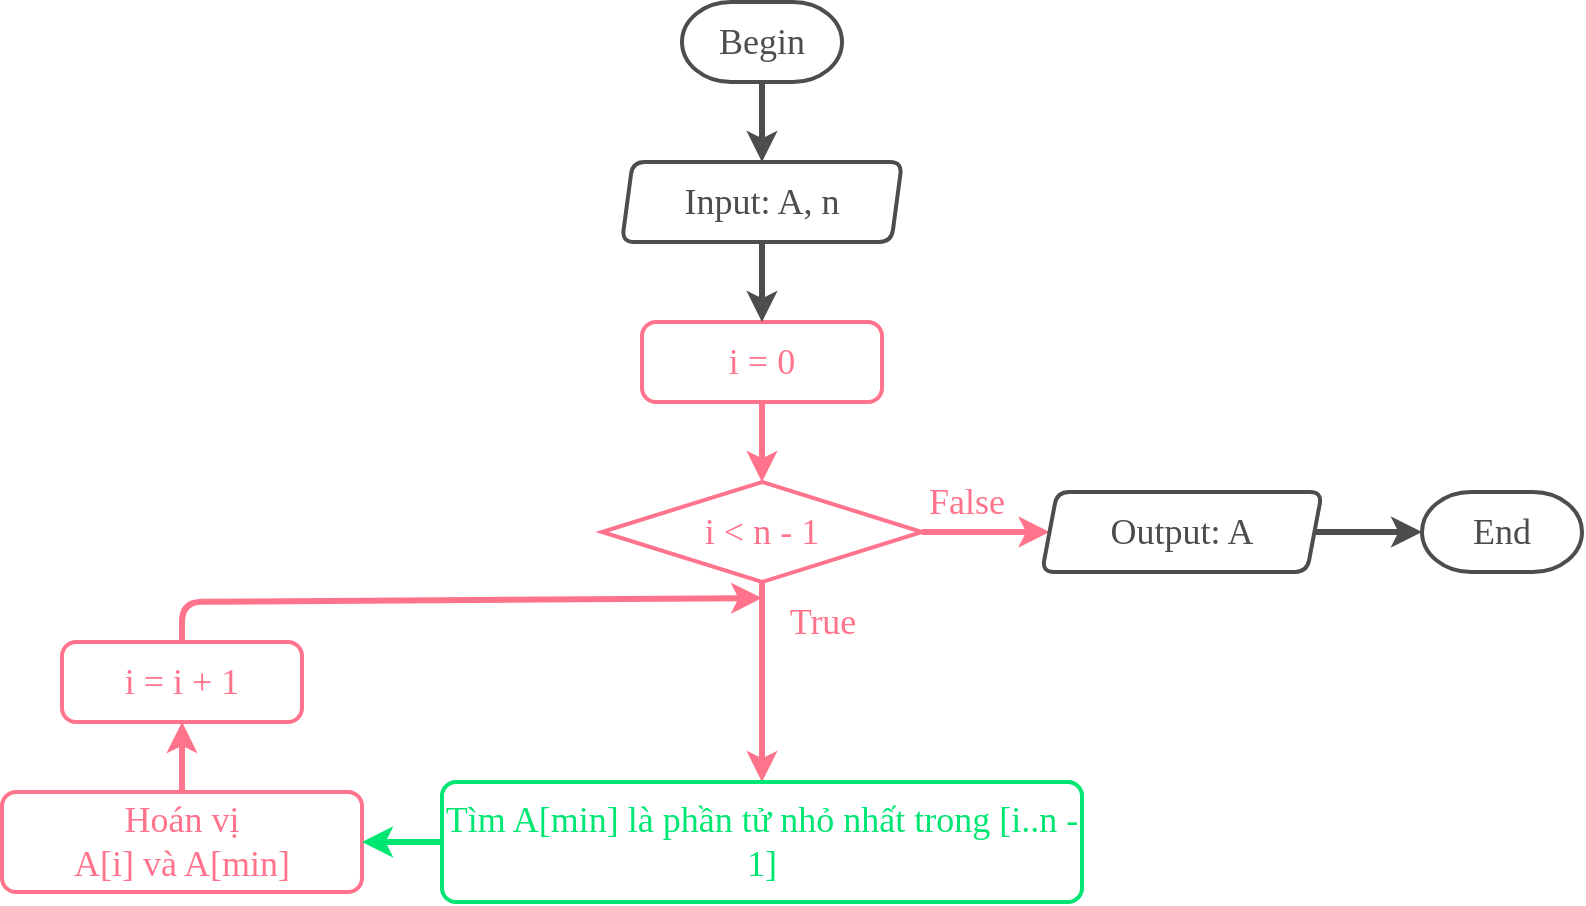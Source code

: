 <mxfile version="26.0.16" pages="8">
  <diagram name="selection sort flowchart" id="GPRWNofgy8FLtJxIam--">
    <mxGraphModel dx="1864" dy="751" grid="1" gridSize="10" guides="1" tooltips="1" connect="1" arrows="1" fold="1" page="1" pageScale="1" pageWidth="827" pageHeight="1169" math="0" shadow="0">
      <root>
        <mxCell id="FcQ-IKqGeZoEcgifagWt-0" />
        <mxCell id="FcQ-IKqGeZoEcgifagWt-1" parent="FcQ-IKqGeZoEcgifagWt-0" />
        <mxCell id="FcQ-IKqGeZoEcgifagWt-2" value="Begin" style="strokeWidth=2;html=1;shape=mxgraph.flowchart.terminator;whiteSpace=wrap;fontSize=18;fontFamily=consolas;strokeColor=#4D4D4D;fontColor=#4D4D4D;fillColor=none;" parent="FcQ-IKqGeZoEcgifagWt-1" vertex="1">
          <mxGeometry x="300" y="270" width="80" height="40" as="geometry" />
        </mxCell>
        <mxCell id="FcQ-IKqGeZoEcgifagWt-3" value="Input: A, n" style="shape=parallelogram;html=1;strokeWidth=2;perimeter=parallelogramPerimeter;whiteSpace=wrap;rounded=1;arcSize=12;size=0.038;fontSize=18;fontFamily=consolas;strokeColor=#4D4D4D;fillColor=none;gradientColor=#ffd966;fontColor=#4D4D4D;" parent="FcQ-IKqGeZoEcgifagWt-1" vertex="1">
          <mxGeometry x="270" y="350" width="140" height="40" as="geometry" />
        </mxCell>
        <mxCell id="FcQ-IKqGeZoEcgifagWt-4" value="i = 0" style="rounded=1;whiteSpace=wrap;html=1;absoluteArcSize=1;arcSize=14;strokeWidth=2;fontFamily=consolas;fontSize=18;strokeColor=#FF748C;fontColor=#FF748C;fillColor=none;" parent="FcQ-IKqGeZoEcgifagWt-1" vertex="1">
          <mxGeometry x="280" y="430" width="120" height="40" as="geometry" />
        </mxCell>
        <mxCell id="FcQ-IKqGeZoEcgifagWt-5" value="" style="endArrow=classic;html=1;fontFamily=consolas;fontSize=18;strokeWidth=3;fillColor=#a20025;strokeColor=#4D4D4D;exitX=0.5;exitY=1;exitDx=0;exitDy=0;exitPerimeter=0;entryX=0.5;entryY=0;entryDx=0;entryDy=0;fontColor=#4D4D4D;" parent="FcQ-IKqGeZoEcgifagWt-1" source="FcQ-IKqGeZoEcgifagWt-2" target="FcQ-IKqGeZoEcgifagWt-3" edge="1">
          <mxGeometry width="50" height="50" relative="1" as="geometry">
            <mxPoint x="560" y="590" as="sourcePoint" />
            <mxPoint x="330" y="290" as="targetPoint" />
          </mxGeometry>
        </mxCell>
        <mxCell id="FcQ-IKqGeZoEcgifagWt-6" value="" style="endArrow=classic;html=1;fontFamily=consolas;fontSize=18;strokeWidth=3;fillColor=#a20025;strokeColor=#4D4D4D;exitX=0.5;exitY=1;exitDx=0;exitDy=0;entryX=0.5;entryY=0;entryDx=0;entryDy=0;fontColor=#4D4D4D;" parent="FcQ-IKqGeZoEcgifagWt-1" source="FcQ-IKqGeZoEcgifagWt-3" target="FcQ-IKqGeZoEcgifagWt-4" edge="1">
          <mxGeometry width="50" height="50" relative="1" as="geometry">
            <mxPoint x="550" y="400" as="sourcePoint" />
            <mxPoint x="550" y="460" as="targetPoint" />
          </mxGeometry>
        </mxCell>
        <mxCell id="FcQ-IKqGeZoEcgifagWt-9" value="i &amp;lt; n - 1" style="strokeWidth=2;html=1;shape=mxgraph.flowchart.decision;whiteSpace=wrap;fontFamily=consolas;fontSize=18;strokeColor=#FF748C;fontColor=#FF748C;fillColor=none;" parent="FcQ-IKqGeZoEcgifagWt-1" vertex="1">
          <mxGeometry x="260" y="510" width="160" height="50" as="geometry" />
        </mxCell>
        <mxCell id="FcQ-IKqGeZoEcgifagWt-10" value="" style="endArrow=classic;html=1;fontFamily=consolas;fontSize=18;strokeWidth=3;fillColor=#a20025;strokeColor=#FF748C;exitX=0.5;exitY=1;exitDx=0;exitDy=0;entryX=0.5;entryY=0;entryDx=0;entryDy=0;entryPerimeter=0;" parent="FcQ-IKqGeZoEcgifagWt-1" source="FcQ-IKqGeZoEcgifagWt-4" target="FcQ-IKqGeZoEcgifagWt-9" edge="1">
          <mxGeometry width="50" height="50" relative="1" as="geometry">
            <mxPoint x="310" y="490" as="sourcePoint" />
            <mxPoint x="299.5" y="722.5" as="targetPoint" />
          </mxGeometry>
        </mxCell>
        <mxCell id="FcQ-IKqGeZoEcgifagWt-13" value="End" style="strokeWidth=2;html=1;shape=mxgraph.flowchart.terminator;whiteSpace=wrap;fontSize=18;strokeColor=#4D4D4D;fontColor=#4D4D4D;fillColor=none;fontFamily=consolas;" parent="FcQ-IKqGeZoEcgifagWt-1" vertex="1">
          <mxGeometry x="670" y="515" width="80" height="40" as="geometry" />
        </mxCell>
        <mxCell id="FcQ-IKqGeZoEcgifagWt-15" value="i = i + 1" style="rounded=1;whiteSpace=wrap;html=1;absoluteArcSize=1;arcSize=14;strokeWidth=2;fontFamily=consolas;fontSize=18;strokeColor=#FF748C;fontColor=#FF748C;fillColor=none;" parent="FcQ-IKqGeZoEcgifagWt-1" vertex="1">
          <mxGeometry x="-10" y="590" width="120" height="40" as="geometry" />
        </mxCell>
        <mxCell id="FcQ-IKqGeZoEcgifagWt-16" value="" style="endArrow=classic;html=1;fontFamily=consolas;fontSize=18;strokeWidth=3;fillColor=#a20025;strokeColor=#FF748C;exitX=0.5;exitY=0;exitDx=0;exitDy=0;" parent="FcQ-IKqGeZoEcgifagWt-1" source="FcQ-IKqGeZoEcgifagWt-15" edge="1">
          <mxGeometry width="50" height="50" relative="1" as="geometry">
            <mxPoint x="85" y="587.5" as="sourcePoint" />
            <mxPoint x="340" y="568" as="targetPoint" />
            <Array as="points">
              <mxPoint x="50" y="570" />
            </Array>
          </mxGeometry>
        </mxCell>
        <mxCell id="FcQ-IKqGeZoEcgifagWt-18" value="True" style="endArrow=classic;html=1;fontFamily=consolas;fontSize=18;strokeWidth=3;fillColor=#a20025;strokeColor=#FF748C;exitX=0.5;exitY=1;exitDx=0;exitDy=0;entryX=0.5;entryY=0;entryDx=0;entryDy=0;exitPerimeter=0;fontColor=#FF748C;" parent="FcQ-IKqGeZoEcgifagWt-1" source="FcQ-IKqGeZoEcgifagWt-9" target="9K2SOiTvci6g_OYoI1nr-0" edge="1">
          <mxGeometry x="-0.6" y="30" width="50" height="50" relative="1" as="geometry">
            <mxPoint x="310" y="547.5" as="sourcePoint" />
            <mxPoint x="300" y="707.5" as="targetPoint" />
            <mxPoint as="offset" />
          </mxGeometry>
        </mxCell>
        <mxCell id="FcQ-IKqGeZoEcgifagWt-20" value="" style="endArrow=classic;html=1;fontFamily=consolas;fontSize=18;strokeWidth=3;fillColor=#a20025;strokeColor=#FF748C;exitX=1;exitY=0.5;exitDx=0;exitDy=0;exitPerimeter=0;entryX=0;entryY=0.5;entryDx=0;entryDy=0;" parent="FcQ-IKqGeZoEcgifagWt-1" source="FcQ-IKqGeZoEcgifagWt-9" target="9K2SOiTvci6g_OYoI1nr-6" edge="1">
          <mxGeometry width="50" height="50" relative="1" as="geometry">
            <mxPoint x="310" y="662.5" as="sourcePoint" />
            <mxPoint x="680" y="667.5" as="targetPoint" />
            <Array as="points" />
          </mxGeometry>
        </mxCell>
        <mxCell id="FcQ-IKqGeZoEcgifagWt-21" value="&lt;font data-font-src=&quot;https://fonts.google.com/specimen/Roboto&quot;&gt;False&lt;/font&gt;" style="edgeLabel;html=1;align=center;verticalAlign=middle;resizable=0;points=[];fontColor=#FF748C;labelBackgroundColor=none;fontFamily=consolas;fontSize=18;" parent="FcQ-IKqGeZoEcgifagWt-20" vertex="1" connectable="0">
          <mxGeometry x="-0.395" y="-1" relative="1" as="geometry">
            <mxPoint x="2" y="-16" as="offset" />
          </mxGeometry>
        </mxCell>
        <mxCell id="9K2SOiTvci6g_OYoI1nr-0" value="Tìm A[min] là phần tử nhỏ nhất trong [i..n - 1]" style="rounded=1;whiteSpace=wrap;html=1;absoluteArcSize=1;arcSize=14;strokeWidth=2;fontFamily=consolas;fontSize=18;strokeColor=#00E673;fontColor=#00E673;fillColor=none;" parent="FcQ-IKqGeZoEcgifagWt-1" vertex="1">
          <mxGeometry x="180" y="660" width="320" height="60" as="geometry" />
        </mxCell>
        <mxCell id="9K2SOiTvci6g_OYoI1nr-2" value="Hoán vị&lt;br&gt;A[i] và A[min]" style="rounded=1;whiteSpace=wrap;html=1;absoluteArcSize=1;arcSize=14;strokeWidth=2;fontFamily=consolas;fontSize=18;strokeColor=#FF748C;fontColor=#FF748C;fillColor=none;" parent="FcQ-IKqGeZoEcgifagWt-1" vertex="1">
          <mxGeometry x="-40" y="665" width="180" height="50" as="geometry" />
        </mxCell>
        <mxCell id="9K2SOiTvci6g_OYoI1nr-3" value="" style="endArrow=classic;html=1;fontFamily=consolas;fontSize=18;strokeWidth=3;fillColor=#a20025;strokeColor=#00E673;entryX=1;entryY=0.5;entryDx=0;entryDy=0;exitX=0;exitY=0.5;exitDx=0;exitDy=0;fontColor=#00E673;" parent="FcQ-IKqGeZoEcgifagWt-1" source="9K2SOiTvci6g_OYoI1nr-0" target="9K2SOiTvci6g_OYoI1nr-2" edge="1">
          <mxGeometry width="50" height="50" relative="1" as="geometry">
            <mxPoint x="80" y="767.5" as="sourcePoint" />
            <mxPoint x="710" y="747.5" as="targetPoint" />
          </mxGeometry>
        </mxCell>
        <mxCell id="9K2SOiTvci6g_OYoI1nr-5" value="" style="endArrow=classic;html=1;fontFamily=consolas;fontSize=18;strokeWidth=3;fillColor=#a20025;strokeColor=#FF748C;exitX=0.5;exitY=0;exitDx=0;exitDy=0;entryX=0.5;entryY=1;entryDx=0;entryDy=0;" parent="FcQ-IKqGeZoEcgifagWt-1" source="9K2SOiTvci6g_OYoI1nr-2" target="FcQ-IKqGeZoEcgifagWt-15" edge="1">
          <mxGeometry width="50" height="50" relative="1" as="geometry">
            <mxPoint x="1221.6" y="837.5" as="sourcePoint" />
            <mxPoint x="730" y="747.5" as="targetPoint" />
          </mxGeometry>
        </mxCell>
        <mxCell id="9K2SOiTvci6g_OYoI1nr-6" value="Output: &lt;font&gt;A&lt;/font&gt;" style="shape=parallelogram;html=1;strokeWidth=2;perimeter=parallelogramPerimeter;whiteSpace=wrap;rounded=1;arcSize=12;size=0.054;fontSize=18;fontFamily=consolas;strokeColor=#4D4D4D;fillColor=none;gradientColor=#ffd966;fontColor=#4D4D4D;" parent="FcQ-IKqGeZoEcgifagWt-1" vertex="1">
          <mxGeometry x="480" y="515" width="140" height="40" as="geometry" />
        </mxCell>
        <mxCell id="9K2SOiTvci6g_OYoI1nr-7" value="" style="endArrow=classic;html=1;fontFamily=consolas;fontSize=18;strokeWidth=3;fillColor=#a20025;strokeColor=#4D4D4D;exitX=1;exitY=0.5;exitDx=0;exitDy=0;entryX=0;entryY=0.5;entryDx=0;entryDy=0;entryPerimeter=0;fontColor=#4D4D4D;" parent="FcQ-IKqGeZoEcgifagWt-1" source="9K2SOiTvci6g_OYoI1nr-6" target="FcQ-IKqGeZoEcgifagWt-13" edge="1">
          <mxGeometry width="50" height="50" relative="1" as="geometry">
            <mxPoint x="340" y="447.5" as="sourcePoint" />
            <mxPoint x="730" y="627.5" as="targetPoint" />
          </mxGeometry>
        </mxCell>
      </root>
    </mxGraphModel>
  </diagram>
  <diagram name="selection sort illustration" id="g52jE-6Veig9-7sEu9ij">
    <mxGraphModel dx="1481" dy="2173" grid="1" gridSize="10" guides="1" tooltips="1" connect="1" arrows="1" fold="1" page="1" pageScale="1" pageWidth="850" pageHeight="1100" math="0" shadow="0">
      <root>
        <mxCell id="NtU4ty9qqIFVhlCbAvxt-0" />
        <mxCell id="NtU4ty9qqIFVhlCbAvxt-1" parent="NtU4ty9qqIFVhlCbAvxt-0" />
        <mxCell id="NtU4ty9qqIFVhlCbAvxt-2" value="" style="rounded=1;whiteSpace=wrap;html=1;strokeWidth=2;fillColor=#FF748C;strokeColor=none;" parent="NtU4ty9qqIFVhlCbAvxt-1" vertex="1">
          <mxGeometry x="640" y="780" width="20" height="70" as="geometry" />
        </mxCell>
        <mxCell id="NtU4ty9qqIFVhlCbAvxt-3" value="" style="rounded=1;whiteSpace=wrap;html=1;strokeWidth=2;fillColor=none;strokeColor=#0099CC;" parent="NtU4ty9qqIFVhlCbAvxt-1" vertex="1">
          <mxGeometry x="700" y="790" width="20" height="60" as="geometry" />
        </mxCell>
        <mxCell id="NtU4ty9qqIFVhlCbAvxt-4" value="" style="rounded=1;whiteSpace=wrap;html=1;strokeWidth=2;fillColor=#00E673;strokeColor=none;fontFamily=Segoe UI Variable Display;fontSize=16;" parent="NtU4ty9qqIFVhlCbAvxt-1" vertex="1">
          <mxGeometry x="730" y="800" width="20" height="50" as="geometry" />
        </mxCell>
        <mxCell id="NtU4ty9qqIFVhlCbAvxt-5" value="" style="edgeStyle=segmentEdgeStyle;endArrow=blockThin;html=1;rounded=1;strokeWidth=3;strokeColor=#00E673;startArrow=blockThin;startFill=1;endFill=1;" parent="NtU4ty9qqIFVhlCbAvxt-1" edge="1">
          <mxGeometry width="50" height="50" relative="1" as="geometry">
            <mxPoint x="740" y="850" as="sourcePoint" />
            <mxPoint x="650" y="850" as="targetPoint" />
            <Array as="points">
              <mxPoint x="740" y="880" />
              <mxPoint x="650" y="880" />
            </Array>
          </mxGeometry>
        </mxCell>
        <mxCell id="NtU4ty9qqIFVhlCbAvxt-6" value="" style="rounded=1;whiteSpace=wrap;html=1;strokeWidth=1;fillColor=none;strokeColor=#FFCC3B;" parent="NtU4ty9qqIFVhlCbAvxt-1" vertex="1">
          <mxGeometry x="610" y="810" width="20" height="40" as="geometry" />
        </mxCell>
        <mxCell id="NtU4ty9qqIFVhlCbAvxt-7" value="" style="rounded=1;whiteSpace=wrap;html=1;strokeWidth=1;fillColor=none;strokeColor=#FFCC3B;" parent="NtU4ty9qqIFVhlCbAvxt-1" vertex="1">
          <mxGeometry x="580" y="820" width="20" height="30" as="geometry" />
        </mxCell>
        <mxCell id="NtU4ty9qqIFVhlCbAvxt-8" value="" style="rounded=1;whiteSpace=wrap;html=1;strokeWidth=1;fillColor=none;strokeColor=#FFCC3B;" parent="NtU4ty9qqIFVhlCbAvxt-1" vertex="1">
          <mxGeometry x="550" y="830" width="20" height="20" as="geometry" />
        </mxCell>
        <mxCell id="NtU4ty9qqIFVhlCbAvxt-9" value="" style="rounded=1;whiteSpace=wrap;html=1;strokeWidth=2;fillColor=none;strokeColor=#0099CC;" parent="NtU4ty9qqIFVhlCbAvxt-1" vertex="1">
          <mxGeometry x="670" y="765" width="20" height="85" as="geometry" />
        </mxCell>
        <mxCell id="NtU4ty9qqIFVhlCbAvxt-10" value="" style="rounded=1;whiteSpace=wrap;html=1;strokeWidth=2;fillColor=none;strokeColor=#0099CC;" parent="NtU4ty9qqIFVhlCbAvxt-1" vertex="1">
          <mxGeometry x="760" y="770" width="20" height="80" as="geometry" />
        </mxCell>
        <mxCell id="NtU4ty9qqIFVhlCbAvxt-11" value="" style="rounded=1;whiteSpace=wrap;html=1;strokeWidth=2;fillColor=none;strokeColor=#0099CC;" parent="NtU4ty9qqIFVhlCbAvxt-1" vertex="1">
          <mxGeometry x="790" y="780" width="20" height="70" as="geometry" />
        </mxCell>
        <mxCell id="NtU4ty9qqIFVhlCbAvxt-12" value="A[min]" style="text;html=1;strokeColor=none;fillColor=none;align=center;verticalAlign=middle;whiteSpace=wrap;rounded=0;fontFamily=consolas;fontSize=16;fontColor=#00E673;" parent="NtU4ty9qqIFVhlCbAvxt-1" vertex="1">
          <mxGeometry x="720" y="760" width="30" height="20" as="geometry" />
        </mxCell>
        <mxCell id="NtU4ty9qqIFVhlCbAvxt-13" value="" style="rounded=1;whiteSpace=wrap;html=1;strokeWidth=2;fillColor=#FF748C;strokeColor=none;" parent="NtU4ty9qqIFVhlCbAvxt-1" vertex="1">
          <mxGeometry x="730" y="915" width="20" height="70" as="geometry" />
        </mxCell>
        <mxCell id="NtU4ty9qqIFVhlCbAvxt-14" value="" style="rounded=1;whiteSpace=wrap;html=1;strokeWidth=2;fillColor=none;strokeColor=#0099CC;" parent="NtU4ty9qqIFVhlCbAvxt-1" vertex="1">
          <mxGeometry x="700" y="925" width="20" height="60" as="geometry" />
        </mxCell>
        <mxCell id="NtU4ty9qqIFVhlCbAvxt-16" value="" style="rounded=1;whiteSpace=wrap;html=1;strokeWidth=1;fillColor=none;strokeColor=#FFCC3B;" parent="NtU4ty9qqIFVhlCbAvxt-1" vertex="1">
          <mxGeometry x="610" y="945" width="20" height="40" as="geometry" />
        </mxCell>
        <mxCell id="NtU4ty9qqIFVhlCbAvxt-17" value="" style="rounded=1;whiteSpace=wrap;html=1;strokeWidth=1;fillColor=none;strokeColor=#FFCC3B;" parent="NtU4ty9qqIFVhlCbAvxt-1" vertex="1">
          <mxGeometry x="580" y="955" width="20" height="30" as="geometry" />
        </mxCell>
        <mxCell id="NtU4ty9qqIFVhlCbAvxt-18" value="" style="rounded=1;whiteSpace=wrap;html=1;strokeWidth=1;fillColor=none;strokeColor=#FFCC3B;" parent="NtU4ty9qqIFVhlCbAvxt-1" vertex="1">
          <mxGeometry x="550" y="965" width="20" height="20" as="geometry" />
        </mxCell>
        <mxCell id="NtU4ty9qqIFVhlCbAvxt-19" value="" style="rounded=1;whiteSpace=wrap;html=1;strokeWidth=2;fillColor=none;strokeColor=#0099CC;" parent="NtU4ty9qqIFVhlCbAvxt-1" vertex="1">
          <mxGeometry x="670" y="900" width="20" height="85" as="geometry" />
        </mxCell>
        <mxCell id="NtU4ty9qqIFVhlCbAvxt-20" value="" style="rounded=1;whiteSpace=wrap;html=1;strokeWidth=2;fillColor=none;strokeColor=#0099CC;" parent="NtU4ty9qqIFVhlCbAvxt-1" vertex="1">
          <mxGeometry x="760" y="905" width="20" height="80" as="geometry" />
        </mxCell>
        <mxCell id="NtU4ty9qqIFVhlCbAvxt-21" value="" style="rounded=1;whiteSpace=wrap;html=1;strokeWidth=2;fillColor=none;strokeColor=#0099CC;" parent="NtU4ty9qqIFVhlCbAvxt-1" vertex="1">
          <mxGeometry x="790" y="915" width="20" height="70" as="geometry" />
        </mxCell>
        <mxCell id="NtU4ty9qqIFVhlCbAvxt-23" value="" style="rounded=1;whiteSpace=wrap;html=1;strokeWidth=2;fillColor=#00E673;strokeColor=none;fontFamily=Segoe UI Variable Display;fontSize=16;" parent="NtU4ty9qqIFVhlCbAvxt-1" vertex="1">
          <mxGeometry x="640" y="935" width="20" height="50" as="geometry" />
        </mxCell>
        <mxCell id="kGoB8uYzbpZjPzcJLsVI-0" value="" style="shape=curlyBracket;whiteSpace=wrap;html=1;rounded=1;strokeColor=#FFCC3B;fillColor=none;rotation=-90;" parent="NtU4ty9qqIFVhlCbAvxt-1" vertex="1">
          <mxGeometry x="593.13" y="941.88" width="20" height="115" as="geometry" />
        </mxCell>
        <mxCell id="kGoB8uYzbpZjPzcJLsVI-1" value="" style="shape=curlyBracket;whiteSpace=wrap;html=1;rounded=1;strokeColor=#0099CC;fillColor=none;rotation=-90;" parent="NtU4ty9qqIFVhlCbAvxt-1" vertex="1">
          <mxGeometry x="731.56" y="920.32" width="20" height="158.12" as="geometry" />
        </mxCell>
        <mxCell id="kGoB8uYzbpZjPzcJLsVI-2" value="đã có thứ tự" style="text;html=1;strokeColor=none;fillColor=none;align=center;verticalAlign=middle;whiteSpace=wrap;rounded=0;fontFamily=Noto Sans;fontSize=16;fontColor=#FFCC3B;fontSource=https%3A%2F%2Ffonts.googleapis.com%2Fcss%3Ffamily%3DNoto%2BSans;" parent="NtU4ty9qqIFVhlCbAvxt-1" vertex="1">
          <mxGeometry x="540" y="1010" width="120" height="20" as="geometry" />
        </mxCell>
        <mxCell id="kGoB8uYzbpZjPzcJLsVI-3" value="chưa có thứ tự" style="text;html=1;strokeColor=none;fillColor=none;align=center;verticalAlign=middle;whiteSpace=wrap;rounded=0;fontFamily=Noto Sans;fontSize=16;fontColor=#0099CC;fontSource=https%3A%2F%2Ffonts.googleapis.com%2Fcss%3Ffamily%3DNoto%2BSans;" parent="NtU4ty9qqIFVhlCbAvxt-1" vertex="1">
          <mxGeometry x="665" y="1010" width="155" height="20" as="geometry" />
        </mxCell>
        <mxCell id="Jl3CR4uMCAX6ZnKomy1n-0" value="1" style="rounded=1;whiteSpace=wrap;html=1;absoluteArcSize=1;arcSize=30;strokeWidth=2;fontFamily=consolas;fontSize=20;strokeColor=#008FBA;fontColor=#008FBA;fillColor=none;" parent="NtU4ty9qqIFVhlCbAvxt-1" vertex="1">
          <mxGeometry x="180" y="77.5" width="40" height="40" as="geometry" />
        </mxCell>
        <mxCell id="Jl3CR4uMCAX6ZnKomy1n-1" value="0" style="rounded=1;whiteSpace=wrap;html=1;absoluteArcSize=1;arcSize=14;strokeWidth=2;fontFamily=consolas;fontSize=20;strokeColor=none;fontColor=#000000;fillColor=none;" parent="NtU4ty9qqIFVhlCbAvxt-1" vertex="1">
          <mxGeometry x="185.81" y="50" width="28.38" height="27.5" as="geometry" />
        </mxCell>
        <mxCell id="Jl3CR4uMCAX6ZnKomy1n-2" value="7" style="rounded=1;whiteSpace=wrap;html=1;absoluteArcSize=1;arcSize=30;strokeWidth=2;fontFamily=consolas;fontSize=20;strokeColor=#008FBA;fontColor=#008FBA;fillColor=none;" parent="NtU4ty9qqIFVhlCbAvxt-1" vertex="1">
          <mxGeometry x="230" y="77.5" width="40" height="40" as="geometry" />
        </mxCell>
        <mxCell id="Jl3CR4uMCAX6ZnKomy1n-3" value="4" style="rounded=1;whiteSpace=wrap;html=1;absoluteArcSize=1;arcSize=30;strokeWidth=2;fontFamily=consolas;fontSize=20;strokeColor=#008FBA;fontColor=#008FBA;fillColor=none;" parent="NtU4ty9qqIFVhlCbAvxt-1" vertex="1">
          <mxGeometry x="280" y="77.5" width="40" height="40" as="geometry" />
        </mxCell>
        <mxCell id="Jl3CR4uMCAX6ZnKomy1n-4" value="0" style="rounded=1;whiteSpace=wrap;html=1;absoluteArcSize=1;arcSize=30;strokeWidth=2;fontFamily=consolas;fontSize=20;strokeColor=#008FBA;fontColor=#008FBA;fillColor=none;" parent="NtU4ty9qqIFVhlCbAvxt-1" vertex="1">
          <mxGeometry x="330" y="77.5" width="40" height="40" as="geometry" />
        </mxCell>
        <mxCell id="Jl3CR4uMCAX6ZnKomy1n-5" value="9" style="rounded=1;whiteSpace=wrap;html=1;absoluteArcSize=1;arcSize=30;strokeWidth=2;fontFamily=consolas;fontSize=20;strokeColor=#008FBA;fontColor=#008FBA;fillColor=none;" parent="NtU4ty9qqIFVhlCbAvxt-1" vertex="1">
          <mxGeometry x="380" y="77.5" width="40" height="40" as="geometry" />
        </mxCell>
        <mxCell id="Jl3CR4uMCAX6ZnKomy1n-6" value="4" style="rounded=1;whiteSpace=wrap;html=1;absoluteArcSize=1;arcSize=30;strokeWidth=2;fontFamily=consolas;fontSize=20;strokeColor=#008FBA;fontColor=#008FBA;fillColor=none;" parent="NtU4ty9qqIFVhlCbAvxt-1" vertex="1">
          <mxGeometry x="430" y="77.5" width="40" height="40" as="geometry" />
        </mxCell>
        <mxCell id="Jl3CR4uMCAX6ZnKomy1n-7" value="8" style="rounded=1;whiteSpace=wrap;html=1;absoluteArcSize=1;arcSize=30;strokeWidth=2;fontFamily=consolas;fontSize=20;strokeColor=#008FBA;fontColor=#008FBA;fillColor=none;" parent="NtU4ty9qqIFVhlCbAvxt-1" vertex="1">
          <mxGeometry x="479.19" y="77.5" width="40" height="40" as="geometry" />
        </mxCell>
        <mxCell id="Jl3CR4uMCAX6ZnKomy1n-8" value="1" style="rounded=1;whiteSpace=wrap;html=1;absoluteArcSize=1;arcSize=14;strokeWidth=2;fontFamily=consolas;fontSize=20;strokeColor=none;fontColor=#000000;fillColor=none;" parent="NtU4ty9qqIFVhlCbAvxt-1" vertex="1">
          <mxGeometry x="235.81" y="50" width="28.38" height="27.5" as="geometry" />
        </mxCell>
        <mxCell id="Jl3CR4uMCAX6ZnKomy1n-9" value="2" style="rounded=1;whiteSpace=wrap;html=1;absoluteArcSize=1;arcSize=14;strokeWidth=2;fontFamily=consolas;fontSize=20;strokeColor=none;fontColor=#000000;fillColor=none;" parent="NtU4ty9qqIFVhlCbAvxt-1" vertex="1">
          <mxGeometry x="285.81" y="50" width="28.38" height="27.5" as="geometry" />
        </mxCell>
        <mxCell id="Jl3CR4uMCAX6ZnKomy1n-10" value="3" style="rounded=1;whiteSpace=wrap;html=1;absoluteArcSize=1;arcSize=14;strokeWidth=2;fontFamily=consolas;fontSize=20;strokeColor=none;fontColor=#000000;fillColor=none;" parent="NtU4ty9qqIFVhlCbAvxt-1" vertex="1">
          <mxGeometry x="335.81" y="50" width="28.38" height="27.5" as="geometry" />
        </mxCell>
        <mxCell id="Jl3CR4uMCAX6ZnKomy1n-11" value="4" style="rounded=1;whiteSpace=wrap;html=1;absoluteArcSize=1;arcSize=14;strokeWidth=2;fontFamily=consolas;fontSize=20;strokeColor=none;fontColor=#000000;fillColor=none;" parent="NtU4ty9qqIFVhlCbAvxt-1" vertex="1">
          <mxGeometry x="385.81" y="50" width="28.38" height="27.5" as="geometry" />
        </mxCell>
        <mxCell id="Jl3CR4uMCAX6ZnKomy1n-12" value="5" style="rounded=1;whiteSpace=wrap;html=1;absoluteArcSize=1;arcSize=14;strokeWidth=2;fontFamily=consolas;fontSize=20;strokeColor=none;fontColor=#000000;fillColor=none;" parent="NtU4ty9qqIFVhlCbAvxt-1" vertex="1">
          <mxGeometry x="435.81" y="50" width="28.38" height="27.5" as="geometry" />
        </mxCell>
        <mxCell id="Jl3CR4uMCAX6ZnKomy1n-13" value="6" style="rounded=1;whiteSpace=wrap;html=1;absoluteArcSize=1;arcSize=14;strokeWidth=2;fontFamily=consolas;fontSize=20;strokeColor=none;fontColor=#000000;fillColor=none;" parent="NtU4ty9qqIFVhlCbAvxt-1" vertex="1">
          <mxGeometry x="485" y="50" width="28.38" height="27.5" as="geometry" />
        </mxCell>
        <mxCell id="Jl3CR4uMCAX6ZnKomy1n-14" value="8" style="rounded=1;whiteSpace=wrap;html=1;absoluteArcSize=1;arcSize=30;strokeWidth=2;fontFamily=consolas;fontSize=20;strokeColor=#008FBA;fontColor=#008FBA;fillColor=none;" parent="NtU4ty9qqIFVhlCbAvxt-1" vertex="1">
          <mxGeometry x="530" y="77.5" width="40" height="40" as="geometry" />
        </mxCell>
        <mxCell id="Jl3CR4uMCAX6ZnKomy1n-15" value="7" style="rounded=1;whiteSpace=wrap;html=1;absoluteArcSize=1;arcSize=14;strokeWidth=2;fontFamily=consolas;fontSize=20;strokeColor=none;fontColor=#000000;fillColor=none;" parent="NtU4ty9qqIFVhlCbAvxt-1" vertex="1">
          <mxGeometry x="535.81" y="50" width="28.38" height="27.5" as="geometry" />
        </mxCell>
        <mxCell id="Jl3CR4uMCAX6ZnKomy1n-16" value="1" style="rounded=1;whiteSpace=wrap;html=1;absoluteArcSize=1;arcSize=30;strokeWidth=2;fontFamily=consolas;fontSize=20;strokeColor=none;fontColor=#FFFFFF;fillColor=#FF748C;" parent="NtU4ty9qqIFVhlCbAvxt-1" vertex="1">
          <mxGeometry x="180" y="160" width="40" height="40" as="geometry" />
        </mxCell>
        <mxCell id="Jl3CR4uMCAX6ZnKomy1n-17" value="7" style="rounded=1;whiteSpace=wrap;html=1;absoluteArcSize=1;arcSize=30;strokeWidth=2;fontFamily=consolas;fontSize=20;strokeColor=#008FBA;fontColor=#008FBA;fillColor=none;" parent="NtU4ty9qqIFVhlCbAvxt-1" vertex="1">
          <mxGeometry x="230" y="160" width="40" height="40" as="geometry" />
        </mxCell>
        <mxCell id="Jl3CR4uMCAX6ZnKomy1n-18" value="4" style="rounded=1;whiteSpace=wrap;html=1;absoluteArcSize=1;arcSize=30;strokeWidth=2;fontFamily=consolas;fontSize=20;strokeColor=#008FBA;fontColor=#008FBA;fillColor=none;" parent="NtU4ty9qqIFVhlCbAvxt-1" vertex="1">
          <mxGeometry x="280" y="160" width="40" height="40" as="geometry" />
        </mxCell>
        <mxCell id="Jl3CR4uMCAX6ZnKomy1n-19" value="0" style="rounded=1;whiteSpace=wrap;html=1;absoluteArcSize=1;arcSize=30;strokeWidth=2;fontFamily=consolas;fontSize=20;strokeColor=none;fontColor=#FFFFFF;fillColor=#00E673;" parent="NtU4ty9qqIFVhlCbAvxt-1" vertex="1">
          <mxGeometry x="330" y="160" width="40" height="40" as="geometry" />
        </mxCell>
        <mxCell id="Jl3CR4uMCAX6ZnKomy1n-20" value="9" style="rounded=1;whiteSpace=wrap;html=1;absoluteArcSize=1;arcSize=30;strokeWidth=2;fontFamily=consolas;fontSize=20;strokeColor=#008FBA;fontColor=#008FBA;fillColor=none;" parent="NtU4ty9qqIFVhlCbAvxt-1" vertex="1">
          <mxGeometry x="380" y="160" width="40" height="40" as="geometry" />
        </mxCell>
        <mxCell id="Jl3CR4uMCAX6ZnKomy1n-21" value="4" style="rounded=1;whiteSpace=wrap;html=1;absoluteArcSize=1;arcSize=30;strokeWidth=2;fontFamily=consolas;fontSize=20;strokeColor=#008FBA;fontColor=#008FBA;fillColor=none;" parent="NtU4ty9qqIFVhlCbAvxt-1" vertex="1">
          <mxGeometry x="430" y="160" width="40" height="40" as="geometry" />
        </mxCell>
        <mxCell id="Jl3CR4uMCAX6ZnKomy1n-22" value="8" style="rounded=1;whiteSpace=wrap;html=1;absoluteArcSize=1;arcSize=30;strokeWidth=2;fontFamily=consolas;fontSize=20;strokeColor=#008FBA;fontColor=#008FBA;fillColor=none;" parent="NtU4ty9qqIFVhlCbAvxt-1" vertex="1">
          <mxGeometry x="479.19" y="160" width="40" height="40" as="geometry" />
        </mxCell>
        <mxCell id="Jl3CR4uMCAX6ZnKomy1n-23" value="8" style="rounded=1;whiteSpace=wrap;html=1;absoluteArcSize=1;arcSize=30;strokeWidth=2;fontFamily=consolas;fontSize=20;strokeColor=#008FBA;fontColor=#008FBA;fillColor=none;" parent="NtU4ty9qqIFVhlCbAvxt-1" vertex="1">
          <mxGeometry x="530" y="160" width="40" height="40" as="geometry" />
        </mxCell>
        <mxCell id="Jl3CR4uMCAX6ZnKomy1n-24" value="0" style="rounded=1;whiteSpace=wrap;html=1;absoluteArcSize=1;arcSize=30;strokeWidth=1;fontFamily=consolas;fontSize=20;strokeColor=#FFCC3B;fontColor=#FFCC3B;fillColor=none;" parent="NtU4ty9qqIFVhlCbAvxt-1" vertex="1">
          <mxGeometry x="180" y="240" width="40" height="40" as="geometry" />
        </mxCell>
        <mxCell id="Jl3CR4uMCAX6ZnKomy1n-25" value="7" style="rounded=1;whiteSpace=wrap;html=1;absoluteArcSize=1;arcSize=30;strokeWidth=2;fontFamily=consolas;fontSize=20;strokeColor=none;fontColor=#FFFFFF;fillColor=#FF748C;" parent="NtU4ty9qqIFVhlCbAvxt-1" vertex="1">
          <mxGeometry x="230" y="240" width="40" height="40" as="geometry" />
        </mxCell>
        <mxCell id="Jl3CR4uMCAX6ZnKomy1n-26" value="4" style="rounded=1;whiteSpace=wrap;html=1;absoluteArcSize=1;arcSize=30;strokeWidth=2;fontFamily=consolas;fontSize=20;strokeColor=#008FBA;fontColor=#008FBA;fillColor=none;" parent="NtU4ty9qqIFVhlCbAvxt-1" vertex="1">
          <mxGeometry x="280" y="240" width="40" height="40" as="geometry" />
        </mxCell>
        <mxCell id="Jl3CR4uMCAX6ZnKomy1n-27" value="1" style="rounded=1;whiteSpace=wrap;html=1;absoluteArcSize=1;arcSize=30;strokeWidth=2;fontFamily=consolas;fontSize=20;strokeColor=none;fontColor=#FFFFFF;fillColor=#00E673;" parent="NtU4ty9qqIFVhlCbAvxt-1" vertex="1">
          <mxGeometry x="330" y="240" width="40" height="40" as="geometry" />
        </mxCell>
        <mxCell id="Jl3CR4uMCAX6ZnKomy1n-28" value="9" style="rounded=1;whiteSpace=wrap;html=1;absoluteArcSize=1;arcSize=30;strokeWidth=2;fontFamily=consolas;fontSize=20;strokeColor=#008FBA;fontColor=#008FBA;fillColor=none;" parent="NtU4ty9qqIFVhlCbAvxt-1" vertex="1">
          <mxGeometry x="380" y="240" width="40" height="40" as="geometry" />
        </mxCell>
        <mxCell id="Jl3CR4uMCAX6ZnKomy1n-29" value="4" style="rounded=1;whiteSpace=wrap;html=1;absoluteArcSize=1;arcSize=30;strokeWidth=2;fontFamily=consolas;fontSize=20;strokeColor=#008FBA;fontColor=#008FBA;fillColor=none;" parent="NtU4ty9qqIFVhlCbAvxt-1" vertex="1">
          <mxGeometry x="430" y="240" width="40" height="40" as="geometry" />
        </mxCell>
        <mxCell id="Jl3CR4uMCAX6ZnKomy1n-30" value="8" style="rounded=1;whiteSpace=wrap;html=1;absoluteArcSize=1;arcSize=30;strokeWidth=2;fontFamily=consolas;fontSize=20;strokeColor=#008FBA;fontColor=#008FBA;fillColor=none;" parent="NtU4ty9qqIFVhlCbAvxt-1" vertex="1">
          <mxGeometry x="479.19" y="240" width="40" height="40" as="geometry" />
        </mxCell>
        <mxCell id="Jl3CR4uMCAX6ZnKomy1n-31" value="8" style="rounded=1;whiteSpace=wrap;html=1;absoluteArcSize=1;arcSize=30;strokeWidth=2;fontFamily=consolas;fontSize=20;strokeColor=#008FBA;fontColor=#008FBA;fillColor=none;" parent="NtU4ty9qqIFVhlCbAvxt-1" vertex="1">
          <mxGeometry x="530" y="240" width="40" height="40" as="geometry" />
        </mxCell>
        <mxCell id="Jl3CR4uMCAX6ZnKomy1n-32" value="0" style="rounded=1;whiteSpace=wrap;html=1;absoluteArcSize=1;arcSize=30;strokeWidth=1;fontFamily=consolas;fontSize=20;strokeColor=#FFCC3B;fontColor=#FFCC3B;fillColor=none;" parent="NtU4ty9qqIFVhlCbAvxt-1" vertex="1">
          <mxGeometry x="180" y="320" width="40" height="40" as="geometry" />
        </mxCell>
        <mxCell id="Jl3CR4uMCAX6ZnKomy1n-33" value="1" style="rounded=1;whiteSpace=wrap;html=1;absoluteArcSize=1;arcSize=30;strokeWidth=1;fontFamily=consolas;fontSize=20;strokeColor=#FFCC3B;fontColor=#FFCC3B;fillColor=none;" parent="NtU4ty9qqIFVhlCbAvxt-1" vertex="1">
          <mxGeometry x="230" y="320" width="40" height="40" as="geometry" />
        </mxCell>
        <mxCell id="Jl3CR4uMCAX6ZnKomy1n-34" value="4" style="rounded=1;whiteSpace=wrap;html=1;absoluteArcSize=1;arcSize=30;strokeWidth=2;fontFamily=consolas;fontSize=20;strokeColor=none;fontColor=#FFFFFF;fillColor=#FF748C;" parent="NtU4ty9qqIFVhlCbAvxt-1" vertex="1">
          <mxGeometry x="280" y="320" width="40" height="40" as="geometry" />
        </mxCell>
        <mxCell id="Jl3CR4uMCAX6ZnKomy1n-35" value="7" style="rounded=1;whiteSpace=wrap;html=1;absoluteArcSize=1;arcSize=30;strokeWidth=2;fontFamily=consolas;fontSize=20;strokeColor=#008FBA;fontColor=#008FBA;fillColor=none;" parent="NtU4ty9qqIFVhlCbAvxt-1" vertex="1">
          <mxGeometry x="330" y="320" width="40" height="40" as="geometry" />
        </mxCell>
        <mxCell id="Jl3CR4uMCAX6ZnKomy1n-36" value="9" style="rounded=1;whiteSpace=wrap;html=1;absoluteArcSize=1;arcSize=30;strokeWidth=2;fontFamily=consolas;fontSize=20;strokeColor=#008FBA;fontColor=#008FBA;fillColor=none;" parent="NtU4ty9qqIFVhlCbAvxt-1" vertex="1">
          <mxGeometry x="380" y="320" width="40" height="40" as="geometry" />
        </mxCell>
        <mxCell id="Jl3CR4uMCAX6ZnKomy1n-37" value="4" style="rounded=1;whiteSpace=wrap;html=1;absoluteArcSize=1;arcSize=30;strokeWidth=2;fontFamily=consolas;fontSize=20;strokeColor=#008FBA;fontColor=#008FBA;fillColor=none;" parent="NtU4ty9qqIFVhlCbAvxt-1" vertex="1">
          <mxGeometry x="430" y="320" width="40" height="40" as="geometry" />
        </mxCell>
        <mxCell id="Jl3CR4uMCAX6ZnKomy1n-38" value="8" style="rounded=1;whiteSpace=wrap;html=1;absoluteArcSize=1;arcSize=30;strokeWidth=2;fontFamily=consolas;fontSize=20;strokeColor=#008FBA;fontColor=#008FBA;fillColor=none;" parent="NtU4ty9qqIFVhlCbAvxt-1" vertex="1">
          <mxGeometry x="479.19" y="320" width="40" height="40" as="geometry" />
        </mxCell>
        <mxCell id="Jl3CR4uMCAX6ZnKomy1n-39" value="8" style="rounded=1;whiteSpace=wrap;html=1;absoluteArcSize=1;arcSize=30;strokeWidth=2;fontFamily=consolas;fontSize=20;strokeColor=#008FBA;fontColor=#008FBA;fillColor=none;" parent="NtU4ty9qqIFVhlCbAvxt-1" vertex="1">
          <mxGeometry x="530" y="320" width="40" height="40" as="geometry" />
        </mxCell>
        <mxCell id="Jl3CR4uMCAX6ZnKomy1n-40" value="i = 0" style="rounded=1;whiteSpace=wrap;html=1;absoluteArcSize=1;arcSize=14;strokeWidth=2;fontFamily=consolas;fontSize=20;strokeColor=none;fontColor=#FF748C;fillColor=none;align=right;" parent="NtU4ty9qqIFVhlCbAvxt-1" vertex="1">
          <mxGeometry x="100" y="164" width="60" height="27.5" as="geometry" />
        </mxCell>
        <mxCell id="Jl3CR4uMCAX6ZnKomy1n-41" value="i = 1" style="rounded=1;whiteSpace=wrap;html=1;absoluteArcSize=1;arcSize=14;strokeWidth=2;fontFamily=consolas;fontSize=20;strokeColor=none;fontColor=#FF748C;fillColor=none;align=right;" parent="NtU4ty9qqIFVhlCbAvxt-1" vertex="1">
          <mxGeometry x="100" y="244" width="60" height="27.5" as="geometry" />
        </mxCell>
        <mxCell id="Jl3CR4uMCAX6ZnKomy1n-42" value="i = 2" style="rounded=1;whiteSpace=wrap;html=1;absoluteArcSize=1;arcSize=14;strokeWidth=2;fontFamily=consolas;fontSize=20;strokeColor=none;fontColor=#FF748C;fillColor=none;align=right;" parent="NtU4ty9qqIFVhlCbAvxt-1" vertex="1">
          <mxGeometry x="100" y="324" width="60" height="27.5" as="geometry" />
        </mxCell>
        <mxCell id="Jl3CR4uMCAX6ZnKomy1n-43" value="0" style="rounded=1;whiteSpace=wrap;html=1;absoluteArcSize=1;arcSize=30;strokeWidth=1;fontFamily=consolas;fontSize=20;strokeColor=#FFCC3B;fontColor=#FFCC3B;fillColor=none;" parent="NtU4ty9qqIFVhlCbAvxt-1" vertex="1">
          <mxGeometry x="180" y="399" width="40" height="40" as="geometry" />
        </mxCell>
        <mxCell id="Jl3CR4uMCAX6ZnKomy1n-45" value="1" style="rounded=1;whiteSpace=wrap;html=1;absoluteArcSize=1;arcSize=30;strokeWidth=1;fontFamily=consolas;fontSize=20;strokeColor=#FFCC3B;fontColor=#FFCC3B;fillColor=none;" parent="NtU4ty9qqIFVhlCbAvxt-1" vertex="1">
          <mxGeometry x="230" y="399" width="40" height="40" as="geometry" />
        </mxCell>
        <mxCell id="Jl3CR4uMCAX6ZnKomy1n-46" value="4" style="rounded=1;whiteSpace=wrap;html=1;absoluteArcSize=1;arcSize=30;strokeWidth=1;fontFamily=consolas;fontSize=20;strokeColor=#FFCC3B;fontColor=#FFCC3B;fillColor=none;" parent="NtU4ty9qqIFVhlCbAvxt-1" vertex="1">
          <mxGeometry x="280" y="399" width="40" height="40" as="geometry" />
        </mxCell>
        <mxCell id="Jl3CR4uMCAX6ZnKomy1n-47" value="7" style="rounded=1;whiteSpace=wrap;html=1;absoluteArcSize=1;arcSize=30;strokeWidth=2;fontFamily=consolas;fontSize=20;strokeColor=none;fontColor=#FFFFFF;fillColor=#FF748C;" parent="NtU4ty9qqIFVhlCbAvxt-1" vertex="1">
          <mxGeometry x="330" y="399" width="40" height="40" as="geometry" />
        </mxCell>
        <mxCell id="Jl3CR4uMCAX6ZnKomy1n-48" value="9" style="rounded=1;whiteSpace=wrap;html=1;absoluteArcSize=1;arcSize=30;strokeWidth=2;fontFamily=consolas;fontSize=20;strokeColor=#008FBA;fontColor=#008FBA;fillColor=none;" parent="NtU4ty9qqIFVhlCbAvxt-1" vertex="1">
          <mxGeometry x="380" y="399" width="40" height="40" as="geometry" />
        </mxCell>
        <mxCell id="Jl3CR4uMCAX6ZnKomy1n-49" value="4" style="rounded=1;whiteSpace=wrap;html=1;absoluteArcSize=1;arcSize=30;strokeWidth=2;fontFamily=consolas;fontSize=20;strokeColor=none;fontColor=#FFFFFF;fillColor=#00E673;" parent="NtU4ty9qqIFVhlCbAvxt-1" vertex="1">
          <mxGeometry x="430" y="399" width="40" height="40" as="geometry" />
        </mxCell>
        <mxCell id="Jl3CR4uMCAX6ZnKomy1n-50" value="8" style="rounded=1;whiteSpace=wrap;html=1;absoluteArcSize=1;arcSize=30;strokeWidth=2;fontFamily=consolas;fontSize=20;strokeColor=#008FBA;fontColor=#008FBA;fillColor=none;" parent="NtU4ty9qqIFVhlCbAvxt-1" vertex="1">
          <mxGeometry x="479.19" y="399" width="40" height="40" as="geometry" />
        </mxCell>
        <mxCell id="Jl3CR4uMCAX6ZnKomy1n-57" value="8" style="rounded=1;whiteSpace=wrap;html=1;absoluteArcSize=1;arcSize=30;strokeWidth=2;fontFamily=consolas;fontSize=20;strokeColor=#008FBA;fontColor=#008FBA;fillColor=none;" parent="NtU4ty9qqIFVhlCbAvxt-1" vertex="1">
          <mxGeometry x="530" y="399" width="40" height="40" as="geometry" />
        </mxCell>
        <mxCell id="Jl3CR4uMCAX6ZnKomy1n-59" value="0" style="rounded=1;whiteSpace=wrap;html=1;absoluteArcSize=1;arcSize=30;strokeWidth=1;fontFamily=consolas;fontSize=20;strokeColor=#FFCC3B;fontColor=#FFCC3B;fillColor=none;" parent="NtU4ty9qqIFVhlCbAvxt-1" vertex="1">
          <mxGeometry x="180" y="481.5" width="40" height="40" as="geometry" />
        </mxCell>
        <mxCell id="Jl3CR4uMCAX6ZnKomy1n-60" value="1" style="rounded=1;whiteSpace=wrap;html=1;absoluteArcSize=1;arcSize=30;strokeWidth=1;fontFamily=consolas;fontSize=20;strokeColor=#FFCC3B;fontColor=#FFCC3B;fillColor=none;" parent="NtU4ty9qqIFVhlCbAvxt-1" vertex="1">
          <mxGeometry x="230" y="481.5" width="40" height="40" as="geometry" />
        </mxCell>
        <mxCell id="Jl3CR4uMCAX6ZnKomy1n-61" value="4" style="rounded=1;whiteSpace=wrap;html=1;absoluteArcSize=1;arcSize=30;strokeWidth=1;fontFamily=consolas;fontSize=20;strokeColor=#FFCC3B;fontColor=#FFCC3B;fillColor=none;" parent="NtU4ty9qqIFVhlCbAvxt-1" vertex="1">
          <mxGeometry x="280" y="481.5" width="40" height="40" as="geometry" />
        </mxCell>
        <mxCell id="Jl3CR4uMCAX6ZnKomy1n-62" value="4" style="rounded=1;whiteSpace=wrap;html=1;absoluteArcSize=1;arcSize=30;strokeWidth=1;fontFamily=consolas;fontSize=20;strokeColor=#FFCC3B;fontColor=#FFCC3B;fillColor=none;" parent="NtU4ty9qqIFVhlCbAvxt-1" vertex="1">
          <mxGeometry x="330" y="481.5" width="40" height="40" as="geometry" />
        </mxCell>
        <mxCell id="Jl3CR4uMCAX6ZnKomy1n-63" value="9" style="rounded=1;whiteSpace=wrap;html=1;absoluteArcSize=1;arcSize=30;strokeWidth=2;fontFamily=consolas;fontSize=20;strokeColor=none;fontColor=#FFFFFF;fillColor=#FF748C;" parent="NtU4ty9qqIFVhlCbAvxt-1" vertex="1">
          <mxGeometry x="380" y="481.5" width="40" height="40" as="geometry" />
        </mxCell>
        <mxCell id="Jl3CR4uMCAX6ZnKomy1n-64" value="7" style="rounded=1;whiteSpace=wrap;html=1;absoluteArcSize=1;arcSize=30;strokeWidth=2;fontFamily=consolas;fontSize=20;strokeColor=none;fontColor=#FFFFFF;fillColor=#00E673;" parent="NtU4ty9qqIFVhlCbAvxt-1" vertex="1">
          <mxGeometry x="430" y="481.5" width="40" height="40" as="geometry" />
        </mxCell>
        <mxCell id="Jl3CR4uMCAX6ZnKomy1n-65" value="8" style="rounded=1;whiteSpace=wrap;html=1;absoluteArcSize=1;arcSize=30;strokeWidth=2;fontFamily=consolas;fontSize=20;strokeColor=#008FBA;fontColor=#008FBA;fillColor=none;" parent="NtU4ty9qqIFVhlCbAvxt-1" vertex="1">
          <mxGeometry x="479.19" y="481.5" width="40" height="40" as="geometry" />
        </mxCell>
        <mxCell id="Jl3CR4uMCAX6ZnKomy1n-66" value="8" style="rounded=1;whiteSpace=wrap;html=1;absoluteArcSize=1;arcSize=30;strokeWidth=2;fontFamily=consolas;fontSize=20;strokeColor=#008FBA;fontColor=#008FBA;fillColor=none;" parent="NtU4ty9qqIFVhlCbAvxt-1" vertex="1">
          <mxGeometry x="530" y="481.5" width="40" height="40" as="geometry" />
        </mxCell>
        <mxCell id="Jl3CR4uMCAX6ZnKomy1n-67" value="0" style="rounded=1;whiteSpace=wrap;html=1;absoluteArcSize=1;arcSize=30;strokeWidth=1;fontFamily=consolas;fontSize=20;strokeColor=#FFCC3B;fontColor=#FFCC3B;fillColor=none;" parent="NtU4ty9qqIFVhlCbAvxt-1" vertex="1">
          <mxGeometry x="180" y="561.5" width="40" height="40" as="geometry" />
        </mxCell>
        <mxCell id="Jl3CR4uMCAX6ZnKomy1n-68" value="1" style="rounded=1;whiteSpace=wrap;html=1;absoluteArcSize=1;arcSize=30;strokeWidth=1;fontFamily=consolas;fontSize=20;strokeColor=#FFCC3B;fontColor=#FFCC3B;fillColor=none;" parent="NtU4ty9qqIFVhlCbAvxt-1" vertex="1">
          <mxGeometry x="230" y="561.5" width="40" height="40" as="geometry" />
        </mxCell>
        <mxCell id="Jl3CR4uMCAX6ZnKomy1n-69" value="4" style="rounded=1;whiteSpace=wrap;html=1;absoluteArcSize=1;arcSize=30;strokeWidth=1;fontFamily=consolas;fontSize=20;strokeColor=#FFCC3B;fontColor=#FFCC3B;fillColor=none;" parent="NtU4ty9qqIFVhlCbAvxt-1" vertex="1">
          <mxGeometry x="280" y="561.5" width="40" height="40" as="geometry" />
        </mxCell>
        <mxCell id="Jl3CR4uMCAX6ZnKomy1n-70" value="4" style="rounded=1;whiteSpace=wrap;html=1;absoluteArcSize=1;arcSize=30;strokeWidth=1;fontFamily=consolas;fontSize=20;strokeColor=#FFCC3B;fontColor=#FFCC3B;fillColor=none;" parent="NtU4ty9qqIFVhlCbAvxt-1" vertex="1">
          <mxGeometry x="330" y="561.5" width="40" height="40" as="geometry" />
        </mxCell>
        <mxCell id="Jl3CR4uMCAX6ZnKomy1n-71" value="7" style="rounded=1;whiteSpace=wrap;html=1;absoluteArcSize=1;arcSize=30;strokeWidth=1;fontFamily=consolas;fontSize=20;strokeColor=#FFCC3B;fontColor=#FFCC3B;fillColor=none;" parent="NtU4ty9qqIFVhlCbAvxt-1" vertex="1">
          <mxGeometry x="380" y="561.5" width="40" height="40" as="geometry" />
        </mxCell>
        <mxCell id="Jl3CR4uMCAX6ZnKomy1n-72" value="9" style="rounded=1;whiteSpace=wrap;html=1;absoluteArcSize=1;arcSize=30;strokeWidth=2;fontFamily=consolas;fontSize=20;strokeColor=none;fontColor=#FFFFFF;fillColor=#FF748C;" parent="NtU4ty9qqIFVhlCbAvxt-1" vertex="1">
          <mxGeometry x="430" y="561.5" width="40" height="40" as="geometry" />
        </mxCell>
        <mxCell id="Jl3CR4uMCAX6ZnKomy1n-73" value="8" style="rounded=1;whiteSpace=wrap;html=1;absoluteArcSize=1;arcSize=30;strokeWidth=2;fontFamily=consolas;fontSize=20;strokeColor=none;fontColor=#FFFFFF;fillColor=#00E673;" parent="NtU4ty9qqIFVhlCbAvxt-1" vertex="1">
          <mxGeometry x="479.19" y="561.5" width="40" height="40" as="geometry" />
        </mxCell>
        <mxCell id="Jl3CR4uMCAX6ZnKomy1n-74" value="8" style="rounded=1;whiteSpace=wrap;html=1;absoluteArcSize=1;arcSize=30;strokeWidth=2;fontFamily=consolas;fontSize=20;strokeColor=#008FBA;fontColor=#008FBA;fillColor=none;" parent="NtU4ty9qqIFVhlCbAvxt-1" vertex="1">
          <mxGeometry x="530" y="561.5" width="40" height="40" as="geometry" />
        </mxCell>
        <mxCell id="Jl3CR4uMCAX6ZnKomy1n-75" value="0" style="rounded=1;whiteSpace=wrap;html=1;absoluteArcSize=1;arcSize=30;strokeWidth=1;fontFamily=consolas;fontSize=20;strokeColor=#FFCC3B;fontColor=#FFCC3B;fillColor=none;" parent="NtU4ty9qqIFVhlCbAvxt-1" vertex="1">
          <mxGeometry x="180" y="641.5" width="40" height="40" as="geometry" />
        </mxCell>
        <mxCell id="Jl3CR4uMCAX6ZnKomy1n-76" value="1" style="rounded=1;whiteSpace=wrap;html=1;absoluteArcSize=1;arcSize=30;strokeWidth=1;fontFamily=consolas;fontSize=20;strokeColor=#FFCC3B;fontColor=#FFCC3B;fillColor=none;" parent="NtU4ty9qqIFVhlCbAvxt-1" vertex="1">
          <mxGeometry x="230" y="641.5" width="40" height="40" as="geometry" />
        </mxCell>
        <mxCell id="Jl3CR4uMCAX6ZnKomy1n-77" value="4" style="rounded=1;whiteSpace=wrap;html=1;absoluteArcSize=1;arcSize=30;strokeWidth=1;fontFamily=consolas;fontSize=20;strokeColor=#FFCC3B;fontColor=#FFCC3B;fillColor=none;" parent="NtU4ty9qqIFVhlCbAvxt-1" vertex="1">
          <mxGeometry x="280" y="641.5" width="40" height="40" as="geometry" />
        </mxCell>
        <mxCell id="Jl3CR4uMCAX6ZnKomy1n-78" value="4" style="rounded=1;whiteSpace=wrap;html=1;absoluteArcSize=1;arcSize=30;strokeWidth=1;fontFamily=consolas;fontSize=20;strokeColor=#FFCC3B;fontColor=#FFCC3B;fillColor=none;" parent="NtU4ty9qqIFVhlCbAvxt-1" vertex="1">
          <mxGeometry x="330" y="641.5" width="40" height="40" as="geometry" />
        </mxCell>
        <mxCell id="Jl3CR4uMCAX6ZnKomy1n-79" value="7" style="rounded=1;whiteSpace=wrap;html=1;absoluteArcSize=1;arcSize=30;strokeWidth=1;fontFamily=consolas;fontSize=20;strokeColor=#FFCC3B;fontColor=#FFCC3B;fillColor=none;" parent="NtU4ty9qqIFVhlCbAvxt-1" vertex="1">
          <mxGeometry x="380" y="641.5" width="40" height="40" as="geometry" />
        </mxCell>
        <mxCell id="Jl3CR4uMCAX6ZnKomy1n-80" value="8" style="rounded=1;whiteSpace=wrap;html=1;absoluteArcSize=1;arcSize=30;strokeWidth=1;fontFamily=consolas;fontSize=20;strokeColor=#FFCC3B;fontColor=#FFCC3B;fillColor=none;" parent="NtU4ty9qqIFVhlCbAvxt-1" vertex="1">
          <mxGeometry x="430" y="641.5" width="40" height="40" as="geometry" />
        </mxCell>
        <mxCell id="Jl3CR4uMCAX6ZnKomy1n-81" value="9" style="rounded=1;whiteSpace=wrap;html=1;absoluteArcSize=1;arcSize=30;strokeWidth=2;fontFamily=consolas;fontSize=20;strokeColor=none;fontColor=#FFFFFF;fillColor=#FF748C;" parent="NtU4ty9qqIFVhlCbAvxt-1" vertex="1">
          <mxGeometry x="479.19" y="641.5" width="40" height="40" as="geometry" />
        </mxCell>
        <mxCell id="Jl3CR4uMCAX6ZnKomy1n-82" value="8" style="rounded=1;whiteSpace=wrap;html=1;absoluteArcSize=1;arcSize=30;strokeWidth=2;fontFamily=consolas;fontSize=20;strokeColor=none;fontColor=#FFFFFF;fillColor=#00E673;" parent="NtU4ty9qqIFVhlCbAvxt-1" vertex="1">
          <mxGeometry x="530" y="641.5" width="40" height="40" as="geometry" />
        </mxCell>
        <mxCell id="Jl3CR4uMCAX6ZnKomy1n-83" value="i = 4" style="rounded=1;whiteSpace=wrap;html=1;absoluteArcSize=1;arcSize=14;strokeWidth=2;fontFamily=consolas;fontSize=20;strokeColor=none;fontColor=#FF748C;fillColor=none;align=right;" parent="NtU4ty9qqIFVhlCbAvxt-1" vertex="1">
          <mxGeometry x="100" y="485.5" width="60" height="27.5" as="geometry" />
        </mxCell>
        <mxCell id="Jl3CR4uMCAX6ZnKomy1n-84" value="i = 5" style="rounded=1;whiteSpace=wrap;html=1;absoluteArcSize=1;arcSize=14;strokeWidth=2;fontFamily=consolas;fontSize=20;strokeColor=none;fontColor=#FF748C;fillColor=none;align=right;" parent="NtU4ty9qqIFVhlCbAvxt-1" vertex="1">
          <mxGeometry x="100" y="565.5" width="60" height="27.5" as="geometry" />
        </mxCell>
        <mxCell id="Jl3CR4uMCAX6ZnKomy1n-85" value="i = 6" style="rounded=1;whiteSpace=wrap;html=1;absoluteArcSize=1;arcSize=14;strokeWidth=2;fontFamily=consolas;fontSize=20;strokeColor=none;fontColor=#FF748C;fillColor=none;align=right;" parent="NtU4ty9qqIFVhlCbAvxt-1" vertex="1">
          <mxGeometry x="100" y="645.5" width="60" height="28.5" as="geometry" />
        </mxCell>
        <mxCell id="Jl3CR4uMCAX6ZnKomy1n-86" value="i = 3" style="rounded=1;whiteSpace=wrap;html=1;absoluteArcSize=1;arcSize=14;strokeWidth=2;fontFamily=consolas;fontSize=20;strokeColor=none;fontColor=#FF748C;fillColor=none;align=right;" parent="NtU4ty9qqIFVhlCbAvxt-1" vertex="1">
          <mxGeometry x="100" y="403" width="60" height="27.5" as="geometry" />
        </mxCell>
        <mxCell id="Jl3CR4uMCAX6ZnKomy1n-87" value="" style="edgeStyle=segmentEdgeStyle;endArrow=classic;html=1;rounded=1;strokeWidth=3;strokeColor=#00E673;startArrow=classic;startFill=1;arcSize=36;curved=0;entryX=0;entryY=1;entryDx=0;entryDy=0;exitX=0.5;exitY=1;exitDx=0;exitDy=0;" parent="NtU4ty9qqIFVhlCbAvxt-1" source="Jl3CR4uMCAX6ZnKomy1n-19" edge="1">
          <mxGeometry width="50" height="50" relative="1" as="geometry">
            <mxPoint x="270" y="200" as="sourcePoint" />
            <mxPoint x="201" y="200" as="targetPoint" />
            <Array as="points">
              <mxPoint x="350" y="220" />
              <mxPoint x="201" y="220" />
            </Array>
          </mxGeometry>
        </mxCell>
        <mxCell id="Jl3CR4uMCAX6ZnKomy1n-88" value="" style="edgeStyle=segmentEdgeStyle;endArrow=classic;html=1;rounded=1;strokeWidth=3;strokeColor=#00E673;startArrow=classic;startFill=1;arcSize=36;curved=0;entryX=0;entryY=1;entryDx=0;entryDy=0;exitX=0.5;exitY=1;exitDx=0;exitDy=0;" parent="NtU4ty9qqIFVhlCbAvxt-1" source="Jl3CR4uMCAX6ZnKomy1n-27" edge="1">
          <mxGeometry width="50" height="50" relative="1" as="geometry">
            <mxPoint x="399" y="280" as="sourcePoint" />
            <mxPoint x="250" y="280" as="targetPoint" />
            <Array as="points">
              <mxPoint x="350" y="300" />
              <mxPoint x="250" y="300" />
            </Array>
          </mxGeometry>
        </mxCell>
        <mxCell id="Jl3CR4uMCAX6ZnKomy1n-89" value="" style="edgeStyle=segmentEdgeStyle;endArrow=classic;html=1;rounded=1;strokeWidth=3;strokeColor=#00E673;startArrow=classic;startFill=1;arcSize=36;curved=0;entryX=0;entryY=1;entryDx=0;entryDy=0;exitX=0.5;exitY=1;exitDx=0;exitDy=0;" parent="NtU4ty9qqIFVhlCbAvxt-1" edge="1">
          <mxGeometry width="50" height="50" relative="1" as="geometry">
            <mxPoint x="450" y="439" as="sourcePoint" />
            <mxPoint x="350" y="439" as="targetPoint" />
            <Array as="points">
              <mxPoint x="450" y="459" />
              <mxPoint x="350" y="459" />
            </Array>
          </mxGeometry>
        </mxCell>
        <mxCell id="Jl3CR4uMCAX6ZnKomy1n-90" value="" style="edgeStyle=segmentEdgeStyle;endArrow=classic;html=1;rounded=1;strokeWidth=3;strokeColor=#00E673;startArrow=classic;startFill=1;arcSize=36;curved=0;entryX=0;entryY=1;entryDx=0;entryDy=0;" parent="NtU4ty9qqIFVhlCbAvxt-1" edge="1">
          <mxGeometry width="50" height="50" relative="1" as="geometry">
            <mxPoint x="450" y="521.5" as="sourcePoint" />
            <mxPoint x="400" y="521.5" as="targetPoint" />
            <Array as="points">
              <mxPoint x="450" y="521.5" />
              <mxPoint x="450" y="541.5" />
              <mxPoint x="400" y="541.5" />
            </Array>
          </mxGeometry>
        </mxCell>
        <mxCell id="Jl3CR4uMCAX6ZnKomy1n-91" value="" style="edgeStyle=segmentEdgeStyle;endArrow=classic;html=1;rounded=1;strokeWidth=3;strokeColor=#00E673;startArrow=classic;startFill=1;arcSize=36;curved=0;entryX=0;entryY=1;entryDx=0;entryDy=0;" parent="NtU4ty9qqIFVhlCbAvxt-1" edge="1">
          <mxGeometry width="50" height="50" relative="1" as="geometry">
            <mxPoint x="500" y="601.5" as="sourcePoint" />
            <mxPoint x="450" y="601.5" as="targetPoint" />
            <Array as="points">
              <mxPoint x="500" y="601.5" />
              <mxPoint x="500" y="621.5" />
              <mxPoint x="450" y="621.5" />
            </Array>
          </mxGeometry>
        </mxCell>
        <mxCell id="Jl3CR4uMCAX6ZnKomy1n-92" value="" style="edgeStyle=segmentEdgeStyle;endArrow=classic;html=1;rounded=1;strokeWidth=3;strokeColor=#00E673;startArrow=classic;startFill=1;arcSize=36;curved=0;entryX=0;entryY=1;entryDx=0;entryDy=0;" parent="NtU4ty9qqIFVhlCbAvxt-1" edge="1">
          <mxGeometry width="50" height="50" relative="1" as="geometry">
            <mxPoint x="550" y="681.5" as="sourcePoint" />
            <mxPoint x="500" y="681.5" as="targetPoint" />
            <Array as="points">
              <mxPoint x="550" y="681.5" />
              <mxPoint x="550" y="701.5" />
              <mxPoint x="500" y="701.5" />
            </Array>
          </mxGeometry>
        </mxCell>
        <mxCell id="x11Js377dFneaeidk9qi-0" value="A[i]" style="text;html=1;strokeColor=none;fillColor=none;align=center;verticalAlign=middle;whiteSpace=wrap;rounded=0;fontFamily=consolas;fontSize=16;fontColor=#FF748C;" parent="NtU4ty9qqIFVhlCbAvxt-1" vertex="1">
          <mxGeometry x="635" y="760" width="30" height="20" as="geometry" />
        </mxCell>
        <mxCell id="kiZ6vsqaHAitONLuw2pF-7" value="" style="rounded=1;whiteSpace=wrap;html=1;absoluteArcSize=1;arcSize=30;strokeWidth=2;fontFamily=consolas;fontSize=20;strokeColor=none;fontColor=#FFFFFF;fillColor=#FF748C;" parent="NtU4ty9qqIFVhlCbAvxt-1" vertex="1">
          <mxGeometry x="195.81" y="-50" width="40" height="40" as="geometry" />
        </mxCell>
        <mxCell id="kiZ6vsqaHAitONLuw2pF-8" value="Màu hồng&amp;nbsp; &amp;nbsp; &amp;nbsp; &amp;nbsp; &amp;nbsp; &amp;nbsp; &amp;nbsp;biểu thị &lt;font face=&quot;consolas&quot;&gt;A[i]&lt;/font&gt; đang xét." style="text;html=1;align=left;verticalAlign=middle;whiteSpace=wrap;rounded=0;fontColor=#FF748C;fontSize=16;fontFamily=Noto Sans;fontSource=https%3A%2F%2Ffonts.googleapis.com%2Fcss%3Ffamily%3DNoto%2BSans;" parent="NtU4ty9qqIFVhlCbAvxt-1" vertex="1">
          <mxGeometry x="110" y="-45" width="445.81" height="30" as="geometry" />
        </mxCell>
        <mxCell id="kiZ6vsqaHAitONLuw2pF-9" value="" style="rounded=1;whiteSpace=wrap;html=1;absoluteArcSize=1;arcSize=30;strokeWidth=2;fontFamily=consolas;fontSize=20;strokeColor=none;fontColor=#FFFFFF;fillColor=#00E673;" parent="NtU4ty9qqIFVhlCbAvxt-1" vertex="1">
          <mxGeometry x="210" y="-5" width="40" height="40" as="geometry" />
        </mxCell>
        <mxCell id="kiZ6vsqaHAitONLuw2pF-10" value="Màu xanh lá&amp;nbsp; &amp;nbsp; &amp;nbsp; &amp;nbsp; &amp;nbsp; &amp;nbsp; &amp;nbsp;biểu thị&amp;nbsp;&lt;font face=&quot;consolas&quot;&gt;A[min]&lt;/font&gt;&amp;nbsp;của mảng con &lt;font face=&quot;consolas&quot;&gt;[i..n - 1]&lt;/font&gt;." style="text;html=1;align=left;verticalAlign=middle;whiteSpace=wrap;rounded=0;fontColor=#00E673;fontSize=16;fontFamily=Noto Sans;fontSource=https%3A%2F%2Ffonts.googleapis.com%2Fcss%3Ffamily%3DNoto%2BSans;" parent="NtU4ty9qqIFVhlCbAvxt-1" vertex="1">
          <mxGeometry x="110" width="480" height="30" as="geometry" />
        </mxCell>
      </root>
    </mxGraphModel>
  </diagram>
  <diagram name="insertion sort flowchart" id="SwUpyHYfD81hnFc9gRrH">
    <mxGraphModel dx="2047" dy="884" grid="1" gridSize="10" guides="1" tooltips="1" connect="1" arrows="1" fold="1" page="1" pageScale="1" pageWidth="827" pageHeight="1169" math="0" shadow="0">
      <root>
        <mxCell id="n8hGxBmvuxmy6V2A315W-0" />
        <mxCell id="n8hGxBmvuxmy6V2A315W-1" parent="n8hGxBmvuxmy6V2A315W-0" />
        <mxCell id="n8hGxBmvuxmy6V2A315W-2" value="Begin" style="strokeWidth=2;html=1;shape=mxgraph.flowchart.terminator;whiteSpace=wrap;fontSize=18;fontFamily=consolas;strokeColor=#4D4D4D;fontColor=#4D4D4D;fillColor=none;" parent="n8hGxBmvuxmy6V2A315W-1" vertex="1">
          <mxGeometry x="260" y="280" width="80" height="40" as="geometry" />
        </mxCell>
        <mxCell id="n8hGxBmvuxmy6V2A315W-3" value="Input: A, n" style="shape=parallelogram;html=1;strokeWidth=2;perimeter=parallelogramPerimeter;whiteSpace=wrap;rounded=1;arcSize=12;size=0.054;fontSize=18;fontFamily=consolas;strokeColor=#4D4D4D;fillColor=none;gradientColor=#ffd966;fontColor=#4D4D4D;" parent="n8hGxBmvuxmy6V2A315W-1" vertex="1">
          <mxGeometry x="230" y="360" width="140" height="40" as="geometry" />
        </mxCell>
        <mxCell id="n8hGxBmvuxmy6V2A315W-4" value="i = 1" style="rounded=1;whiteSpace=wrap;html=1;absoluteArcSize=1;arcSize=14;strokeWidth=2;fontFamily=consolas;fontSize=18;strokeColor=#FF748C;fontColor=#FF748C;fillColor=none;" parent="n8hGxBmvuxmy6V2A315W-1" vertex="1">
          <mxGeometry x="240" y="440" width="120" height="40" as="geometry" />
        </mxCell>
        <mxCell id="n8hGxBmvuxmy6V2A315W-5" value="" style="endArrow=classic;html=1;fontFamily=consolas;fontSize=18;strokeWidth=3;fillColor=#a20025;strokeColor=#4D4D4D;exitX=0.5;exitY=1;exitDx=0;exitDy=0;exitPerimeter=0;entryX=0.5;entryY=0;entryDx=0;entryDy=0;fontColor=#4D4D4D;" parent="n8hGxBmvuxmy6V2A315W-1" source="n8hGxBmvuxmy6V2A315W-2" target="n8hGxBmvuxmy6V2A315W-3" edge="1">
          <mxGeometry width="50" height="50" relative="1" as="geometry">
            <mxPoint x="560" y="590" as="sourcePoint" />
            <mxPoint x="330" y="290" as="targetPoint" />
          </mxGeometry>
        </mxCell>
        <mxCell id="n8hGxBmvuxmy6V2A315W-6" value="" style="endArrow=classic;html=1;fontFamily=consolas;fontSize=18;strokeWidth=3;fillColor=#a20025;strokeColor=#4D4D4D;exitX=0.5;exitY=1;exitDx=0;exitDy=0;entryX=0.5;entryY=0;entryDx=0;entryDy=0;fontColor=#4D4D4D;" parent="n8hGxBmvuxmy6V2A315W-1" source="n8hGxBmvuxmy6V2A315W-3" target="n8hGxBmvuxmy6V2A315W-4" edge="1">
          <mxGeometry width="50" height="50" relative="1" as="geometry">
            <mxPoint x="550" y="400" as="sourcePoint" />
            <mxPoint x="550" y="460" as="targetPoint" />
          </mxGeometry>
        </mxCell>
        <mxCell id="n8hGxBmvuxmy6V2A315W-7" value="i &amp;lt; n" style="strokeWidth=2;html=1;shape=mxgraph.flowchart.decision;whiteSpace=wrap;fontFamily=consolas;fontSize=18;strokeColor=#FF748C;fontColor=#FF748C;fillColor=none;" parent="n8hGxBmvuxmy6V2A315W-1" vertex="1">
          <mxGeometry x="240" y="520" width="120" height="40" as="geometry" />
        </mxCell>
        <mxCell id="n8hGxBmvuxmy6V2A315W-8" value="" style="endArrow=classic;html=1;fontFamily=consolas;fontSize=18;strokeWidth=3;fillColor=#a20025;strokeColor=#FF748C;exitX=0.5;exitY=1;exitDx=0;exitDy=0;entryX=0.5;entryY=0;entryDx=0;entryDy=0;entryPerimeter=0;" parent="n8hGxBmvuxmy6V2A315W-1" source="n8hGxBmvuxmy6V2A315W-4" target="n8hGxBmvuxmy6V2A315W-7" edge="1">
          <mxGeometry width="50" height="50" relative="1" as="geometry">
            <mxPoint x="339.5" y="625" as="sourcePoint" />
            <mxPoint x="339.5" y="685" as="targetPoint" />
          </mxGeometry>
        </mxCell>
        <mxCell id="n8hGxBmvuxmy6V2A315W-9" value="End" style="strokeWidth=2;html=1;shape=mxgraph.flowchart.terminator;whiteSpace=wrap;fontSize=18;strokeColor=#4D4D4D;fontColor=#4D4D4D;fillColor=none;fontFamily=consolas;" parent="n8hGxBmvuxmy6V2A315W-1" vertex="1">
          <mxGeometry x="610" y="520" width="80" height="40" as="geometry" />
        </mxCell>
        <mxCell id="n8hGxBmvuxmy6V2A315W-10" value="i = i + 1" style="rounded=1;whiteSpace=wrap;html=1;absoluteArcSize=1;arcSize=14;strokeWidth=2;fontFamily=consolas;fontSize=18;strokeColor=#FF748C;fontColor=#FF748C;fillColor=none;" parent="n8hGxBmvuxmy6V2A315W-1" vertex="1">
          <mxGeometry x="-75" y="620" width="120" height="40" as="geometry" />
        </mxCell>
        <mxCell id="n8hGxBmvuxmy6V2A315W-11" value="" style="endArrow=classic;html=1;fontFamily=consolas;fontSize=18;strokeWidth=3;fillColor=#a20025;strokeColor=#FF748C;exitX=0.5;exitY=0;exitDx=0;exitDy=0;" parent="n8hGxBmvuxmy6V2A315W-1" source="n8hGxBmvuxmy6V2A315W-10" edge="1">
          <mxGeometry width="50" height="50" relative="1" as="geometry">
            <mxPoint x="125" y="550" as="sourcePoint" />
            <mxPoint x="300" y="490" as="targetPoint" />
            <Array as="points">
              <mxPoint x="-15" y="490" />
            </Array>
          </mxGeometry>
        </mxCell>
        <mxCell id="n8hGxBmvuxmy6V2A315W-12" value="True" style="endArrow=classic;html=1;fontFamily=consolas;fontSize=18;strokeWidth=3;fillColor=#a20025;strokeColor=#FF748C;exitX=0.5;exitY=1;exitDx=0;exitDy=0;entryX=0.5;entryY=0;entryDx=0;entryDy=0;exitPerimeter=0;fontColor=#FF748C;labelBackgroundColor=none;" parent="n8hGxBmvuxmy6V2A315W-1" source="n8hGxBmvuxmy6V2A315W-7" target="n8hGxBmvuxmy6V2A315W-24" edge="1">
          <mxGeometry x="-0.471" y="30" width="50" height="50" relative="1" as="geometry">
            <mxPoint x="350" y="494.5" as="sourcePoint" />
            <mxPoint x="340" y="654.5" as="targetPoint" />
            <mxPoint as="offset" />
          </mxGeometry>
        </mxCell>
        <mxCell id="n8hGxBmvuxmy6V2A315W-14" value="" style="endArrow=classic;html=1;fontFamily=consolas;fontSize=18;strokeWidth=3;fillColor=#a20025;strokeColor=#FF748C;exitX=1;exitY=0.5;exitDx=0;exitDy=0;exitPerimeter=0;entryX=0;entryY=0.5;entryDx=0;entryDy=0;" parent="n8hGxBmvuxmy6V2A315W-1" source="n8hGxBmvuxmy6V2A315W-7" target="n8hGxBmvuxmy6V2A315W-20" edge="1">
          <mxGeometry width="50" height="50" relative="1" as="geometry">
            <mxPoint x="350" y="609.5" as="sourcePoint" />
            <mxPoint x="720" y="614.5" as="targetPoint" />
            <Array as="points" />
          </mxGeometry>
        </mxCell>
        <mxCell id="n8hGxBmvuxmy6V2A315W-15" value="&lt;font data-font-src=&quot;https://fonts.google.com/specimen/Roboto&quot;&gt;False&lt;/font&gt;" style="edgeLabel;html=1;align=center;verticalAlign=middle;resizable=0;points=[];fontColor=#FF748C;labelBackgroundColor=none;fontFamily=consolas;fontSize=18;" parent="n8hGxBmvuxmy6V2A315W-14" vertex="1" connectable="0">
          <mxGeometry x="-0.395" y="-1" relative="1" as="geometry">
            <mxPoint x="2" y="-16" as="offset" />
          </mxGeometry>
        </mxCell>
        <mxCell id="n8hGxBmvuxmy6V2A315W-17" value="A[j + 1] = t" style="rounded=1;whiteSpace=wrap;html=1;absoluteArcSize=1;arcSize=14;strokeWidth=2;fontFamily=consolas;fontSize=18;strokeColor=#FF748C;fontColor=#FF748C;fillColor=none;" parent="n8hGxBmvuxmy6V2A315W-1" vertex="1">
          <mxGeometry x="-90" y="700" width="150" height="40" as="geometry" />
        </mxCell>
        <mxCell id="n8hGxBmvuxmy6V2A315W-18" value="" style="endArrow=classic;html=1;fontFamily=consolas;fontSize=18;strokeWidth=3;fillColor=#a20025;strokeColor=#FF748C;entryX=0.5;entryY=0;entryDx=0;entryDy=0;exitX=0.5;exitY=1;exitDx=0;exitDy=0;" parent="n8hGxBmvuxmy6V2A315W-1" source="n8hGxBmvuxmy6V2A315W-24" target="n8hGxBmvuxmy6V2A315W-23" edge="1">
          <mxGeometry width="50" height="50" relative="1" as="geometry">
            <mxPoint x="120" y="694.5" as="sourcePoint" />
            <mxPoint x="750" y="674.5" as="targetPoint" />
          </mxGeometry>
        </mxCell>
        <mxCell id="n8hGxBmvuxmy6V2A315W-19" value="" style="endArrow=classic;html=1;fontFamily=consolas;fontSize=18;strokeWidth=3;fillColor=#a20025;strokeColor=#FF748C;exitX=0.5;exitY=0;exitDx=0;exitDy=0;entryX=0.5;entryY=1;entryDx=0;entryDy=0;" parent="n8hGxBmvuxmy6V2A315W-1" source="n8hGxBmvuxmy6V2A315W-17" target="n8hGxBmvuxmy6V2A315W-10" edge="1">
          <mxGeometry width="50" height="50" relative="1" as="geometry">
            <mxPoint x="1261.6" y="760" as="sourcePoint" />
            <mxPoint x="770" y="670" as="targetPoint" />
          </mxGeometry>
        </mxCell>
        <mxCell id="n8hGxBmvuxmy6V2A315W-20" value="Output: A" style="shape=parallelogram;html=1;strokeWidth=2;perimeter=parallelogramPerimeter;whiteSpace=wrap;rounded=1;arcSize=12;size=0.054;fontSize=18;fontFamily=consolas;strokeColor=#4D4D4D;fillColor=none;gradientColor=#ffd966;fontColor=#4D4D4D;" parent="n8hGxBmvuxmy6V2A315W-1" vertex="1">
          <mxGeometry x="430" y="520" width="140" height="40" as="geometry" />
        </mxCell>
        <mxCell id="n8hGxBmvuxmy6V2A315W-21" value="" style="endArrow=classic;html=1;fontFamily=consolas;fontSize=18;strokeWidth=3;fillColor=#a20025;strokeColor=#4D4D4D;exitX=1;exitY=0.5;exitDx=0;exitDy=0;entryX=0;entryY=0.5;entryDx=0;entryDy=0;entryPerimeter=0;fontColor=#4D4D4D;" parent="n8hGxBmvuxmy6V2A315W-1" source="n8hGxBmvuxmy6V2A315W-20" target="n8hGxBmvuxmy6V2A315W-9" edge="1">
          <mxGeometry width="50" height="50" relative="1" as="geometry">
            <mxPoint x="370" y="394.5" as="sourcePoint" />
            <mxPoint x="760" y="574.5" as="targetPoint" />
          </mxGeometry>
        </mxCell>
        <mxCell id="n8hGxBmvuxmy6V2A315W-23" value="Duyệt A[j] trong mảng con [i - 1..0] cho đến khi gặp A[j] &amp;lt;=&amp;nbsp;t:&lt;div&gt;Dịch chuyển A[j]: A[j + 1] = A[j]&lt;/div&gt;" style="rounded=1;whiteSpace=wrap;html=1;absoluteArcSize=1;arcSize=14;strokeWidth=2;fontFamily=consolas;fontSize=18;strokeColor=#00e673;fontColor=#00e673;fillColor=none;" parent="n8hGxBmvuxmy6V2A315W-1" vertex="1">
          <mxGeometry x="110" y="680" width="380" height="80" as="geometry" />
        </mxCell>
        <mxCell id="n8hGxBmvuxmy6V2A315W-24" value="t = A[i]" style="rounded=1;whiteSpace=wrap;html=1;absoluteArcSize=1;arcSize=14;strokeWidth=2;fontFamily=consolas;fontSize=18;strokeColor=#FF748C;fontColor=#FF748C;fillColor=none;" parent="n8hGxBmvuxmy6V2A315W-1" vertex="1">
          <mxGeometry x="240" y="600" width="120" height="40" as="geometry" />
        </mxCell>
        <mxCell id="n8hGxBmvuxmy6V2A315W-25" value="" style="endArrow=classic;html=1;fontFamily=consolas;fontSize=18;strokeWidth=3;fillColor=#a20025;strokeColor=#00E673;entryX=1;entryY=0.5;entryDx=0;entryDy=0;exitX=0;exitY=0.5;exitDx=0;exitDy=0;" parent="n8hGxBmvuxmy6V2A315W-1" source="n8hGxBmvuxmy6V2A315W-23" target="n8hGxBmvuxmy6V2A315W-17" edge="1">
          <mxGeometry width="50" height="50" relative="1" as="geometry">
            <mxPoint x="350" y="702.5" as="sourcePoint" />
            <mxPoint x="60" y="734.5" as="targetPoint" />
          </mxGeometry>
        </mxCell>
      </root>
    </mxGraphModel>
  </diagram>
  <diagram name="insertion sort illustration" id="RKlwTDB1rN8mqarC7UOR">
    <mxGraphModel dx="1481" dy="2173" grid="1" gridSize="10" guides="1" tooltips="1" connect="1" arrows="1" fold="1" page="1" pageScale="1" pageWidth="850" pageHeight="1100" math="0" shadow="0">
      <root>
        <mxCell id="29BRqAdNC4ewfQVRm0Ns-0" />
        <mxCell id="29BRqAdNC4ewfQVRm0Ns-1" parent="29BRqAdNC4ewfQVRm0Ns-0" />
        <mxCell id="29BRqAdNC4ewfQVRm0Ns-9" value="" style="rounded=1;whiteSpace=wrap;html=1;strokeWidth=2;fillColor=#FF748C;strokeColor=none;" parent="29BRqAdNC4ewfQVRm0Ns-1" vertex="1">
          <mxGeometry x="150.31" y="800" width="20" height="55" as="geometry" />
        </mxCell>
        <mxCell id="29BRqAdNC4ewfQVRm0Ns-10" value="" style="rounded=1;whiteSpace=wrap;html=1;strokeWidth=2;fillColor=#FF748C;strokeColor=none;" parent="29BRqAdNC4ewfQVRm0Ns-1" vertex="1">
          <mxGeometry x="210.31" y="780" width="20" height="75" as="geometry" />
        </mxCell>
        <mxCell id="29BRqAdNC4ewfQVRm0Ns-11" value="" style="rounded=1;whiteSpace=wrap;html=1;strokeWidth=2;fillColor=#0099CC;strokeColor=none;fontFamily=Segoe UI Variable Display;fontSize=16;" parent="29BRqAdNC4ewfQVRm0Ns-1" vertex="1">
          <mxGeometry x="240.31" y="805" width="20" height="50" as="geometry" />
        </mxCell>
        <mxCell id="29BRqAdNC4ewfQVRm0Ns-12" value="" style="edgeStyle=segmentEdgeStyle;endArrow=classic;html=1;strokeWidth=3;strokeColor=#0099CC;startArrow=oval;startFill=1;jumpStyle=none;rounded=1;" parent="29BRqAdNC4ewfQVRm0Ns-1" edge="1">
          <mxGeometry width="50" height="50" relative="1" as="geometry">
            <mxPoint x="250.31" y="865" as="sourcePoint" />
            <mxPoint x="140.31" y="855" as="targetPoint" />
            <Array as="points">
              <mxPoint x="250.31" y="885" />
              <mxPoint x="140.31" y="885" />
            </Array>
          </mxGeometry>
        </mxCell>
        <mxCell id="29BRqAdNC4ewfQVRm0Ns-13" value="" style="rounded=1;whiteSpace=wrap;html=1;strokeWidth=1;fillColor=none;strokeColor=#FFCC3B;" parent="29BRqAdNC4ewfQVRm0Ns-1" vertex="1">
          <mxGeometry x="110.31" y="815" width="20" height="40" as="geometry" />
        </mxCell>
        <mxCell id="29BRqAdNC4ewfQVRm0Ns-14" value="" style="rounded=1;whiteSpace=wrap;html=1;strokeWidth=1;fillColor=none;strokeColor=#FFCC3B;" parent="29BRqAdNC4ewfQVRm0Ns-1" vertex="1">
          <mxGeometry x="80.31" y="825" width="20" height="30" as="geometry" />
        </mxCell>
        <mxCell id="29BRqAdNC4ewfQVRm0Ns-15" value="" style="rounded=1;whiteSpace=wrap;html=1;strokeWidth=1;fillColor=none;strokeColor=#FFCC3B;" parent="29BRqAdNC4ewfQVRm0Ns-1" vertex="1">
          <mxGeometry x="50.31" y="835" width="20" height="20" as="geometry" />
        </mxCell>
        <mxCell id="29BRqAdNC4ewfQVRm0Ns-16" value="" style="rounded=1;whiteSpace=wrap;html=1;strokeWidth=2;fillColor=#FF748C;strokeColor=none;" parent="29BRqAdNC4ewfQVRm0Ns-1" vertex="1">
          <mxGeometry x="180.31" y="790" width="20" height="65" as="geometry" />
        </mxCell>
        <mxCell id="29BRqAdNC4ewfQVRm0Ns-20" value="" style="rounded=1;whiteSpace=wrap;html=1;strokeWidth=2;fillColor=#FF748C;strokeColor=none;" parent="29BRqAdNC4ewfQVRm0Ns-1" vertex="1">
          <mxGeometry x="180.31" y="930" width="20" height="60" as="geometry" />
        </mxCell>
        <mxCell id="29BRqAdNC4ewfQVRm0Ns-21" value="" style="rounded=1;whiteSpace=wrap;html=1;strokeWidth=2;fillColor=#FF748C;strokeColor=none;" parent="29BRqAdNC4ewfQVRm0Ns-1" vertex="1">
          <mxGeometry x="240.31" y="910" width="20" height="80" as="geometry" />
        </mxCell>
        <mxCell id="29BRqAdNC4ewfQVRm0Ns-22" value="" style="rounded=1;whiteSpace=wrap;html=1;strokeWidth=2;fillColor=#0099CC;strokeColor=none;fontFamily=Segoe UI Variable Display;fontSize=16;" parent="29BRqAdNC4ewfQVRm0Ns-1" vertex="1">
          <mxGeometry x="145.31" y="940" width="20" height="50" as="geometry" />
        </mxCell>
        <mxCell id="29BRqAdNC4ewfQVRm0Ns-23" value="" style="rounded=1;whiteSpace=wrap;html=1;strokeWidth=1;fillColor=none;strokeColor=#FFCC3B;" parent="29BRqAdNC4ewfQVRm0Ns-1" vertex="1">
          <mxGeometry x="110.31" y="950" width="20" height="40" as="geometry" />
        </mxCell>
        <mxCell id="29BRqAdNC4ewfQVRm0Ns-24" value="" style="rounded=1;whiteSpace=wrap;html=1;strokeWidth=1;fillColor=none;strokeColor=#FFCC3B;" parent="29BRqAdNC4ewfQVRm0Ns-1" vertex="1">
          <mxGeometry x="80.31" y="960" width="20" height="30" as="geometry" />
        </mxCell>
        <mxCell id="29BRqAdNC4ewfQVRm0Ns-25" value="" style="rounded=1;whiteSpace=wrap;html=1;strokeWidth=1;fillColor=none;strokeColor=#FFCC3B;" parent="29BRqAdNC4ewfQVRm0Ns-1" vertex="1">
          <mxGeometry x="50.31" y="970" width="20" height="20" as="geometry" />
        </mxCell>
        <mxCell id="29BRqAdNC4ewfQVRm0Ns-26" value="" style="rounded=1;whiteSpace=wrap;html=1;strokeWidth=2;fillColor=#FF748C;strokeColor=none;" parent="29BRqAdNC4ewfQVRm0Ns-1" vertex="1">
          <mxGeometry x="210.31" y="920" width="20" height="70" as="geometry" />
        </mxCell>
        <mxCell id="GngvHm-kh3zbMgQrtzJC-0" value="&lt;font&gt;A[i]&lt;/font&gt;" style="text;html=1;strokeColor=none;fillColor=none;align=center;verticalAlign=middle;whiteSpace=wrap;rounded=0;fontFamily=consolas;fontSize=16;fontColor=#0099CC;" parent="29BRqAdNC4ewfQVRm0Ns-1" vertex="1">
          <mxGeometry x="235.31" y="785" width="30" height="20" as="geometry" />
        </mxCell>
        <mxCell id="GngvHm-kh3zbMgQrtzJC-1" value="&lt;font&gt;A[i]&lt;/font&gt;" style="text;html=1;strokeColor=none;fillColor=none;align=center;verticalAlign=middle;whiteSpace=wrap;rounded=0;fontFamily=consolas;fontSize=16;fontColor=#0099CC;" parent="29BRqAdNC4ewfQVRm0Ns-1" vertex="1">
          <mxGeometry x="140.31" y="920" width="30" height="20" as="geometry" />
        </mxCell>
        <mxCell id="LSBrQ-6ifYvhVTx15gMZ-0" value="" style="shape=curlyBracket;whiteSpace=wrap;html=1;rounded=1;strokeColor=#FFCC3B;fillColor=none;rotation=-90;" parent="29BRqAdNC4ewfQVRm0Ns-1" vertex="1">
          <mxGeometry x="100" y="940.32" width="20" height="128.12" as="geometry" />
        </mxCell>
        <mxCell id="LSBrQ-6ifYvhVTx15gMZ-1" value="" style="shape=curlyBracket;whiteSpace=wrap;html=1;rounded=1;strokeColor=#0099CC;fillColor=none;rotation=-90;" parent="29BRqAdNC4ewfQVRm0Ns-1" vertex="1">
          <mxGeometry x="240.89" y="926.46" width="20" height="155.85" as="geometry" />
        </mxCell>
        <mxCell id="LSBrQ-6ifYvhVTx15gMZ-2" value="đã có thứ tự" style="text;html=1;strokeColor=none;fillColor=none;align=center;verticalAlign=middle;whiteSpace=wrap;rounded=0;fontFamily=Noto Sans;fontSize=16;fontColor=#FFCC3B;fontSource=https%3A%2F%2Ffonts.googleapis.com%2Fcss%3Ffamily%3DNoto%2BSans;" parent="29BRqAdNC4ewfQVRm0Ns-1" vertex="1">
          <mxGeometry x="50" y="1015" width="120" height="20" as="geometry" />
        </mxCell>
        <mxCell id="LSBrQ-6ifYvhVTx15gMZ-3" value="chưa có thứ tự" style="text;html=1;strokeColor=none;fillColor=none;align=center;verticalAlign=middle;whiteSpace=wrap;rounded=0;fontFamily=Noto Sans;fontSize=16;fontColor=#0099CC;fontSource=https%3A%2F%2Ffonts.googleapis.com%2Fcss%3Ffamily%3DNoto%2BSans;" parent="29BRqAdNC4ewfQVRm0Ns-1" vertex="1">
          <mxGeometry x="173.39" y="1015" width="155" height="20" as="geometry" />
        </mxCell>
        <mxCell id="jBXZzWzEfcxlmubwpuGg-0" value="1" style="rounded=1;whiteSpace=wrap;html=1;absoluteArcSize=1;arcSize=30;strokeWidth=2;fontFamily=consolas;fontSize=20;strokeColor=#008FBA;fontColor=#008FBA;fillColor=none;" parent="29BRqAdNC4ewfQVRm0Ns-1" vertex="1">
          <mxGeometry x="440" y="37.5" width="40" height="40" as="geometry" />
        </mxCell>
        <mxCell id="jBXZzWzEfcxlmubwpuGg-1" value="0" style="rounded=1;whiteSpace=wrap;html=1;absoluteArcSize=1;arcSize=14;strokeWidth=2;fontFamily=consolas;fontSize=20;strokeColor=none;fontColor=#000000;fillColor=none;" parent="29BRqAdNC4ewfQVRm0Ns-1" vertex="1">
          <mxGeometry x="445.81" y="10" width="28.38" height="27.5" as="geometry" />
        </mxCell>
        <mxCell id="jBXZzWzEfcxlmubwpuGg-2" value="7" style="rounded=1;whiteSpace=wrap;html=1;absoluteArcSize=1;arcSize=30;strokeWidth=2;fontFamily=consolas;fontSize=20;strokeColor=#008FBA;fontColor=#008FBA;fillColor=none;" parent="29BRqAdNC4ewfQVRm0Ns-1" vertex="1">
          <mxGeometry x="490" y="37.5" width="40" height="40" as="geometry" />
        </mxCell>
        <mxCell id="jBXZzWzEfcxlmubwpuGg-3" value="4" style="rounded=1;whiteSpace=wrap;html=1;absoluteArcSize=1;arcSize=30;strokeWidth=2;fontFamily=consolas;fontSize=20;strokeColor=#008FBA;fontColor=#008FBA;fillColor=none;" parent="29BRqAdNC4ewfQVRm0Ns-1" vertex="1">
          <mxGeometry x="540" y="37.5" width="40" height="40" as="geometry" />
        </mxCell>
        <mxCell id="jBXZzWzEfcxlmubwpuGg-4" value="0" style="rounded=1;whiteSpace=wrap;html=1;absoluteArcSize=1;arcSize=30;strokeWidth=2;fontFamily=consolas;fontSize=20;strokeColor=#008FBA;fontColor=#008FBA;fillColor=none;" parent="29BRqAdNC4ewfQVRm0Ns-1" vertex="1">
          <mxGeometry x="590" y="37.5" width="40" height="40" as="geometry" />
        </mxCell>
        <mxCell id="jBXZzWzEfcxlmubwpuGg-5" value="9" style="rounded=1;whiteSpace=wrap;html=1;absoluteArcSize=1;arcSize=30;strokeWidth=2;fontFamily=consolas;fontSize=20;strokeColor=#008FBA;fontColor=#008FBA;fillColor=none;" parent="29BRqAdNC4ewfQVRm0Ns-1" vertex="1">
          <mxGeometry x="640" y="37.5" width="40" height="40" as="geometry" />
        </mxCell>
        <mxCell id="jBXZzWzEfcxlmubwpuGg-6" value="4" style="rounded=1;whiteSpace=wrap;html=1;absoluteArcSize=1;arcSize=30;strokeWidth=2;fontFamily=consolas;fontSize=20;strokeColor=#008FBA;fontColor=#008FBA;fillColor=none;" parent="29BRqAdNC4ewfQVRm0Ns-1" vertex="1">
          <mxGeometry x="690" y="37.5" width="40" height="40" as="geometry" />
        </mxCell>
        <mxCell id="jBXZzWzEfcxlmubwpuGg-7" value="8" style="rounded=1;whiteSpace=wrap;html=1;absoluteArcSize=1;arcSize=30;strokeWidth=2;fontFamily=consolas;fontSize=20;strokeColor=#008FBA;fontColor=#008FBA;fillColor=none;" parent="29BRqAdNC4ewfQVRm0Ns-1" vertex="1">
          <mxGeometry x="739.19" y="37.5" width="40" height="40" as="geometry" />
        </mxCell>
        <mxCell id="jBXZzWzEfcxlmubwpuGg-8" value="1" style="rounded=1;whiteSpace=wrap;html=1;absoluteArcSize=1;arcSize=14;strokeWidth=2;fontFamily=consolas;fontSize=20;strokeColor=none;fontColor=#000000;fillColor=none;" parent="29BRqAdNC4ewfQVRm0Ns-1" vertex="1">
          <mxGeometry x="495.81" y="10" width="28.38" height="27.5" as="geometry" />
        </mxCell>
        <mxCell id="jBXZzWzEfcxlmubwpuGg-9" value="2" style="rounded=1;whiteSpace=wrap;html=1;absoluteArcSize=1;arcSize=14;strokeWidth=2;fontFamily=consolas;fontSize=20;strokeColor=none;fontColor=#000000;fillColor=none;" parent="29BRqAdNC4ewfQVRm0Ns-1" vertex="1">
          <mxGeometry x="545.81" y="10" width="28.38" height="27.5" as="geometry" />
        </mxCell>
        <mxCell id="jBXZzWzEfcxlmubwpuGg-10" value="3" style="rounded=1;whiteSpace=wrap;html=1;absoluteArcSize=1;arcSize=14;strokeWidth=2;fontFamily=consolas;fontSize=20;strokeColor=none;fontColor=#000000;fillColor=none;" parent="29BRqAdNC4ewfQVRm0Ns-1" vertex="1">
          <mxGeometry x="595.81" y="10" width="28.38" height="27.5" as="geometry" />
        </mxCell>
        <mxCell id="jBXZzWzEfcxlmubwpuGg-11" value="4" style="rounded=1;whiteSpace=wrap;html=1;absoluteArcSize=1;arcSize=14;strokeWidth=2;fontFamily=consolas;fontSize=20;strokeColor=none;fontColor=#000000;fillColor=none;" parent="29BRqAdNC4ewfQVRm0Ns-1" vertex="1">
          <mxGeometry x="645.81" y="10" width="28.38" height="27.5" as="geometry" />
        </mxCell>
        <mxCell id="jBXZzWzEfcxlmubwpuGg-12" value="5" style="rounded=1;whiteSpace=wrap;html=1;absoluteArcSize=1;arcSize=14;strokeWidth=2;fontFamily=consolas;fontSize=20;strokeColor=none;fontColor=#000000;fillColor=none;" parent="29BRqAdNC4ewfQVRm0Ns-1" vertex="1">
          <mxGeometry x="695.81" y="10" width="28.38" height="27.5" as="geometry" />
        </mxCell>
        <mxCell id="jBXZzWzEfcxlmubwpuGg-13" value="6" style="rounded=1;whiteSpace=wrap;html=1;absoluteArcSize=1;arcSize=14;strokeWidth=2;fontFamily=consolas;fontSize=20;strokeColor=none;fontColor=#000000;fillColor=none;" parent="29BRqAdNC4ewfQVRm0Ns-1" vertex="1">
          <mxGeometry x="745" y="10" width="28.38" height="27.5" as="geometry" />
        </mxCell>
        <mxCell id="jBXZzWzEfcxlmubwpuGg-14" value="8" style="rounded=1;whiteSpace=wrap;html=1;absoluteArcSize=1;arcSize=30;strokeWidth=2;fontFamily=consolas;fontSize=20;strokeColor=#008FBA;fontColor=#008FBA;fillColor=none;" parent="29BRqAdNC4ewfQVRm0Ns-1" vertex="1">
          <mxGeometry x="790" y="37.5" width="40" height="40" as="geometry" />
        </mxCell>
        <mxCell id="jBXZzWzEfcxlmubwpuGg-15" value="7" style="rounded=1;whiteSpace=wrap;html=1;absoluteArcSize=1;arcSize=14;strokeWidth=2;fontFamily=consolas;fontSize=20;strokeColor=none;fontColor=#000000;fillColor=none;" parent="29BRqAdNC4ewfQVRm0Ns-1" vertex="1">
          <mxGeometry x="795.81" y="10" width="28.38" height="27.5" as="geometry" />
        </mxCell>
        <mxCell id="jBXZzWzEfcxlmubwpuGg-16" value="1" style="rounded=1;whiteSpace=wrap;html=1;absoluteArcSize=1;arcSize=30;strokeWidth=1;fontFamily=consolas;fontSize=20;strokeColor=#FFCC3B;fontColor=#FFCC3B;fillColor=none;" parent="29BRqAdNC4ewfQVRm0Ns-1" vertex="1">
          <mxGeometry x="440" y="120" width="40" height="40" as="geometry" />
        </mxCell>
        <mxCell id="jBXZzWzEfcxlmubwpuGg-17" value="7" style="rounded=1;whiteSpace=wrap;html=1;absoluteArcSize=1;arcSize=30;strokeWidth=2;fontFamily=consolas;fontSize=20;strokeColor=none;fontColor=#FFFFFF;fillColor=#0099CC;" parent="29BRqAdNC4ewfQVRm0Ns-1" vertex="1">
          <mxGeometry x="490" y="120" width="40" height="40" as="geometry" />
        </mxCell>
        <mxCell id="jBXZzWzEfcxlmubwpuGg-18" value="4" style="rounded=1;whiteSpace=wrap;html=1;absoluteArcSize=1;arcSize=30;strokeWidth=2;fontFamily=consolas;fontSize=20;strokeColor=#008FBA;fontColor=#008FBA;fillColor=none;" parent="29BRqAdNC4ewfQVRm0Ns-1" vertex="1">
          <mxGeometry x="540" y="120" width="40" height="40" as="geometry" />
        </mxCell>
        <mxCell id="jBXZzWzEfcxlmubwpuGg-19" value="0" style="rounded=1;whiteSpace=wrap;html=1;absoluteArcSize=1;arcSize=30;strokeWidth=2;fontFamily=consolas;fontSize=20;strokeColor=#008FBA;fontColor=#008FBA;fillColor=none;" parent="29BRqAdNC4ewfQVRm0Ns-1" vertex="1">
          <mxGeometry x="590" y="120" width="40" height="40" as="geometry" />
        </mxCell>
        <mxCell id="jBXZzWzEfcxlmubwpuGg-20" value="9" style="rounded=1;whiteSpace=wrap;html=1;absoluteArcSize=1;arcSize=30;strokeWidth=2;fontFamily=consolas;fontSize=20;strokeColor=#008FBA;fontColor=#008FBA;fillColor=none;" parent="29BRqAdNC4ewfQVRm0Ns-1" vertex="1">
          <mxGeometry x="640" y="120" width="40" height="40" as="geometry" />
        </mxCell>
        <mxCell id="jBXZzWzEfcxlmubwpuGg-21" value="4" style="rounded=1;whiteSpace=wrap;html=1;absoluteArcSize=1;arcSize=30;strokeWidth=2;fontFamily=consolas;fontSize=20;strokeColor=#008FBA;fontColor=#008FBA;fillColor=none;" parent="29BRqAdNC4ewfQVRm0Ns-1" vertex="1">
          <mxGeometry x="690" y="120" width="40" height="40" as="geometry" />
        </mxCell>
        <mxCell id="jBXZzWzEfcxlmubwpuGg-22" value="8" style="rounded=1;whiteSpace=wrap;html=1;absoluteArcSize=1;arcSize=30;strokeWidth=2;fontFamily=consolas;fontSize=20;strokeColor=#008FBA;fontColor=#008FBA;fillColor=none;" parent="29BRqAdNC4ewfQVRm0Ns-1" vertex="1">
          <mxGeometry x="739.19" y="120" width="40" height="40" as="geometry" />
        </mxCell>
        <mxCell id="jBXZzWzEfcxlmubwpuGg-23" value="8" style="rounded=1;whiteSpace=wrap;html=1;absoluteArcSize=1;arcSize=30;strokeWidth=2;fontFamily=consolas;fontSize=20;strokeColor=#008FBA;fontColor=#008FBA;fillColor=none;" parent="29BRqAdNC4ewfQVRm0Ns-1" vertex="1">
          <mxGeometry x="790" y="120" width="40" height="40" as="geometry" />
        </mxCell>
        <mxCell id="jBXZzWzEfcxlmubwpuGg-24" value="9" style="rounded=1;whiteSpace=wrap;html=1;absoluteArcSize=1;arcSize=30;strokeWidth=2;fontFamily=consolas;fontSize=20;strokeColor=#008FBA;fontColor=#008FBA;fillColor=none;" parent="29BRqAdNC4ewfQVRm0Ns-1" vertex="1">
          <mxGeometry x="640" y="200" width="40" height="40" as="geometry" />
        </mxCell>
        <mxCell id="jBXZzWzEfcxlmubwpuGg-25" value="4" style="rounded=1;whiteSpace=wrap;html=1;absoluteArcSize=1;arcSize=30;strokeWidth=2;fontFamily=consolas;fontSize=20;strokeColor=#008FBA;fontColor=#008FBA;fillColor=none;" parent="29BRqAdNC4ewfQVRm0Ns-1" vertex="1">
          <mxGeometry x="690" y="200" width="40" height="40" as="geometry" />
        </mxCell>
        <mxCell id="jBXZzWzEfcxlmubwpuGg-26" value="8" style="rounded=1;whiteSpace=wrap;html=1;absoluteArcSize=1;arcSize=30;strokeWidth=2;fontFamily=consolas;fontSize=20;strokeColor=#008FBA;fontColor=#008FBA;fillColor=none;" parent="29BRqAdNC4ewfQVRm0Ns-1" vertex="1">
          <mxGeometry x="739.19" y="200" width="40" height="40" as="geometry" />
        </mxCell>
        <mxCell id="jBXZzWzEfcxlmubwpuGg-27" value="8" style="rounded=1;whiteSpace=wrap;html=1;absoluteArcSize=1;arcSize=30;strokeWidth=2;fontFamily=consolas;fontSize=20;strokeColor=#008FBA;fontColor=#008FBA;fillColor=none;" parent="29BRqAdNC4ewfQVRm0Ns-1" vertex="1">
          <mxGeometry x="790" y="200" width="40" height="40" as="geometry" />
        </mxCell>
        <mxCell id="jBXZzWzEfcxlmubwpuGg-28" value="1" style="rounded=1;whiteSpace=wrap;html=1;absoluteArcSize=1;arcSize=30;strokeWidth=2;fontFamily=consolas;fontSize=20;strokeColor=none;fontColor=#FFFFFF;fillColor=#FF748C;" parent="29BRqAdNC4ewfQVRm0Ns-1" vertex="1">
          <mxGeometry x="440" y="280" width="40" height="40" as="geometry" />
        </mxCell>
        <mxCell id="jBXZzWzEfcxlmubwpuGg-29" value="4" style="rounded=1;whiteSpace=wrap;html=1;absoluteArcSize=1;arcSize=30;strokeWidth=2;fontFamily=consolas;fontSize=20;strokeColor=none;fontColor=#FFFFFF;fillColor=#FF748C;" parent="29BRqAdNC4ewfQVRm0Ns-1" vertex="1">
          <mxGeometry x="490" y="280" width="40" height="40" as="geometry" />
        </mxCell>
        <mxCell id="jBXZzWzEfcxlmubwpuGg-30" value="7" style="rounded=1;whiteSpace=wrap;html=1;absoluteArcSize=1;arcSize=30;strokeWidth=2;fontFamily=consolas;fontSize=20;strokeColor=none;fontColor=#FFFFFF;fillColor=#FF748C;" parent="29BRqAdNC4ewfQVRm0Ns-1" vertex="1">
          <mxGeometry x="540" y="280" width="40" height="40" as="geometry" />
        </mxCell>
        <mxCell id="jBXZzWzEfcxlmubwpuGg-31" value="0" style="rounded=1;whiteSpace=wrap;html=1;absoluteArcSize=1;arcSize=30;strokeWidth=2;fontFamily=consolas;fontSize=20;strokeColor=none;fontColor=#FFFFFF;fillColor=#0099CC;" parent="29BRqAdNC4ewfQVRm0Ns-1" vertex="1">
          <mxGeometry x="590" y="280" width="40" height="40" as="geometry" />
        </mxCell>
        <mxCell id="jBXZzWzEfcxlmubwpuGg-32" value="9" style="rounded=1;whiteSpace=wrap;html=1;absoluteArcSize=1;arcSize=30;strokeWidth=2;fontFamily=consolas;fontSize=20;strokeColor=#008FBA;fontColor=#008FBA;fillColor=none;" parent="29BRqAdNC4ewfQVRm0Ns-1" vertex="1">
          <mxGeometry x="640" y="280" width="40" height="40" as="geometry" />
        </mxCell>
        <mxCell id="jBXZzWzEfcxlmubwpuGg-33" value="4" style="rounded=1;whiteSpace=wrap;html=1;absoluteArcSize=1;arcSize=30;strokeWidth=2;fontFamily=consolas;fontSize=20;strokeColor=#008FBA;fontColor=#008FBA;fillColor=none;" parent="29BRqAdNC4ewfQVRm0Ns-1" vertex="1">
          <mxGeometry x="690" y="280" width="40" height="40" as="geometry" />
        </mxCell>
        <mxCell id="jBXZzWzEfcxlmubwpuGg-34" value="8" style="rounded=1;whiteSpace=wrap;html=1;absoluteArcSize=1;arcSize=30;strokeWidth=2;fontFamily=consolas;fontSize=20;strokeColor=#008FBA;fontColor=#008FBA;fillColor=none;" parent="29BRqAdNC4ewfQVRm0Ns-1" vertex="1">
          <mxGeometry x="739.19" y="280" width="40" height="40" as="geometry" />
        </mxCell>
        <mxCell id="jBXZzWzEfcxlmubwpuGg-35" value="8" style="rounded=1;whiteSpace=wrap;html=1;absoluteArcSize=1;arcSize=30;strokeWidth=2;fontFamily=consolas;fontSize=20;strokeColor=#008FBA;fontColor=#008FBA;fillColor=none;" parent="29BRqAdNC4ewfQVRm0Ns-1" vertex="1">
          <mxGeometry x="790" y="280" width="40" height="40" as="geometry" />
        </mxCell>
        <mxCell id="jBXZzWzEfcxlmubwpuGg-36" value="i = 1" style="rounded=1;whiteSpace=wrap;html=1;absoluteArcSize=1;arcSize=14;strokeWidth=2;fontFamily=consolas;fontSize=20;strokeColor=none;fontColor=#0099CC;fillColor=none;" parent="29BRqAdNC4ewfQVRm0Ns-1" vertex="1">
          <mxGeometry x="365" y="126.25" width="60" height="27.5" as="geometry" />
        </mxCell>
        <mxCell id="jBXZzWzEfcxlmubwpuGg-37" value="i = 2" style="rounded=1;whiteSpace=wrap;html=1;absoluteArcSize=1;arcSize=14;strokeWidth=2;fontFamily=consolas;fontSize=20;strokeColor=none;fontColor=#0099CC;fillColor=none;" parent="29BRqAdNC4ewfQVRm0Ns-1" vertex="1">
          <mxGeometry x="365" y="206.25" width="60" height="27.5" as="geometry" />
        </mxCell>
        <mxCell id="jBXZzWzEfcxlmubwpuGg-38" value="i = 3" style="rounded=1;whiteSpace=wrap;html=1;absoluteArcSize=1;arcSize=14;strokeWidth=2;fontFamily=consolas;fontSize=20;strokeColor=none;fontColor=#0099CC;fillColor=none;" parent="29BRqAdNC4ewfQVRm0Ns-1" vertex="1">
          <mxGeometry x="365" y="286.25" width="60" height="27.5" as="geometry" />
        </mxCell>
        <mxCell id="jBXZzWzEfcxlmubwpuGg-39" value="9" style="rounded=1;whiteSpace=wrap;html=1;absoluteArcSize=1;arcSize=30;strokeWidth=2;fontFamily=consolas;fontSize=20;strokeColor=none;fontColor=#FFFFFF;fillColor=#0099CC;" parent="29BRqAdNC4ewfQVRm0Ns-1" vertex="1">
          <mxGeometry x="640" y="360" width="40" height="40" as="geometry" />
        </mxCell>
        <mxCell id="jBXZzWzEfcxlmubwpuGg-40" value="8" style="rounded=1;whiteSpace=wrap;html=1;absoluteArcSize=1;arcSize=30;strokeWidth=2;fontFamily=consolas;fontSize=20;strokeColor=#008FBA;fontColor=#008FBA;fillColor=none;" parent="29BRqAdNC4ewfQVRm0Ns-1" vertex="1">
          <mxGeometry x="739.19" y="360" width="40" height="40" as="geometry" />
        </mxCell>
        <mxCell id="jBXZzWzEfcxlmubwpuGg-41" value="8" style="rounded=1;whiteSpace=wrap;html=1;absoluteArcSize=1;arcSize=30;strokeWidth=2;fontFamily=consolas;fontSize=20;strokeColor=#008FBA;fontColor=#008FBA;fillColor=none;" parent="29BRqAdNC4ewfQVRm0Ns-1" vertex="1">
          <mxGeometry x="790" y="360" width="40" height="40" as="geometry" />
        </mxCell>
        <mxCell id="jBXZzWzEfcxlmubwpuGg-42" value="9" style="rounded=1;whiteSpace=wrap;html=1;absoluteArcSize=1;arcSize=30;strokeWidth=2;fontFamily=consolas;fontSize=20;strokeColor=none;fontColor=#FFFFFF;fillColor=#FF748C;" parent="29BRqAdNC4ewfQVRm0Ns-1" vertex="1">
          <mxGeometry x="640" y="440" width="40" height="40" as="geometry" />
        </mxCell>
        <mxCell id="jBXZzWzEfcxlmubwpuGg-43" value="8" style="rounded=1;whiteSpace=wrap;html=1;absoluteArcSize=1;arcSize=30;strokeWidth=2;fontFamily=consolas;fontSize=20;strokeColor=#008FBA;fontColor=#008FBA;fillColor=none;" parent="29BRqAdNC4ewfQVRm0Ns-1" vertex="1">
          <mxGeometry x="739.19" y="440" width="40" height="40" as="geometry" />
        </mxCell>
        <mxCell id="jBXZzWzEfcxlmubwpuGg-44" value="8" style="rounded=1;whiteSpace=wrap;html=1;absoluteArcSize=1;arcSize=30;strokeWidth=2;fontFamily=consolas;fontSize=20;strokeColor=#008FBA;fontColor=#008FBA;fillColor=none;" parent="29BRqAdNC4ewfQVRm0Ns-1" vertex="1">
          <mxGeometry x="790" y="440" width="40" height="40" as="geometry" />
        </mxCell>
        <mxCell id="jBXZzWzEfcxlmubwpuGg-45" value="9" style="rounded=1;whiteSpace=wrap;html=1;absoluteArcSize=1;arcSize=30;strokeWidth=2;fontFamily=consolas;fontSize=20;strokeColor=none;fontColor=#FFFFFF;fillColor=#FF748C;" parent="29BRqAdNC4ewfQVRm0Ns-1" vertex="1">
          <mxGeometry x="690" y="520" width="40" height="40" as="geometry" />
        </mxCell>
        <mxCell id="jBXZzWzEfcxlmubwpuGg-46" value="8" style="rounded=1;whiteSpace=wrap;html=1;absoluteArcSize=1;arcSize=30;strokeWidth=2;fontFamily=consolas;fontSize=20;strokeColor=#008FBA;fontColor=#008FBA;fillColor=none;" parent="29BRqAdNC4ewfQVRm0Ns-1" vertex="1">
          <mxGeometry x="790" y="520" width="40" height="40" as="geometry" />
        </mxCell>
        <mxCell id="jBXZzWzEfcxlmubwpuGg-47" value="9" style="rounded=1;whiteSpace=wrap;html=1;absoluteArcSize=1;arcSize=30;strokeWidth=2;fontFamily=consolas;fontSize=20;strokeColor=none;fontColor=#FFFFFF;fillColor=#FF748C;" parent="29BRqAdNC4ewfQVRm0Ns-1" vertex="1">
          <mxGeometry x="739.19" y="600" width="40" height="40" as="geometry" />
        </mxCell>
        <mxCell id="jBXZzWzEfcxlmubwpuGg-48" value="i = 5" style="rounded=1;whiteSpace=wrap;html=1;absoluteArcSize=1;arcSize=14;strokeWidth=2;fontFamily=consolas;fontSize=20;strokeColor=none;fontColor=#0099CC;fillColor=none;" parent="29BRqAdNC4ewfQVRm0Ns-1" vertex="1">
          <mxGeometry x="365" y="446.25" width="60" height="27.5" as="geometry" />
        </mxCell>
        <mxCell id="jBXZzWzEfcxlmubwpuGg-49" value="i = 6" style="rounded=1;whiteSpace=wrap;html=1;absoluteArcSize=1;arcSize=14;strokeWidth=2;fontFamily=consolas;fontSize=20;strokeColor=none;fontColor=#0099CC;fillColor=none;" parent="29BRqAdNC4ewfQVRm0Ns-1" vertex="1">
          <mxGeometry x="365" y="526.25" width="60" height="27.5" as="geometry" />
        </mxCell>
        <mxCell id="jBXZzWzEfcxlmubwpuGg-50" value="i = 7" style="rounded=1;whiteSpace=wrap;html=1;absoluteArcSize=1;arcSize=14;strokeWidth=2;fontFamily=consolas;fontSize=20;strokeColor=none;fontColor=#0099CC;fillColor=none;" parent="29BRqAdNC4ewfQVRm0Ns-1" vertex="1">
          <mxGeometry x="365" y="606.25" width="60" height="27.5" as="geometry" />
        </mxCell>
        <mxCell id="jBXZzWzEfcxlmubwpuGg-51" value="i = 4" style="rounded=1;whiteSpace=wrap;html=1;absoluteArcSize=1;arcSize=14;strokeWidth=2;fontFamily=consolas;fontSize=20;strokeColor=none;fontColor=#0099CC;fillColor=none;" parent="29BRqAdNC4ewfQVRm0Ns-1" vertex="1">
          <mxGeometry x="365" y="366.25" width="60" height="27.5" as="geometry" />
        </mxCell>
        <mxCell id="jBXZzWzEfcxlmubwpuGg-52" value="" style="edgeStyle=segmentEdgeStyle;endArrow=classic;html=1;rounded=1;strokeWidth=3;strokeColor=#0099CC;startArrow=oval;startFill=1;arcSize=36;curved=0;entryX=0;entryY=1;entryDx=0;entryDy=0;exitX=0.486;exitY=1.107;exitDx=0;exitDy=0;exitPerimeter=0;" parent="29BRqAdNC4ewfQVRm0Ns-1" edge="1">
          <mxGeometry width="50" height="50" relative="1" as="geometry">
            <mxPoint x="559.44" y="244.28" as="sourcePoint" />
            <mxPoint x="490" y="240" as="targetPoint" />
            <Array as="points">
              <mxPoint x="559" y="260" />
              <mxPoint x="490" y="260" />
            </Array>
          </mxGeometry>
        </mxCell>
        <mxCell id="jBXZzWzEfcxlmubwpuGg-53" value="0" style="rounded=1;whiteSpace=wrap;html=1;absoluteArcSize=1;arcSize=30;strokeWidth=2;fontFamily=consolas;fontSize=20;strokeColor=#008FBA;fontColor=#008FBA;fillColor=none;" parent="29BRqAdNC4ewfQVRm0Ns-1" vertex="1">
          <mxGeometry x="590" y="200" width="40" height="40" as="geometry" />
        </mxCell>
        <mxCell id="jBXZzWzEfcxlmubwpuGg-54" value="4" style="rounded=1;whiteSpace=wrap;html=1;absoluteArcSize=1;arcSize=30;strokeWidth=2;fontFamily=consolas;fontSize=20;strokeColor=none;fontColor=#FFFFFF;fillColor=#0099CC;" parent="29BRqAdNC4ewfQVRm0Ns-1" vertex="1">
          <mxGeometry x="540" y="200" width="40" height="40" as="geometry" />
        </mxCell>
        <mxCell id="jBXZzWzEfcxlmubwpuGg-55" value="1" style="rounded=1;whiteSpace=wrap;html=1;absoluteArcSize=1;arcSize=30;strokeWidth=1;fontFamily=consolas;fontSize=20;strokeColor=#FFCC3B;fontColor=#FFCC3B;fillColor=none;" parent="29BRqAdNC4ewfQVRm0Ns-1" vertex="1">
          <mxGeometry x="440" y="200" width="40" height="40" as="geometry" />
        </mxCell>
        <mxCell id="jBXZzWzEfcxlmubwpuGg-56" value="7" style="rounded=1;whiteSpace=wrap;html=1;absoluteArcSize=1;arcSize=30;strokeWidth=2;fontFamily=consolas;fontSize=20;strokeColor=none;fontColor=#FFFFFF;fillColor=#FF748C;" parent="29BRqAdNC4ewfQVRm0Ns-1" vertex="1">
          <mxGeometry x="490" y="200" width="40" height="40" as="geometry" />
        </mxCell>
        <mxCell id="jBXZzWzEfcxlmubwpuGg-57" value="" style="edgeStyle=segmentEdgeStyle;endArrow=classic;html=1;rounded=1;strokeWidth=3;strokeColor=#0099CC;startArrow=oval;startFill=1;arcSize=36;curved=0;exitX=0.486;exitY=1.107;exitDx=0;exitDy=0;exitPerimeter=0;" parent="29BRqAdNC4ewfQVRm0Ns-1" edge="1">
          <mxGeometry width="50" height="50" relative="1" as="geometry">
            <mxPoint x="609.44" y="324.28" as="sourcePoint" />
            <mxPoint x="440" y="320" as="targetPoint" />
            <Array as="points">
              <mxPoint x="609" y="340" />
              <mxPoint x="440" y="340" />
              <mxPoint x="440" y="320" />
            </Array>
          </mxGeometry>
        </mxCell>
        <mxCell id="jBXZzWzEfcxlmubwpuGg-58" value="0" style="rounded=1;whiteSpace=wrap;html=1;absoluteArcSize=1;arcSize=30;strokeWidth=1;fontFamily=consolas;fontSize=20;strokeColor=#FFCC3B;fontColor=#FFCC3B;fillColor=none;" parent="29BRqAdNC4ewfQVRm0Ns-1" vertex="1">
          <mxGeometry x="440" y="360" width="40" height="40" as="geometry" />
        </mxCell>
        <mxCell id="jBXZzWzEfcxlmubwpuGg-59" value="1" style="rounded=1;whiteSpace=wrap;html=1;absoluteArcSize=1;arcSize=30;strokeWidth=1;fontFamily=consolas;fontSize=20;strokeColor=#FFCC3B;fontColor=#FFCC3B;fillColor=none;" parent="29BRqAdNC4ewfQVRm0Ns-1" vertex="1">
          <mxGeometry x="490" y="360" width="40" height="40" as="geometry" />
        </mxCell>
        <mxCell id="jBXZzWzEfcxlmubwpuGg-60" value="4" style="rounded=1;whiteSpace=wrap;html=1;absoluteArcSize=1;arcSize=30;strokeWidth=1;fontFamily=consolas;fontSize=20;strokeColor=#FFCC3B;fontColor=#FFCC3B;fillColor=none;" parent="29BRqAdNC4ewfQVRm0Ns-1" vertex="1">
          <mxGeometry x="540" y="360" width="40" height="40" as="geometry" />
        </mxCell>
        <mxCell id="jBXZzWzEfcxlmubwpuGg-61" value="7" style="rounded=1;whiteSpace=wrap;html=1;absoluteArcSize=1;arcSize=30;strokeWidth=1;fontFamily=consolas;fontSize=20;strokeColor=#FFCC3B;fontColor=#FFCC3B;fillColor=none;" parent="29BRqAdNC4ewfQVRm0Ns-1" vertex="1">
          <mxGeometry x="590" y="360" width="40" height="40" as="geometry" />
        </mxCell>
        <mxCell id="jBXZzWzEfcxlmubwpuGg-62" value="4" style="rounded=1;whiteSpace=wrap;html=1;absoluteArcSize=1;arcSize=30;strokeWidth=2;fontFamily=consolas;fontSize=20;strokeColor=#008FBA;fontColor=#008FBA;fillColor=none;" parent="29BRqAdNC4ewfQVRm0Ns-1" vertex="1">
          <mxGeometry x="690" y="360" width="40" height="40" as="geometry" />
        </mxCell>
        <mxCell id="jBXZzWzEfcxlmubwpuGg-63" value="0" style="rounded=1;whiteSpace=wrap;html=1;absoluteArcSize=1;arcSize=30;strokeWidth=1;fontFamily=consolas;fontSize=20;strokeColor=#FFCC3B;fontColor=#FFCC3B;fillColor=none;" parent="29BRqAdNC4ewfQVRm0Ns-1" vertex="1">
          <mxGeometry x="440" y="440" width="40" height="40" as="geometry" />
        </mxCell>
        <mxCell id="jBXZzWzEfcxlmubwpuGg-64" value="1" style="rounded=1;whiteSpace=wrap;html=1;absoluteArcSize=1;arcSize=30;strokeWidth=1;fontFamily=consolas;fontSize=20;strokeColor=#FFCC3B;fontColor=#FFCC3B;fillColor=none;" parent="29BRqAdNC4ewfQVRm0Ns-1" vertex="1">
          <mxGeometry x="490" y="440" width="40" height="40" as="geometry" />
        </mxCell>
        <mxCell id="jBXZzWzEfcxlmubwpuGg-65" value="4" style="rounded=1;whiteSpace=wrap;html=1;absoluteArcSize=1;arcSize=30;strokeWidth=1;fontFamily=consolas;fontSize=20;strokeColor=#FFCC3B;fontColor=#FFCC3B;fillColor=none;" parent="29BRqAdNC4ewfQVRm0Ns-1" vertex="1">
          <mxGeometry x="540" y="440" width="40" height="40" as="geometry" />
        </mxCell>
        <mxCell id="jBXZzWzEfcxlmubwpuGg-66" value="4" style="rounded=1;whiteSpace=wrap;html=1;absoluteArcSize=1;arcSize=30;strokeWidth=2;fontFamily=consolas;fontSize=20;strokeColor=none;fontColor=#FFFFFF;fillColor=#0099CC;" parent="29BRqAdNC4ewfQVRm0Ns-1" vertex="1">
          <mxGeometry x="690" y="440" width="40" height="40" as="geometry" />
        </mxCell>
        <mxCell id="jBXZzWzEfcxlmubwpuGg-67" value="7" style="rounded=1;whiteSpace=wrap;html=1;absoluteArcSize=1;arcSize=30;strokeWidth=2;fontFamily=consolas;fontSize=20;strokeColor=none;fontColor=#FFFFFF;fillColor=#FF748C;" parent="29BRqAdNC4ewfQVRm0Ns-1" vertex="1">
          <mxGeometry x="590" y="440" width="40" height="40" as="geometry" />
        </mxCell>
        <mxCell id="jBXZzWzEfcxlmubwpuGg-68" value="" style="edgeStyle=segmentEdgeStyle;endArrow=classic;html=1;rounded=1;strokeWidth=3;strokeColor=#0099CC;startArrow=oval;startFill=1;arcSize=36;curved=0;exitX=0.486;exitY=1.107;exitDx=0;exitDy=0;exitPerimeter=0;" parent="29BRqAdNC4ewfQVRm0Ns-1" edge="1">
          <mxGeometry width="50" height="50" relative="1" as="geometry">
            <mxPoint x="709.44" y="484.28" as="sourcePoint" />
            <mxPoint x="590" y="480" as="targetPoint" />
            <Array as="points">
              <mxPoint x="709" y="500" />
              <mxPoint x="590" y="500" />
              <mxPoint x="590" y="480" />
            </Array>
          </mxGeometry>
        </mxCell>
        <mxCell id="jBXZzWzEfcxlmubwpuGg-69" value="0" style="rounded=1;whiteSpace=wrap;html=1;absoluteArcSize=1;arcSize=30;strokeWidth=1;fontFamily=consolas;fontSize=20;strokeColor=#FFCC3B;fontColor=#FFCC3B;fillColor=none;" parent="29BRqAdNC4ewfQVRm0Ns-1" vertex="1">
          <mxGeometry x="440" y="520" width="40" height="40" as="geometry" />
        </mxCell>
        <mxCell id="jBXZzWzEfcxlmubwpuGg-70" value="1" style="rounded=1;whiteSpace=wrap;html=1;absoluteArcSize=1;arcSize=30;strokeWidth=1;fontFamily=consolas;fontSize=20;strokeColor=#FFCC3B;fontColor=#FFCC3B;fillColor=none;" parent="29BRqAdNC4ewfQVRm0Ns-1" vertex="1">
          <mxGeometry x="490" y="520" width="40" height="40" as="geometry" />
        </mxCell>
        <mxCell id="jBXZzWzEfcxlmubwpuGg-71" value="4" style="rounded=1;whiteSpace=wrap;html=1;absoluteArcSize=1;arcSize=30;strokeWidth=1;fontFamily=consolas;fontSize=20;strokeColor=#FFCC3B;fontColor=#FFCC3B;fillColor=none;" parent="29BRqAdNC4ewfQVRm0Ns-1" vertex="1">
          <mxGeometry x="540" y="520" width="40" height="40" as="geometry" />
        </mxCell>
        <mxCell id="jBXZzWzEfcxlmubwpuGg-72" value="0" style="rounded=1;whiteSpace=wrap;html=1;absoluteArcSize=1;arcSize=30;strokeWidth=1;fontFamily=consolas;fontSize=20;strokeColor=#FFCC3B;fontColor=#FFCC3B;fillColor=none;" parent="29BRqAdNC4ewfQVRm0Ns-1" vertex="1">
          <mxGeometry x="440" y="600" width="40" height="40" as="geometry" />
        </mxCell>
        <mxCell id="jBXZzWzEfcxlmubwpuGg-73" value="1" style="rounded=1;whiteSpace=wrap;html=1;absoluteArcSize=1;arcSize=30;strokeWidth=1;fontFamily=consolas;fontSize=20;strokeColor=#FFCC3B;fontColor=#FFCC3B;fillColor=none;" parent="29BRqAdNC4ewfQVRm0Ns-1" vertex="1">
          <mxGeometry x="490" y="600" width="40" height="40" as="geometry" />
        </mxCell>
        <mxCell id="jBXZzWzEfcxlmubwpuGg-74" value="4" style="rounded=1;whiteSpace=wrap;html=1;absoluteArcSize=1;arcSize=30;strokeWidth=1;fontFamily=consolas;fontSize=20;strokeColor=#FFCC3B;fontColor=#FFCC3B;fillColor=none;" parent="29BRqAdNC4ewfQVRm0Ns-1" vertex="1">
          <mxGeometry x="540" y="600" width="40" height="40" as="geometry" />
        </mxCell>
        <mxCell id="jBXZzWzEfcxlmubwpuGg-75" value="4" style="rounded=1;whiteSpace=wrap;html=1;absoluteArcSize=1;arcSize=30;strokeWidth=1;fontFamily=consolas;fontSize=20;strokeColor=#FFCC3B;fontColor=#FFCC3B;fillColor=none;" parent="29BRqAdNC4ewfQVRm0Ns-1" vertex="1">
          <mxGeometry x="590" y="520" width="40" height="40" as="geometry" />
        </mxCell>
        <mxCell id="jBXZzWzEfcxlmubwpuGg-76" value="7" style="rounded=1;whiteSpace=wrap;html=1;absoluteArcSize=1;arcSize=30;strokeWidth=1;fontFamily=consolas;fontSize=20;strokeColor=#FFCC3B;fontColor=#FFCC3B;fillColor=none;" parent="29BRqAdNC4ewfQVRm0Ns-1" vertex="1">
          <mxGeometry x="640" y="520" width="40" height="40" as="geometry" />
        </mxCell>
        <mxCell id="jBXZzWzEfcxlmubwpuGg-77" value="8" style="rounded=1;whiteSpace=wrap;html=1;absoluteArcSize=1;arcSize=30;strokeWidth=2;fontFamily=consolas;fontSize=20;strokeColor=none;fontColor=#FFFFFF;fillColor=#0099CC;" parent="29BRqAdNC4ewfQVRm0Ns-1" vertex="1">
          <mxGeometry x="739.19" y="520" width="40" height="40" as="geometry" />
        </mxCell>
        <mxCell id="jBXZzWzEfcxlmubwpuGg-78" value="" style="edgeStyle=segmentEdgeStyle;endArrow=classic;html=1;rounded=1;strokeWidth=3;strokeColor=#0099CC;startArrow=oval;startFill=1;arcSize=36;curved=0;exitX=0.486;exitY=1.107;exitDx=0;exitDy=0;exitPerimeter=0;" parent="29BRqAdNC4ewfQVRm0Ns-1" edge="1">
          <mxGeometry width="50" height="50" relative="1" as="geometry">
            <mxPoint x="759.44" y="564.28" as="sourcePoint" />
            <mxPoint x="690" y="560" as="targetPoint" />
            <Array as="points">
              <mxPoint x="759" y="580" />
              <mxPoint x="690" y="580" />
              <mxPoint x="690" y="560" />
            </Array>
          </mxGeometry>
        </mxCell>
        <mxCell id="jBXZzWzEfcxlmubwpuGg-79" value="4" style="rounded=1;whiteSpace=wrap;html=1;absoluteArcSize=1;arcSize=30;strokeWidth=1;fontFamily=consolas;fontSize=20;strokeColor=#FFCC3B;fontColor=#FFCC3B;fillColor=none;" parent="29BRqAdNC4ewfQVRm0Ns-1" vertex="1">
          <mxGeometry x="590" y="600" width="40" height="40" as="geometry" />
        </mxCell>
        <mxCell id="jBXZzWzEfcxlmubwpuGg-80" value="7" style="rounded=1;whiteSpace=wrap;html=1;absoluteArcSize=1;arcSize=30;strokeWidth=1;fontFamily=consolas;fontSize=20;strokeColor=#FFCC3B;fontColor=#FFCC3B;fillColor=none;" parent="29BRqAdNC4ewfQVRm0Ns-1" vertex="1">
          <mxGeometry x="640" y="600" width="40" height="40" as="geometry" />
        </mxCell>
        <mxCell id="jBXZzWzEfcxlmubwpuGg-81" value="8" style="rounded=1;whiteSpace=wrap;html=1;absoluteArcSize=1;arcSize=30;strokeWidth=1;fontFamily=consolas;fontSize=20;strokeColor=#FFCC3B;fontColor=#FFCC3B;fillColor=none;" parent="29BRqAdNC4ewfQVRm0Ns-1" vertex="1">
          <mxGeometry x="690" y="600" width="40" height="40" as="geometry" />
        </mxCell>
        <mxCell id="jBXZzWzEfcxlmubwpuGg-82" value="8" style="rounded=1;whiteSpace=wrap;html=1;absoluteArcSize=1;arcSize=30;strokeWidth=2;fontFamily=consolas;fontSize=20;strokeColor=none;fontColor=#FFFFFF;fillColor=#0099CC;" parent="29BRqAdNC4ewfQVRm0Ns-1" vertex="1">
          <mxGeometry x="790" y="600" width="40" height="40" as="geometry" />
        </mxCell>
        <mxCell id="jBXZzWzEfcxlmubwpuGg-83" value="" style="edgeStyle=segmentEdgeStyle;endArrow=classic;html=1;rounded=1;strokeWidth=3;strokeColor=#0099CC;startArrow=oval;startFill=1;arcSize=36;curved=0;exitX=0.486;exitY=1.107;exitDx=0;exitDy=0;exitPerimeter=0;" parent="29BRqAdNC4ewfQVRm0Ns-1" edge="1">
          <mxGeometry width="50" height="50" relative="1" as="geometry">
            <mxPoint x="808.63" y="644.3" as="sourcePoint" />
            <mxPoint x="739.19" y="640.02" as="targetPoint" />
            <Array as="points">
              <mxPoint x="808.19" y="660.02" />
              <mxPoint x="739.19" y="660.02" />
              <mxPoint x="739.19" y="640.02" />
            </Array>
          </mxGeometry>
        </mxCell>
        <mxCell id="B0FXxFcMZcKjYrE2pCae-0" value="" style="rounded=1;whiteSpace=wrap;html=1;strokeWidth=2;fillColor=none;strokeColor=#0099CC;" parent="29BRqAdNC4ewfQVRm0Ns-1" vertex="1">
          <mxGeometry x="270" y="820" width="20" height="35" as="geometry" />
        </mxCell>
        <mxCell id="B0FXxFcMZcKjYrE2pCae-1" value="" style="rounded=1;whiteSpace=wrap;html=1;strokeWidth=2;fillColor=none;strokeColor=#0099CC;" parent="29BRqAdNC4ewfQVRm0Ns-1" vertex="1">
          <mxGeometry x="300.31" y="810" width="20" height="45" as="geometry" />
        </mxCell>
        <mxCell id="B0FXxFcMZcKjYrE2pCae-2" value="" style="rounded=1;whiteSpace=wrap;html=1;strokeWidth=2;fillColor=none;strokeColor=#0099CC;" parent="29BRqAdNC4ewfQVRm0Ns-1" vertex="1">
          <mxGeometry x="270" y="955" width="20" height="35" as="geometry" />
        </mxCell>
        <mxCell id="B0FXxFcMZcKjYrE2pCae-3" value="" style="rounded=1;whiteSpace=wrap;html=1;strokeWidth=2;fillColor=none;strokeColor=#0099CC;" parent="29BRqAdNC4ewfQVRm0Ns-1" vertex="1">
          <mxGeometry x="300.31" y="945" width="20" height="45" as="geometry" />
        </mxCell>
        <mxCell id="h9VpQ3oUa0P-AALN1w-5-0" value="" style="rounded=1;whiteSpace=wrap;html=1;absoluteArcSize=1;arcSize=30;strokeWidth=2;fontFamily=consolas;fontSize=20;strokeColor=none;fontColor=#FFFFFF;fillColor=#0099CC;" vertex="1" parent="29BRqAdNC4ewfQVRm0Ns-1">
          <mxGeometry x="522.9" y="-40" width="40" height="40" as="geometry" />
        </mxCell>
        <mxCell id="h9VpQ3oUa0P-AALN1w-5-1" value="Màu xanh&amp;nbsp; &amp;nbsp; &amp;nbsp; &amp;nbsp; &amp;nbsp; &amp;nbsp; &amp;nbsp;biểu thị &lt;font face=&quot;consolas&quot;&gt;A[i]&lt;/font&gt; đang xét." style="text;html=1;align=left;verticalAlign=middle;whiteSpace=wrap;rounded=0;fontColor=#0099CC;fontSize=16;fontFamily=Noto Sans;fontSource=https%3A%2F%2Ffonts.googleapis.com%2Fcss%3Ffamily%3DNoto%2BSans;" vertex="1" parent="29BRqAdNC4ewfQVRm0Ns-1">
          <mxGeometry x="437.09" y="-35" width="445.81" height="30" as="geometry" />
        </mxCell>
      </root>
    </mxGraphModel>
  </diagram>
  <diagram name="bubble sort flowchart" id="WsuNt2lyusgpNkU86mhA">
    <mxGraphModel dx="1092" dy="791" grid="1" gridSize="10" guides="1" tooltips="1" connect="1" arrows="1" fold="1" page="1" pageScale="1" pageWidth="827" pageHeight="1169" math="0" shadow="0">
      <root>
        <mxCell id="Si9Fz9xmtzH5b8jg9xg3-0" />
        <mxCell id="Si9Fz9xmtzH5b8jg9xg3-1" parent="Si9Fz9xmtzH5b8jg9xg3-0" />
        <mxCell id="Si9Fz9xmtzH5b8jg9xg3-2" value="Begin" style="strokeWidth=2;html=1;shape=mxgraph.flowchart.terminator;whiteSpace=wrap;fontSize=18;fontFamily=consolas;strokeColor=#4D4D4D;fontColor=#4D4D4D;fillColor=none;" parent="Si9Fz9xmtzH5b8jg9xg3-1" vertex="1">
          <mxGeometry x="270" y="280" width="80" height="40" as="geometry" />
        </mxCell>
        <mxCell id="Si9Fz9xmtzH5b8jg9xg3-3" value="Input: A, n" style="shape=parallelogram;html=1;strokeWidth=2;perimeter=parallelogramPerimeter;whiteSpace=wrap;rounded=1;arcSize=12;size=0.054;fontSize=18;fontFamily=consolas;strokeColor=#4D4D4D;fillColor=none;gradientColor=#ffd966;fontColor=#4D4D4D;" parent="Si9Fz9xmtzH5b8jg9xg3-1" vertex="1">
          <mxGeometry x="240" y="360" width="140" height="40" as="geometry" />
        </mxCell>
        <mxCell id="Si9Fz9xmtzH5b8jg9xg3-4" value="i = 0" style="rounded=1;whiteSpace=wrap;html=1;absoluteArcSize=1;arcSize=14;strokeWidth=2;fontFamily=consolas;fontSize=18;strokeColor=#1BA1E2;fontColor=#1BA1E2;fillColor=none;" parent="Si9Fz9xmtzH5b8jg9xg3-1" vertex="1">
          <mxGeometry x="250" y="440" width="120" height="40" as="geometry" />
        </mxCell>
        <mxCell id="Si9Fz9xmtzH5b8jg9xg3-5" value="" style="endArrow=classic;html=1;fontFamily=consolas;fontSize=18;strokeWidth=3;fillColor=#a20025;strokeColor=#4D4D4D;exitX=0.5;exitY=1;exitDx=0;exitDy=0;exitPerimeter=0;entryX=0.5;entryY=0;entryDx=0;entryDy=0;fontColor=#00FF80;" parent="Si9Fz9xmtzH5b8jg9xg3-1" source="Si9Fz9xmtzH5b8jg9xg3-2" target="Si9Fz9xmtzH5b8jg9xg3-3" edge="1">
          <mxGeometry width="50" height="50" relative="1" as="geometry">
            <mxPoint x="560" y="620" as="sourcePoint" />
            <mxPoint x="330" y="320" as="targetPoint" />
          </mxGeometry>
        </mxCell>
        <mxCell id="Si9Fz9xmtzH5b8jg9xg3-6" value="" style="endArrow=classic;html=1;fontFamily=consolas;fontSize=18;strokeWidth=3;fillColor=#a20025;strokeColor=#4D4D4D;exitX=0.5;exitY=1;exitDx=0;exitDy=0;entryX=0.5;entryY=0;entryDx=0;entryDy=0;" parent="Si9Fz9xmtzH5b8jg9xg3-1" source="Si9Fz9xmtzH5b8jg9xg3-3" target="Si9Fz9xmtzH5b8jg9xg3-4" edge="1">
          <mxGeometry width="50" height="50" relative="1" as="geometry">
            <mxPoint x="550" y="420" as="sourcePoint" />
            <mxPoint x="550" y="480" as="targetPoint" />
          </mxGeometry>
        </mxCell>
        <mxCell id="Si9Fz9xmtzH5b8jg9xg3-7" value="i &amp;lt; n - 1" style="strokeWidth=2;html=1;shape=mxgraph.flowchart.decision;whiteSpace=wrap;fontFamily=consolas;fontSize=18;strokeColor=#0099CC;fontColor=#0099CC;fillColor=none;" parent="Si9Fz9xmtzH5b8jg9xg3-1" vertex="1">
          <mxGeometry x="240" y="522" width="140" height="40" as="geometry" />
        </mxCell>
        <mxCell id="Si9Fz9xmtzH5b8jg9xg3-8" value="" style="endArrow=classic;html=1;fontFamily=consolas;fontSize=18;strokeWidth=3;fillColor=#a20025;strokeColor=#0099CC;exitX=0.5;exitY=1;exitDx=0;exitDy=0;entryX=0.5;entryY=0;entryDx=0;entryDy=0;entryPerimeter=0;" parent="Si9Fz9xmtzH5b8jg9xg3-1" source="Si9Fz9xmtzH5b8jg9xg3-4" target="Si9Fz9xmtzH5b8jg9xg3-7" edge="1">
          <mxGeometry width="50" height="50" relative="1" as="geometry">
            <mxPoint x="339.5" y="635" as="sourcePoint" />
            <mxPoint x="339.5" y="695" as="targetPoint" />
          </mxGeometry>
        </mxCell>
        <mxCell id="Si9Fz9xmtzH5b8jg9xg3-9" value="End" style="strokeWidth=2;html=1;shape=mxgraph.flowchart.terminator;whiteSpace=wrap;fontSize=18;strokeColor=#4D4D4D;fontColor=#4D4D4D;fillColor=none;fontFamily=consolas;" parent="Si9Fz9xmtzH5b8jg9xg3-1" vertex="1">
          <mxGeometry x="620" y="522" width="80" height="40" as="geometry" />
        </mxCell>
        <mxCell id="Si9Fz9xmtzH5b8jg9xg3-10" value="i = i + 1" style="rounded=1;whiteSpace=wrap;html=1;absoluteArcSize=1;arcSize=14;strokeWidth=2;fontFamily=consolas;fontSize=18;strokeColor=#1BA1E2;fontColor=#1BA1E2;fillColor=none;" parent="Si9Fz9xmtzH5b8jg9xg3-1" vertex="1">
          <mxGeometry x="50" y="600" width="120" height="40" as="geometry" />
        </mxCell>
        <mxCell id="Si9Fz9xmtzH5b8jg9xg3-11" value="" style="endArrow=classic;html=1;fontFamily=consolas;fontSize=18;strokeWidth=3;fillColor=#a20025;strokeColor=#0099CC;exitX=0.5;exitY=0;exitDx=0;exitDy=0;" parent="Si9Fz9xmtzH5b8jg9xg3-1" source="Si9Fz9xmtzH5b8jg9xg3-10" edge="1">
          <mxGeometry width="50" height="50" relative="1" as="geometry">
            <mxPoint x="125" y="550" as="sourcePoint" />
            <mxPoint x="310" y="490" as="targetPoint" />
            <Array as="points">
              <mxPoint x="110" y="490" />
            </Array>
          </mxGeometry>
        </mxCell>
        <mxCell id="Si9Fz9xmtzH5b8jg9xg3-12" value="" style="endArrow=classic;html=1;fontFamily=consolas;fontSize=18;strokeWidth=3;fillColor=#a20025;strokeColor=#0099CC;exitX=0.5;exitY=1;exitDx=0;exitDy=0;entryX=0.5;entryY=0;entryDx=0;entryDy=0;exitPerimeter=0;" parent="Si9Fz9xmtzH5b8jg9xg3-1" source="Si9Fz9xmtzH5b8jg9xg3-7" target="Si9Fz9xmtzH5b8jg9xg3-22" edge="1">
          <mxGeometry width="50" height="50" relative="1" as="geometry">
            <mxPoint x="350" y="510" as="sourcePoint" />
            <mxPoint x="340" y="670" as="targetPoint" />
          </mxGeometry>
        </mxCell>
        <mxCell id="Si9Fz9xmtzH5b8jg9xg3-14" value="" style="endArrow=classic;html=1;fontFamily=consolas;fontSize=18;strokeWidth=3;fillColor=#a20025;strokeColor=#0099CC;exitX=1;exitY=0.5;exitDx=0;exitDy=0;exitPerimeter=0;entryX=0;entryY=0.5;entryDx=0;entryDy=0;" parent="Si9Fz9xmtzH5b8jg9xg3-1" source="Si9Fz9xmtzH5b8jg9xg3-7" target="Si9Fz9xmtzH5b8jg9xg3-19" edge="1">
          <mxGeometry width="50" height="50" relative="1" as="geometry">
            <mxPoint x="350" y="635" as="sourcePoint" />
            <mxPoint x="720" y="640" as="targetPoint" />
            <Array as="points" />
          </mxGeometry>
        </mxCell>
        <mxCell id="Si9Fz9xmtzH5b8jg9xg3-15" value="&lt;font data-font-src=&quot;https://fonts.google.com/specimen/Roboto&quot;&gt;False&lt;/font&gt;" style="edgeLabel;html=1;align=center;verticalAlign=middle;resizable=0;points=[];fontColor=#0099CC;labelBackgroundColor=none;fontFamily=consolas;fontSize=18;" parent="Si9Fz9xmtzH5b8jg9xg3-14" vertex="1" connectable="0">
          <mxGeometry x="-0.395" y="-1" relative="1" as="geometry">
            <mxPoint x="2" y="-16" as="offset" />
          </mxGeometry>
        </mxCell>
        <mxCell id="Si9Fz9xmtzH5b8jg9xg3-17" value="True" style="endArrow=classic;html=1;fontFamily=consolas;fontSize=18;strokeWidth=3;fillColor=#a20025;strokeColor=#0099CC;entryX=0.5;entryY=0;entryDx=0;entryDy=0;exitX=0.5;exitY=1;exitDx=0;exitDy=0;entryPerimeter=0;fontColor=#0099CC;labelBackgroundColor=none;" parent="Si9Fz9xmtzH5b8jg9xg3-1" source="Si9Fz9xmtzH5b8jg9xg3-22" target="Si9Fz9xmtzH5b8jg9xg3-24" edge="1">
          <mxGeometry x="-0.5" y="30" width="50" height="50" relative="1" as="geometry">
            <mxPoint x="120" y="730" as="sourcePoint" />
            <mxPoint x="750" y="710" as="targetPoint" />
            <mxPoint as="offset" />
          </mxGeometry>
        </mxCell>
        <mxCell id="Si9Fz9xmtzH5b8jg9xg3-18" value="False" style="endArrow=classic;html=1;fontFamily=consolas;fontSize=18;strokeWidth=3;fillColor=#a20025;strokeColor=#0099CC;exitX=0;exitY=0.5;exitDx=0;exitDy=0;entryX=0.5;entryY=1;entryDx=0;entryDy=0;exitPerimeter=0;labelBackgroundColor=none;fontColor=#0099CC;" parent="Si9Fz9xmtzH5b8jg9xg3-1" source="Si9Fz9xmtzH5b8jg9xg3-24" target="Si9Fz9xmtzH5b8jg9xg3-10" edge="1">
          <mxGeometry x="-0.625" y="-20" width="50" height="50" relative="1" as="geometry">
            <mxPoint x="-45.0" y="790" as="sourcePoint" />
            <mxPoint x="750" y="710" as="targetPoint" />
            <Array as="points">
              <mxPoint x="110" y="710" />
            </Array>
            <mxPoint as="offset" />
          </mxGeometry>
        </mxCell>
        <mxCell id="Si9Fz9xmtzH5b8jg9xg3-19" value="Output: &lt;font&gt;A&lt;/font&gt;" style="shape=parallelogram;html=1;strokeWidth=2;perimeter=parallelogramPerimeter;whiteSpace=wrap;rounded=1;arcSize=12;size=0.054;fontSize=18;fontFamily=consolas;strokeColor=#4D4D4D;fillColor=none;gradientColor=#ffd966;fontColor=#4D4D4D;" parent="Si9Fz9xmtzH5b8jg9xg3-1" vertex="1">
          <mxGeometry x="440" y="522" width="140" height="40" as="geometry" />
        </mxCell>
        <mxCell id="Si9Fz9xmtzH5b8jg9xg3-20" value="" style="endArrow=classic;html=1;fontFamily=consolas;fontSize=18;strokeWidth=3;fillColor=#a20025;strokeColor=#4D4D4D;exitX=1;exitY=0.5;exitDx=0;exitDy=0;entryX=0;entryY=0.5;entryDx=0;entryDy=0;entryPerimeter=0;" parent="Si9Fz9xmtzH5b8jg9xg3-1" source="Si9Fz9xmtzH5b8jg9xg3-19" target="Si9Fz9xmtzH5b8jg9xg3-9" edge="1">
          <mxGeometry width="50" height="50" relative="1" as="geometry">
            <mxPoint x="380" y="420" as="sourcePoint" />
            <mxPoint x="770" y="600" as="targetPoint" />
          </mxGeometry>
        </mxCell>
        <mxCell id="Si9Fz9xmtzH5b8jg9xg3-21" value="Hoán vị A[j] và A[j + 1]" style="rounded=1;whiteSpace=wrap;html=1;absoluteArcSize=1;arcSize=14;strokeWidth=2;fontFamily=consolas;fontSize=18;strokeColor=#00E673;fontColor=#00E673;fillColor=none;" parent="Si9Fz9xmtzH5b8jg9xg3-1" vertex="1">
          <mxGeometry x="170" y="890" width="280" height="40" as="geometry" />
        </mxCell>
        <mxCell id="Si9Fz9xmtzH5b8jg9xg3-22" value="j = 0" style="rounded=1;whiteSpace=wrap;html=1;absoluteArcSize=1;arcSize=14;strokeWidth=2;fontFamily=consolas;fontSize=18;strokeColor=#0099CC;fontColor=#1BA1E2;fillColor=none;" parent="Si9Fz9xmtzH5b8jg9xg3-1" vertex="1">
          <mxGeometry x="250" y="600" width="120" height="40" as="geometry" />
        </mxCell>
        <mxCell id="Si9Fz9xmtzH5b8jg9xg3-24" value="j &amp;lt; n - 1 - i" style="strokeWidth=2;html=1;shape=mxgraph.flowchart.decision;whiteSpace=wrap;fontFamily=consolas;fontSize=18;strokeColor=#00E673;fontColor=#00E673;fillColor=none;" parent="Si9Fz9xmtzH5b8jg9xg3-1" vertex="1">
          <mxGeometry x="200" y="680" width="220" height="60" as="geometry" />
        </mxCell>
        <mxCell id="Si9Fz9xmtzH5b8jg9xg3-25" value="A[j] &amp;gt; A[j + 1]" style="strokeWidth=2;html=1;shape=mxgraph.flowchart.decision;whiteSpace=wrap;fontFamily=consolas;fontSize=18;strokeColor=#00E673;fontColor=#00E673;fillColor=none;" parent="Si9Fz9xmtzH5b8jg9xg3-1" vertex="1">
          <mxGeometry x="200" y="787" width="220" height="60" as="geometry" />
        </mxCell>
        <mxCell id="Si9Fz9xmtzH5b8jg9xg3-27" value="True" style="endArrow=classic;html=1;fontFamily=consolas;fontSize=18;strokeWidth=3;fillColor=#a20025;strokeColor=#00E673;entryX=0.5;entryY=0;entryDx=0;entryDy=0;entryPerimeter=0;fontColor=#00E673;labelBackgroundColor=none;" parent="Si9Fz9xmtzH5b8jg9xg3-1" source="Si9Fz9xmtzH5b8jg9xg3-24" target="Si9Fz9xmtzH5b8jg9xg3-25" edge="1">
          <mxGeometry x="-0.575" y="-30" width="50" height="50" relative="1" as="geometry">
            <mxPoint x="490" y="880" as="sourcePoint" />
            <mxPoint x="560" y="900" as="targetPoint" />
            <mxPoint as="offset" />
          </mxGeometry>
        </mxCell>
        <mxCell id="Si9Fz9xmtzH5b8jg9xg3-33" value="False" style="endArrow=classic;html=1;fontFamily=consolas;fontSize=18;strokeWidth=3;fillColor=#a20025;strokeColor=#00E673;exitX=1;exitY=0.5;exitDx=0;exitDy=0;exitPerimeter=0;entryX=0;entryY=0.5;entryDx=0;entryDy=0;labelBackgroundColor=none;fontColor=#00E673;" parent="Si9Fz9xmtzH5b8jg9xg3-1" source="Si9Fz9xmtzH5b8jg9xg3-25" target="Si9Fz9xmtzH5b8jg9xg3-34" edge="1">
          <mxGeometry x="-0.333" y="19" width="50" height="50" relative="1" as="geometry">
            <mxPoint x="510.0" y="891.5" as="sourcePoint" />
            <mxPoint x="570" y="902" as="targetPoint" />
            <mxPoint as="offset" />
          </mxGeometry>
        </mxCell>
        <mxCell id="Si9Fz9xmtzH5b8jg9xg3-34" value="j = j + 1" style="rounded=1;whiteSpace=wrap;html=1;absoluteArcSize=1;arcSize=14;strokeWidth=2;fontFamily=consolas;fontSize=18;strokeColor=#00E673;fontColor=#00E673;fillColor=none;" parent="Si9Fz9xmtzH5b8jg9xg3-1" vertex="1">
          <mxGeometry x="520" y="798.5" width="120" height="40" as="geometry" />
        </mxCell>
        <mxCell id="Si9Fz9xmtzH5b8jg9xg3-36" value="" style="endArrow=classic;html=1;fontFamily=consolas;fontSize=18;strokeWidth=3;fillColor=#a20025;strokeColor=#00E673;exitX=0.5;exitY=0;exitDx=0;exitDy=0;" parent="Si9Fz9xmtzH5b8jg9xg3-1" source="Si9Fz9xmtzH5b8jg9xg3-34" edge="1">
          <mxGeometry width="50" height="50" relative="1" as="geometry">
            <mxPoint x="350" y="738" as="sourcePoint" />
            <mxPoint x="310" y="750" as="targetPoint" />
            <Array as="points">
              <mxPoint x="580" y="750" />
            </Array>
          </mxGeometry>
        </mxCell>
        <mxCell id="Si9Fz9xmtzH5b8jg9xg3-39" value="" style="endArrow=classic;html=1;fontFamily=consolas;fontSize=18;strokeWidth=3;fillColor=#a20025;strokeColor=#00E673;exitX=1;exitY=0.5;exitDx=0;exitDy=0;entryX=0.5;entryY=1;entryDx=0;entryDy=0;" parent="Si9Fz9xmtzH5b8jg9xg3-1" source="Si9Fz9xmtzH5b8jg9xg3-21" target="Si9Fz9xmtzH5b8jg9xg3-34" edge="1">
          <mxGeometry width="50" height="50" relative="1" as="geometry">
            <mxPoint x="510.0" y="1000" as="sourcePoint" />
            <mxPoint x="350" y="730" as="targetPoint" />
            <Array as="points">
              <mxPoint x="580" y="910" />
            </Array>
          </mxGeometry>
        </mxCell>
        <mxCell id="tXntZHOPzSqJm7VpfHuU-0" value="True" style="endArrow=classic;html=1;fontFamily=consolas;fontSize=18;strokeWidth=3;fillColor=#a20025;strokeColor=#00E673;entryX=0.5;entryY=0;entryDx=0;entryDy=0;exitX=0.5;exitY=1;exitDx=0;exitDy=0;exitPerimeter=0;fontColor=#00E673;labelBackgroundColor=none;" parent="Si9Fz9xmtzH5b8jg9xg3-1" source="Si9Fz9xmtzH5b8jg9xg3-25" target="Si9Fz9xmtzH5b8jg9xg3-21" edge="1">
          <mxGeometry x="-0.5" y="30" width="50" height="50" relative="1" as="geometry">
            <mxPoint x="350" y="843" as="sourcePoint" />
            <mxPoint x="350" y="880" as="targetPoint" />
            <mxPoint as="offset" />
          </mxGeometry>
        </mxCell>
      </root>
    </mxGraphModel>
  </diagram>
  <diagram name="bubble sort illustration" id="vk-qmYPrvosiWTtlsxl4">
    <mxGraphModel dx="-109" dy="536" grid="1" gridSize="10" guides="1" tooltips="1" connect="1" arrows="1" fold="1" page="1" pageScale="1" pageWidth="850" pageHeight="1100" math="0" shadow="0">
      <root>
        <mxCell id="NCVz-LE7VB5XE6TOBJBZ-0" />
        <mxCell id="NCVz-LE7VB5XE6TOBJBZ-1" parent="NCVz-LE7VB5XE6TOBJBZ-0" />
        <mxCell id="NCVz-LE7VB5XE6TOBJBZ-2" value="" style="rounded=1;whiteSpace=wrap;html=1;strokeWidth=2;fillColor=#00E673;strokeColor=none;" parent="NCVz-LE7VB5XE6TOBJBZ-1" vertex="1">
          <mxGeometry x="1499.84" y="790" width="20" height="50" as="geometry" />
        </mxCell>
        <mxCell id="NCVz-LE7VB5XE6TOBJBZ-6" value="" style="rounded=1;whiteSpace=wrap;html=1;strokeWidth=2;fillColor=none;strokeColor=#0099CC;" parent="NCVz-LE7VB5XE6TOBJBZ-1" vertex="1">
          <mxGeometry x="1469.84" y="790" width="20" height="50" as="geometry" />
        </mxCell>
        <mxCell id="NCVz-LE7VB5XE6TOBJBZ-7" value="" style="rounded=1;whiteSpace=wrap;html=1;strokeWidth=2;fillColor=none;strokeColor=#0099CC;" parent="NCVz-LE7VB5XE6TOBJBZ-1" vertex="1">
          <mxGeometry x="1439.84" y="820" width="20" height="20" as="geometry" />
        </mxCell>
        <mxCell id="NCVz-LE7VB5XE6TOBJBZ-8" value="" style="rounded=1;whiteSpace=wrap;html=1;strokeWidth=2;fillColor=none;strokeColor=#0099CC;" parent="NCVz-LE7VB5XE6TOBJBZ-1" vertex="1">
          <mxGeometry x="1409.84" y="800" width="20" height="40" as="geometry" />
        </mxCell>
        <mxCell id="NCVz-LE7VB5XE6TOBJBZ-18" value="" style="rounded=1;whiteSpace=wrap;html=1;strokeWidth=2;fillColor=#FF748C;strokeColor=none;" parent="NCVz-LE7VB5XE6TOBJBZ-1" vertex="1">
          <mxGeometry x="1529.84" y="800" width="20" height="40" as="geometry" />
        </mxCell>
        <mxCell id="NCVz-LE7VB5XE6TOBJBZ-28" value="" style="rounded=1;whiteSpace=wrap;html=1;strokeWidth=2;fillColor=none;strokeColor=#0099CC;fontFamily=Segoe UI Variable Display;fontSize=16;" parent="NCVz-LE7VB5XE6TOBJBZ-1" vertex="1">
          <mxGeometry x="1559.84" y="810" width="20" height="30" as="geometry" />
        </mxCell>
        <mxCell id="NCVz-LE7VB5XE6TOBJBZ-30" value="" style="rounded=1;whiteSpace=wrap;html=1;strokeWidth=2;fillColor=none;strokeColor=#0099CC;" parent="NCVz-LE7VB5XE6TOBJBZ-1" vertex="1">
          <mxGeometry x="1439.84" y="920" width="20" height="20" as="geometry" />
        </mxCell>
        <mxCell id="NCVz-LE7VB5XE6TOBJBZ-31" value="" style="rounded=1;whiteSpace=wrap;html=1;strokeWidth=2;fillColor=none;strokeColor=#0099CC;" parent="NCVz-LE7VB5XE6TOBJBZ-1" vertex="1">
          <mxGeometry x="1409.84" y="900" width="20" height="40" as="geometry" />
        </mxCell>
        <mxCell id="NCVz-LE7VB5XE6TOBJBZ-36" value="" style="rounded=1;whiteSpace=wrap;html=1;strokeWidth=2;fillColor=none;strokeColor=#FF748C;" parent="NCVz-LE7VB5XE6TOBJBZ-1" vertex="1">
          <mxGeometry x="1499.84" y="900" width="20" height="40" as="geometry" />
        </mxCell>
        <mxCell id="NCVz-LE7VB5XE6TOBJBZ-37" value="" style="rounded=1;whiteSpace=wrap;html=1;strokeWidth=2;fillColor=#FF748C;strokeColor=none;fontFamily=Segoe UI Variable Display;fontSize=16;" parent="NCVz-LE7VB5XE6TOBJBZ-1" vertex="1">
          <mxGeometry x="1559.84" y="910" width="20" height="30" as="geometry" />
        </mxCell>
        <mxCell id="NCVz-LE7VB5XE6TOBJBZ-39" value="" style="rounded=1;whiteSpace=wrap;html=1;strokeWidth=2;fillColor=none;strokeColor=#0099CC;" parent="NCVz-LE7VB5XE6TOBJBZ-1" vertex="1">
          <mxGeometry x="1439.84" y="1020" width="20" height="20" as="geometry" />
        </mxCell>
        <mxCell id="NCVz-LE7VB5XE6TOBJBZ-41" value="" style="rounded=1;whiteSpace=wrap;html=1;strokeWidth=2;fillColor=none;strokeColor=#0099CC;" parent="NCVz-LE7VB5XE6TOBJBZ-1" vertex="1">
          <mxGeometry x="1409.84" y="1000" width="20" height="40" as="geometry" />
        </mxCell>
        <mxCell id="NCVz-LE7VB5XE6TOBJBZ-55" value="" style="edgeStyle=segmentEdgeStyle;endArrow=blockThin;html=1;rounded=1;strokeWidth=3;strokeColor=#00E673;startArrow=blockThin;startFill=1;endFill=1;entryX=0.5;entryY=1;entryDx=0;entryDy=0;exitX=0.5;exitY=1;exitDx=0;exitDy=0;" parent="NCVz-LE7VB5XE6TOBJBZ-1" source="NCVz-LE7VB5XE6TOBJBZ-18" target="NCVz-LE7VB5XE6TOBJBZ-2" edge="1">
          <mxGeometry width="50" height="50" relative="1" as="geometry">
            <mxPoint x="1639.84" y="860" as="sourcePoint" />
            <mxPoint x="1519.84" y="850" as="targetPoint" />
            <Array as="points">
              <mxPoint x="1539.84" y="860" />
              <mxPoint x="1509.84" y="860" />
            </Array>
          </mxGeometry>
        </mxCell>
        <mxCell id="NCVz-LE7VB5XE6TOBJBZ-56" value="" style="rounded=1;whiteSpace=wrap;html=1;strokeWidth=2;fillColor=none;strokeColor=#0099CC;" parent="NCVz-LE7VB5XE6TOBJBZ-1" vertex="1">
          <mxGeometry x="1469.84" y="890" width="20" height="50" as="geometry" />
        </mxCell>
        <mxCell id="NCVz-LE7VB5XE6TOBJBZ-57" value="" style="rounded=1;whiteSpace=wrap;html=1;strokeWidth=2;fillColor=none;strokeColor=#0099CC;" parent="NCVz-LE7VB5XE6TOBJBZ-1" vertex="1">
          <mxGeometry x="1469.84" y="990" width="20" height="50" as="geometry" />
        </mxCell>
        <mxCell id="NCVz-LE7VB5XE6TOBJBZ-59" value="" style="rounded=1;whiteSpace=wrap;html=1;strokeWidth=2;fillColor=#00E673;strokeColor=none;" parent="NCVz-LE7VB5XE6TOBJBZ-1" vertex="1">
          <mxGeometry x="1529.84" y="890" width="20" height="50" as="geometry" />
        </mxCell>
        <mxCell id="NCVz-LE7VB5XE6TOBJBZ-60" value="" style="edgeStyle=segmentEdgeStyle;endArrow=blockThin;html=1;rounded=1;strokeWidth=3;strokeColor=#00E673;startArrow=blockThin;startFill=1;endFill=1;exitX=0.527;exitY=1.053;exitDx=0;exitDy=0;exitPerimeter=0;entryX=0.5;entryY=1;entryDx=0;entryDy=0;" parent="NCVz-LE7VB5XE6TOBJBZ-1" source="NCVz-LE7VB5XE6TOBJBZ-37" target="NCVz-LE7VB5XE6TOBJBZ-59" edge="1">
          <mxGeometry width="50" height="50" relative="1" as="geometry">
            <mxPoint x="1589.84" y="950" as="sourcePoint" />
            <mxPoint x="1519.84" y="950" as="targetPoint" />
            <Array as="points">
              <mxPoint x="1570.84" y="960" />
              <mxPoint x="1539.84" y="960" />
            </Array>
          </mxGeometry>
        </mxCell>
        <mxCell id="NCVz-LE7VB5XE6TOBJBZ-61" value="" style="rounded=1;whiteSpace=wrap;html=1;strokeWidth=2;fillColor=#00E673;strokeColor=none;" parent="NCVz-LE7VB5XE6TOBJBZ-1" vertex="1">
          <mxGeometry x="1559.84" y="990" width="20" height="50" as="geometry" />
        </mxCell>
        <mxCell id="NCVz-LE7VB5XE6TOBJBZ-62" value="" style="rounded=1;whiteSpace=wrap;html=1;strokeWidth=2;fillColor=none;strokeColor=#FF748C;" parent="NCVz-LE7VB5XE6TOBJBZ-1" vertex="1">
          <mxGeometry x="1499.84" y="1000" width="20" height="40" as="geometry" />
        </mxCell>
        <mxCell id="NCVz-LE7VB5XE6TOBJBZ-63" value="" style="rounded=1;whiteSpace=wrap;html=1;strokeWidth=2;fillColor=none;strokeColor=#FF748C;fontFamily=Segoe UI Variable Display;fontSize=16;" parent="NCVz-LE7VB5XE6TOBJBZ-1" vertex="1">
          <mxGeometry x="1529.84" y="1010" width="20" height="30" as="geometry" />
        </mxCell>
        <mxCell id="xEqwPxFadEmCeUfuGRNX-0" value="" style="rounded=1;whiteSpace=wrap;html=1;strokeWidth=1;fillColor=none;strokeColor=#FFCC3B;" parent="NCVz-LE7VB5XE6TOBJBZ-1" vertex="1">
          <mxGeometry x="1619.84" y="770" width="20" height="70" as="geometry" />
        </mxCell>
        <mxCell id="xEqwPxFadEmCeUfuGRNX-1" value="" style="rounded=1;whiteSpace=wrap;html=1;strokeWidth=1;fillColor=none;strokeColor=#FFCC3B;" parent="NCVz-LE7VB5XE6TOBJBZ-1" vertex="1">
          <mxGeometry x="1589.84" y="780" width="20" height="60" as="geometry" />
        </mxCell>
        <mxCell id="xEqwPxFadEmCeUfuGRNX-3" value="" style="rounded=1;whiteSpace=wrap;html=1;strokeWidth=1;fillColor=none;strokeColor=#FFCC3B;fontFamily=Segoe UI Variable Display;fontSize=16;" parent="NCVz-LE7VB5XE6TOBJBZ-1" vertex="1">
          <mxGeometry x="1649.84" y="760" width="20" height="80" as="geometry" />
        </mxCell>
        <mxCell id="xEqwPxFadEmCeUfuGRNX-4" value="" style="rounded=1;whiteSpace=wrap;html=1;strokeWidth=1;fillColor=none;strokeColor=#FFCC3B;" parent="NCVz-LE7VB5XE6TOBJBZ-1" vertex="1">
          <mxGeometry x="1619.84" y="870" width="20" height="70" as="geometry" />
        </mxCell>
        <mxCell id="xEqwPxFadEmCeUfuGRNX-5" value="" style="rounded=1;whiteSpace=wrap;html=1;strokeWidth=1;fillColor=none;strokeColor=#FFCC3B;" parent="NCVz-LE7VB5XE6TOBJBZ-1" vertex="1">
          <mxGeometry x="1589.84" y="880" width="20" height="60" as="geometry" />
        </mxCell>
        <mxCell id="xEqwPxFadEmCeUfuGRNX-6" value="" style="rounded=1;whiteSpace=wrap;html=1;strokeWidth=1;fillColor=none;strokeColor=#FFCC3B;fontFamily=Segoe UI Variable Display;fontSize=16;" parent="NCVz-LE7VB5XE6TOBJBZ-1" vertex="1">
          <mxGeometry x="1649.84" y="860" width="20" height="80" as="geometry" />
        </mxCell>
        <mxCell id="xEqwPxFadEmCeUfuGRNX-7" value="" style="rounded=1;whiteSpace=wrap;html=1;strokeWidth=1;fillColor=none;strokeColor=#FFCC3B;" parent="NCVz-LE7VB5XE6TOBJBZ-1" vertex="1">
          <mxGeometry x="1619.84" y="970" width="20" height="70" as="geometry" />
        </mxCell>
        <mxCell id="xEqwPxFadEmCeUfuGRNX-8" value="" style="rounded=1;whiteSpace=wrap;html=1;strokeWidth=1;fillColor=none;strokeColor=#FFCC3B;" parent="NCVz-LE7VB5XE6TOBJBZ-1" vertex="1">
          <mxGeometry x="1589.84" y="980" width="20" height="60" as="geometry" />
        </mxCell>
        <mxCell id="xEqwPxFadEmCeUfuGRNX-9" value="" style="rounded=1;whiteSpace=wrap;html=1;strokeWidth=1;fillColor=none;strokeColor=#FFCC3B;fontFamily=Segoe UI Variable Display;fontSize=16;" parent="NCVz-LE7VB5XE6TOBJBZ-1" vertex="1">
          <mxGeometry x="1649.84" y="960" width="20" height="80" as="geometry" />
        </mxCell>
        <mxCell id="JlR-hIjnGxOm1_LOdKAd-0" value="" style="shape=curlyBracket;whiteSpace=wrap;html=1;rounded=1;strokeColor=#FFCC3B;fillColor=none;rotation=-90;" parent="NCVz-LE7VB5XE6TOBJBZ-1" vertex="1">
          <mxGeometry x="1605.78" y="994.06" width="20" height="120" as="geometry" />
        </mxCell>
        <mxCell id="JlR-hIjnGxOm1_LOdKAd-1" value="" style="shape=curlyBracket;whiteSpace=wrap;html=1;rounded=1;strokeColor=#0099CC;fillColor=none;rotation=-90;" parent="NCVz-LE7VB5XE6TOBJBZ-1" vertex="1">
          <mxGeometry x="1467.5" y="979.06" width="20" height="150" as="geometry" />
        </mxCell>
        <mxCell id="JlR-hIjnGxOm1_LOdKAd-2" value="đã có thứ tự" style="text;html=1;strokeColor=none;fillColor=none;align=center;verticalAlign=middle;whiteSpace=wrap;rounded=0;fontFamily=Noto Sans;fontSize=16;fontColor=#FFCC3B;fontSource=https%3A%2F%2Ffonts.googleapis.com%2Fcss%3Ffamily%3DNoto%2BSans;" parent="NCVz-LE7VB5XE6TOBJBZ-1" vertex="1">
          <mxGeometry x="1555.78" y="1060" width="120" height="20" as="geometry" />
        </mxCell>
        <mxCell id="JlR-hIjnGxOm1_LOdKAd-3" value="chưa có thứ tự" style="text;html=1;strokeColor=none;fillColor=none;align=center;verticalAlign=middle;whiteSpace=wrap;rounded=0;fontFamily=Noto Sans;fontSize=16;fontColor=#0099CC;fontSource=https%3A%2F%2Ffonts.googleapis.com%2Fcss%3Ffamily%3DNoto%2BSans;" parent="NCVz-LE7VB5XE6TOBJBZ-1" vertex="1">
          <mxGeometry x="1400" y="1060" width="155" height="20" as="geometry" />
        </mxCell>
        <mxCell id="WfrA7555mcDBybPCIjTP-0" value="1" style="rounded=1;whiteSpace=wrap;html=1;absoluteArcSize=1;arcSize=30;strokeWidth=2;fontFamily=consolas;fontSize=20;strokeColor=#008FBA;fontColor=#008FBA;fillColor=none;" parent="NCVz-LE7VB5XE6TOBJBZ-1" vertex="1">
          <mxGeometry x="959.84" y="77.5" width="40" height="40" as="geometry" />
        </mxCell>
        <mxCell id="WfrA7555mcDBybPCIjTP-1" value="0" style="rounded=1;whiteSpace=wrap;html=1;absoluteArcSize=1;arcSize=14;strokeWidth=2;fontFamily=consolas;fontSize=20;strokeColor=none;fontColor=#000000;fillColor=none;" parent="NCVz-LE7VB5XE6TOBJBZ-1" vertex="1">
          <mxGeometry x="965.65" y="50" width="28.38" height="27.5" as="geometry" />
        </mxCell>
        <mxCell id="WfrA7555mcDBybPCIjTP-2" value="7" style="rounded=1;whiteSpace=wrap;html=1;absoluteArcSize=1;arcSize=30;strokeWidth=2;fontFamily=consolas;fontSize=20;strokeColor=#008FBA;fontColor=#008FBA;fillColor=none;" parent="NCVz-LE7VB5XE6TOBJBZ-1" vertex="1">
          <mxGeometry x="1009.84" y="77.5" width="40" height="40" as="geometry" />
        </mxCell>
        <mxCell id="WfrA7555mcDBybPCIjTP-3" value="4" style="rounded=1;whiteSpace=wrap;html=1;absoluteArcSize=1;arcSize=30;strokeWidth=2;fontFamily=consolas;fontSize=20;strokeColor=#008FBA;fontColor=#008FBA;fillColor=none;" parent="NCVz-LE7VB5XE6TOBJBZ-1" vertex="1">
          <mxGeometry x="1059.84" y="77.5" width="40" height="40" as="geometry" />
        </mxCell>
        <mxCell id="WfrA7555mcDBybPCIjTP-4" value="0" style="rounded=1;whiteSpace=wrap;html=1;absoluteArcSize=1;arcSize=30;strokeWidth=2;fontFamily=consolas;fontSize=20;strokeColor=#008FBA;fontColor=#008FBA;fillColor=none;" parent="NCVz-LE7VB5XE6TOBJBZ-1" vertex="1">
          <mxGeometry x="1109.84" y="77.5" width="40" height="40" as="geometry" />
        </mxCell>
        <mxCell id="WfrA7555mcDBybPCIjTP-5" value="9" style="rounded=1;whiteSpace=wrap;html=1;absoluteArcSize=1;arcSize=30;strokeWidth=2;fontFamily=consolas;fontSize=20;strokeColor=#008FBA;fontColor=#008FBA;fillColor=none;" parent="NCVz-LE7VB5XE6TOBJBZ-1" vertex="1">
          <mxGeometry x="1159.84" y="77.5" width="40" height="40" as="geometry" />
        </mxCell>
        <mxCell id="WfrA7555mcDBybPCIjTP-6" value="4" style="rounded=1;whiteSpace=wrap;html=1;absoluteArcSize=1;arcSize=30;strokeWidth=2;fontFamily=consolas;fontSize=20;strokeColor=#008FBA;fontColor=#008FBA;fillColor=none;" parent="NCVz-LE7VB5XE6TOBJBZ-1" vertex="1">
          <mxGeometry x="1209.84" y="77.5" width="40" height="40" as="geometry" />
        </mxCell>
        <mxCell id="WfrA7555mcDBybPCIjTP-7" value="8" style="rounded=1;whiteSpace=wrap;html=1;absoluteArcSize=1;arcSize=30;strokeWidth=2;fontFamily=consolas;fontSize=20;strokeColor=#008FBA;fontColor=#008FBA;fillColor=none;" parent="NCVz-LE7VB5XE6TOBJBZ-1" vertex="1">
          <mxGeometry x="1259.03" y="77.5" width="40" height="40" as="geometry" />
        </mxCell>
        <mxCell id="WfrA7555mcDBybPCIjTP-8" value="1" style="rounded=1;whiteSpace=wrap;html=1;absoluteArcSize=1;arcSize=14;strokeWidth=2;fontFamily=consolas;fontSize=20;strokeColor=none;fontColor=#000000;fillColor=none;" parent="NCVz-LE7VB5XE6TOBJBZ-1" vertex="1">
          <mxGeometry x="1015.65" y="50" width="28.38" height="27.5" as="geometry" />
        </mxCell>
        <mxCell id="WfrA7555mcDBybPCIjTP-9" value="2" style="rounded=1;whiteSpace=wrap;html=1;absoluteArcSize=1;arcSize=14;strokeWidth=2;fontFamily=consolas;fontSize=20;strokeColor=none;fontColor=#000000;fillColor=none;" parent="NCVz-LE7VB5XE6TOBJBZ-1" vertex="1">
          <mxGeometry x="1065.65" y="50" width="28.38" height="27.5" as="geometry" />
        </mxCell>
        <mxCell id="WfrA7555mcDBybPCIjTP-10" value="3" style="rounded=1;whiteSpace=wrap;html=1;absoluteArcSize=1;arcSize=14;strokeWidth=2;fontFamily=consolas;fontSize=20;strokeColor=none;fontColor=#000000;fillColor=none;" parent="NCVz-LE7VB5XE6TOBJBZ-1" vertex="1">
          <mxGeometry x="1115.65" y="50" width="28.38" height="27.5" as="geometry" />
        </mxCell>
        <mxCell id="WfrA7555mcDBybPCIjTP-11" value="4" style="rounded=1;whiteSpace=wrap;html=1;absoluteArcSize=1;arcSize=14;strokeWidth=2;fontFamily=consolas;fontSize=20;strokeColor=none;fontColor=#000000;fillColor=none;" parent="NCVz-LE7VB5XE6TOBJBZ-1" vertex="1">
          <mxGeometry x="1165.65" y="50" width="28.38" height="27.5" as="geometry" />
        </mxCell>
        <mxCell id="WfrA7555mcDBybPCIjTP-12" value="5" style="rounded=1;whiteSpace=wrap;html=1;absoluteArcSize=1;arcSize=14;strokeWidth=2;fontFamily=consolas;fontSize=20;strokeColor=none;fontColor=#000000;fillColor=none;" parent="NCVz-LE7VB5XE6TOBJBZ-1" vertex="1">
          <mxGeometry x="1215.65" y="50" width="28.38" height="27.5" as="geometry" />
        </mxCell>
        <mxCell id="WfrA7555mcDBybPCIjTP-13" value="6" style="rounded=1;whiteSpace=wrap;html=1;absoluteArcSize=1;arcSize=14;strokeWidth=2;fontFamily=consolas;fontSize=20;strokeColor=none;fontColor=#000000;fillColor=none;" parent="NCVz-LE7VB5XE6TOBJBZ-1" vertex="1">
          <mxGeometry x="1264.84" y="50" width="28.38" height="27.5" as="geometry" />
        </mxCell>
        <mxCell id="WfrA7555mcDBybPCIjTP-14" value="8" style="rounded=1;whiteSpace=wrap;html=1;absoluteArcSize=1;arcSize=30;strokeWidth=2;fontFamily=consolas;fontSize=20;strokeColor=#008FBA;fontColor=#008FBA;fillColor=none;" parent="NCVz-LE7VB5XE6TOBJBZ-1" vertex="1">
          <mxGeometry x="1310" y="77.5" width="39.84" height="40" as="geometry" />
        </mxCell>
        <mxCell id="WfrA7555mcDBybPCIjTP-15" value="7" style="rounded=1;whiteSpace=wrap;html=1;absoluteArcSize=1;arcSize=14;strokeWidth=2;fontFamily=consolas;fontSize=20;strokeColor=none;fontColor=#000000;fillColor=none;" parent="NCVz-LE7VB5XE6TOBJBZ-1" vertex="1">
          <mxGeometry x="1315.65" y="50" width="28.38" height="27.5" as="geometry" />
        </mxCell>
        <mxCell id="WfrA7555mcDBybPCIjTP-16" value="1" style="rounded=1;whiteSpace=wrap;html=1;absoluteArcSize=1;arcSize=30;strokeWidth=2;fontFamily=consolas;fontSize=20;strokeColor=#008FBA;fontColor=#008FBA;fillColor=none;" parent="NCVz-LE7VB5XE6TOBJBZ-1" vertex="1">
          <mxGeometry x="959.84" y="210" width="40" height="40" as="geometry" />
        </mxCell>
        <mxCell id="WfrA7555mcDBybPCIjTP-17" value="0" style="rounded=1;whiteSpace=wrap;html=1;absoluteArcSize=1;arcSize=30;strokeWidth=2;fontFamily=consolas;fontSize=20;strokeColor=#008FBA;fontColor=#008FBA;fillColor=none;" parent="NCVz-LE7VB5XE6TOBJBZ-1" vertex="1">
          <mxGeometry x="1110" y="210" width="40" height="40" as="geometry" />
        </mxCell>
        <mxCell id="WfrA7555mcDBybPCIjTP-18" value="9" style="rounded=1;whiteSpace=wrap;html=1;absoluteArcSize=1;arcSize=30;strokeWidth=2;fontFamily=consolas;fontSize=20;strokeColor=#008FBA;fontColor=#008FBA;fillColor=none;" parent="NCVz-LE7VB5XE6TOBJBZ-1" vertex="1">
          <mxGeometry x="1160" y="210" width="40" height="40" as="geometry" />
        </mxCell>
        <mxCell id="WfrA7555mcDBybPCIjTP-19" value="4" style="rounded=1;whiteSpace=wrap;html=1;absoluteArcSize=1;arcSize=30;strokeWidth=2;fontFamily=consolas;fontSize=20;strokeColor=#008FBA;fontColor=#008FBA;fillColor=none;" parent="NCVz-LE7VB5XE6TOBJBZ-1" vertex="1">
          <mxGeometry x="1210" y="210" width="40" height="40" as="geometry" />
        </mxCell>
        <mxCell id="WfrA7555mcDBybPCIjTP-20" value="8" style="rounded=1;whiteSpace=wrap;html=1;absoluteArcSize=1;arcSize=30;strokeWidth=2;fontFamily=consolas;fontSize=20;strokeColor=#008FBA;fontColor=#008FBA;fillColor=none;" parent="NCVz-LE7VB5XE6TOBJBZ-1" vertex="1">
          <mxGeometry x="1259.03" y="210" width="40" height="40" as="geometry" />
        </mxCell>
        <mxCell id="WfrA7555mcDBybPCIjTP-21" value="8" style="rounded=1;whiteSpace=wrap;html=1;absoluteArcSize=1;arcSize=30;strokeWidth=2;fontFamily=consolas;fontSize=20;strokeColor=#008FBA;fontColor=#008FBA;fillColor=none;" parent="NCVz-LE7VB5XE6TOBJBZ-1" vertex="1">
          <mxGeometry x="1309.84" y="210" width="40" height="40" as="geometry" />
        </mxCell>
        <mxCell id="WfrA7555mcDBybPCIjTP-22" value="9" style="rounded=1;whiteSpace=wrap;html=1;absoluteArcSize=1;arcSize=30;strokeWidth=2;fontFamily=consolas;fontSize=20;strokeColor=#008FBA;fontColor=#008FBA;fillColor=none;" parent="NCVz-LE7VB5XE6TOBJBZ-1" vertex="1">
          <mxGeometry x="1160" y="260" width="40" height="40" as="geometry" />
        </mxCell>
        <mxCell id="WfrA7555mcDBybPCIjTP-23" value="4" style="rounded=1;whiteSpace=wrap;html=1;absoluteArcSize=1;arcSize=30;strokeWidth=2;fontFamily=consolas;fontSize=20;strokeColor=#008FBA;fontColor=#008FBA;fillColor=none;" parent="NCVz-LE7VB5XE6TOBJBZ-1" vertex="1">
          <mxGeometry x="1210" y="260" width="40" height="40" as="geometry" />
        </mxCell>
        <mxCell id="WfrA7555mcDBybPCIjTP-24" value="8" style="rounded=1;whiteSpace=wrap;html=1;absoluteArcSize=1;arcSize=30;strokeWidth=2;fontFamily=consolas;fontSize=20;strokeColor=#008FBA;fontColor=#008FBA;fillColor=none;" parent="NCVz-LE7VB5XE6TOBJBZ-1" vertex="1">
          <mxGeometry x="1259.03" y="260" width="40" height="40" as="geometry" />
        </mxCell>
        <mxCell id="WfrA7555mcDBybPCIjTP-25" value="8" style="rounded=1;whiteSpace=wrap;html=1;absoluteArcSize=1;arcSize=30;strokeWidth=2;fontFamily=consolas;fontSize=20;strokeColor=#008FBA;fontColor=#008FBA;fillColor=none;" parent="NCVz-LE7VB5XE6TOBJBZ-1" vertex="1">
          <mxGeometry x="1309.84" y="260" width="40" height="40" as="geometry" />
        </mxCell>
        <mxCell id="WfrA7555mcDBybPCIjTP-26" value="8" style="rounded=1;whiteSpace=wrap;html=1;absoluteArcSize=1;arcSize=30;strokeWidth=2;fontFamily=consolas;fontSize=20;strokeColor=#008FBA;fontColor=#008FBA;fillColor=none;" parent="NCVz-LE7VB5XE6TOBJBZ-1" vertex="1">
          <mxGeometry x="1259.03" y="360" width="40" height="40" as="geometry" />
        </mxCell>
        <mxCell id="WfrA7555mcDBybPCIjTP-27" value="8" style="rounded=1;whiteSpace=wrap;html=1;absoluteArcSize=1;arcSize=30;strokeWidth=2;fontFamily=consolas;fontSize=20;strokeColor=#008FBA;fontColor=#008FBA;fillColor=none;" parent="NCVz-LE7VB5XE6TOBJBZ-1" vertex="1">
          <mxGeometry x="1309.84" y="360" width="40" height="40" as="geometry" />
        </mxCell>
        <mxCell id="WfrA7555mcDBybPCIjTP-28" value="i = 0" style="rounded=1;whiteSpace=wrap;html=1;absoluteArcSize=1;arcSize=14;strokeWidth=2;fontFamily=consolas;fontSize=20;strokeColor=none;fontColor=#000000;fillColor=none;" parent="NCVz-LE7VB5XE6TOBJBZ-1" vertex="1">
          <mxGeometry x="890" y="216.25" width="60" height="27.5" as="geometry" />
        </mxCell>
        <mxCell id="WfrA7555mcDBybPCIjTP-37" value="i = 2" style="rounded=1;whiteSpace=wrap;html=1;absoluteArcSize=1;arcSize=14;strokeWidth=2;fontFamily=consolas;fontSize=20;strokeColor=none;fontColor=#000000;fillColor=none;" parent="NCVz-LE7VB5XE6TOBJBZ-1" vertex="1">
          <mxGeometry x="890" y="616.25" width="60" height="27.5" as="geometry" />
        </mxCell>
        <mxCell id="WfrA7555mcDBybPCIjTP-38" value="1" style="rounded=1;whiteSpace=wrap;html=1;absoluteArcSize=1;arcSize=30;strokeWidth=2;fontFamily=consolas;fontSize=20;strokeColor=#008FBA;fontColor=#008FBA;fillColor=none;" parent="NCVz-LE7VB5XE6TOBJBZ-1" vertex="1">
          <mxGeometry x="959.84" y="260" width="40" height="40" as="geometry" />
        </mxCell>
        <mxCell id="WfrA7555mcDBybPCIjTP-39" value="7" style="rounded=1;whiteSpace=wrap;html=1;absoluteArcSize=1;arcSize=30;strokeWidth=2;fontFamily=consolas;fontSize=20;strokeColor=none;fontColor=#FFFFFF;fillColor=#FF748C;" parent="NCVz-LE7VB5XE6TOBJBZ-1" vertex="1">
          <mxGeometry x="1060" y="210" width="40" height="40" as="geometry" />
        </mxCell>
        <mxCell id="WfrA7555mcDBybPCIjTP-40" value="4" style="rounded=1;whiteSpace=wrap;html=1;absoluteArcSize=1;arcSize=30;strokeWidth=2;fontFamily=consolas;fontSize=20;strokeColor=none;fontColor=#FFFFFF;fillColor=#00E673;" parent="NCVz-LE7VB5XE6TOBJBZ-1" vertex="1">
          <mxGeometry x="1009.84" y="210" width="40" height="40" as="geometry" />
        </mxCell>
        <mxCell id="WfrA7555mcDBybPCIjTP-41" value="4" style="rounded=1;whiteSpace=wrap;html=1;absoluteArcSize=1;arcSize=30;strokeWidth=2;fontFamily=consolas;fontSize=20;strokeColor=#008FBA;fontColor=#008FBA;fillColor=none;" parent="NCVz-LE7VB5XE6TOBJBZ-1" vertex="1">
          <mxGeometry x="1009.84" y="260" width="40" height="40" as="geometry" />
        </mxCell>
        <mxCell id="WfrA7555mcDBybPCIjTP-42" value="0" style="rounded=1;whiteSpace=wrap;html=1;absoluteArcSize=1;arcSize=30;strokeWidth=2;fontFamily=consolas;fontSize=20;strokeColor=none;fontColor=#FFFFFF;fillColor=#00E673;" parent="NCVz-LE7VB5XE6TOBJBZ-1" vertex="1">
          <mxGeometry x="1060" y="260" width="40" height="40" as="geometry" />
        </mxCell>
        <mxCell id="WfrA7555mcDBybPCIjTP-43" value="7" style="rounded=1;whiteSpace=wrap;html=1;absoluteArcSize=1;arcSize=30;strokeWidth=2;fontFamily=consolas;fontSize=20;strokeColor=none;fontColor=#FFFFFF;fillColor=#FF748C;" parent="NCVz-LE7VB5XE6TOBJBZ-1" vertex="1">
          <mxGeometry x="1110" y="260" width="40" height="40" as="geometry" />
        </mxCell>
        <mxCell id="WfrA7555mcDBybPCIjTP-44" value="1" style="rounded=1;whiteSpace=wrap;html=1;absoluteArcSize=1;arcSize=30;strokeWidth=2;fontFamily=consolas;fontSize=20;strokeColor=#008FBA;fontColor=#008FBA;fillColor=none;" parent="NCVz-LE7VB5XE6TOBJBZ-1" vertex="1">
          <mxGeometry x="959.84" y="360" width="40" height="40" as="geometry" />
        </mxCell>
        <mxCell id="WfrA7555mcDBybPCIjTP-45" value="4" style="rounded=1;whiteSpace=wrap;html=1;absoluteArcSize=1;arcSize=30;strokeWidth=2;fontFamily=consolas;fontSize=20;strokeColor=#008FBA;fontColor=#008FBA;fillColor=none;" parent="NCVz-LE7VB5XE6TOBJBZ-1" vertex="1">
          <mxGeometry x="1009.84" y="360" width="40" height="40" as="geometry" />
        </mxCell>
        <mxCell id="WfrA7555mcDBybPCIjTP-46" value="0" style="rounded=1;whiteSpace=wrap;html=1;absoluteArcSize=1;arcSize=30;strokeWidth=2;fontFamily=consolas;fontSize=20;strokeColor=#008FBA;fontColor=#008FBA;fillColor=none;" parent="NCVz-LE7VB5XE6TOBJBZ-1" vertex="1">
          <mxGeometry x="1060" y="360" width="40" height="40" as="geometry" />
        </mxCell>
        <mxCell id="WfrA7555mcDBybPCIjTP-47" value="7" style="rounded=1;whiteSpace=wrap;html=1;absoluteArcSize=1;arcSize=30;strokeWidth=2;fontFamily=consolas;fontSize=20;strokeColor=#008FBA;fontColor=#008FBA;fillColor=none;" parent="NCVz-LE7VB5XE6TOBJBZ-1" vertex="1">
          <mxGeometry x="1110" y="360" width="40" height="40" as="geometry" />
        </mxCell>
        <mxCell id="WfrA7555mcDBybPCIjTP-48" value="4" style="rounded=1;whiteSpace=wrap;html=1;absoluteArcSize=1;arcSize=30;strokeWidth=2;fontFamily=consolas;fontSize=20;strokeColor=none;fontColor=#FFFFFF;fillColor=#00E673;" parent="NCVz-LE7VB5XE6TOBJBZ-1" vertex="1">
          <mxGeometry x="1160" y="360" width="40" height="40" as="geometry" />
        </mxCell>
        <mxCell id="WfrA7555mcDBybPCIjTP-49" value="9" style="rounded=1;whiteSpace=wrap;html=1;absoluteArcSize=1;arcSize=30;strokeWidth=2;fontFamily=consolas;fontSize=20;strokeColor=none;fontColor=#FFFFFF;fillColor=#FF748C;" parent="NCVz-LE7VB5XE6TOBJBZ-1" vertex="1">
          <mxGeometry x="1210" y="360" width="40" height="40" as="geometry" />
        </mxCell>
        <mxCell id="WfrA7555mcDBybPCIjTP-50" value="8" style="rounded=1;whiteSpace=wrap;html=1;absoluteArcSize=1;arcSize=30;strokeWidth=2;fontFamily=consolas;fontSize=20;strokeColor=#008FBA;fontColor=#008FBA;fillColor=none;" parent="NCVz-LE7VB5XE6TOBJBZ-1" vertex="1">
          <mxGeometry x="1309.84" y="410" width="40" height="40" as="geometry" />
        </mxCell>
        <mxCell id="WfrA7555mcDBybPCIjTP-51" value="1" style="rounded=1;whiteSpace=wrap;html=1;absoluteArcSize=1;arcSize=30;strokeWidth=2;fontFamily=consolas;fontSize=20;strokeColor=#008FBA;fontColor=#008FBA;fillColor=none;" parent="NCVz-LE7VB5XE6TOBJBZ-1" vertex="1">
          <mxGeometry x="959.84" y="410" width="40" height="40" as="geometry" />
        </mxCell>
        <mxCell id="WfrA7555mcDBybPCIjTP-52" value="4" style="rounded=1;whiteSpace=wrap;html=1;absoluteArcSize=1;arcSize=30;strokeWidth=2;fontFamily=consolas;fontSize=20;strokeColor=#008FBA;fontColor=#008FBA;fillColor=none;" parent="NCVz-LE7VB5XE6TOBJBZ-1" vertex="1">
          <mxGeometry x="1009.84" y="410" width="40" height="40" as="geometry" />
        </mxCell>
        <mxCell id="WfrA7555mcDBybPCIjTP-53" value="0" style="rounded=1;whiteSpace=wrap;html=1;absoluteArcSize=1;arcSize=30;strokeWidth=2;fontFamily=consolas;fontSize=20;strokeColor=#008FBA;fontColor=#008FBA;fillColor=none;" parent="NCVz-LE7VB5XE6TOBJBZ-1" vertex="1">
          <mxGeometry x="1060" y="410" width="40" height="40" as="geometry" />
        </mxCell>
        <mxCell id="WfrA7555mcDBybPCIjTP-54" value="7" style="rounded=1;whiteSpace=wrap;html=1;absoluteArcSize=1;arcSize=30;strokeWidth=2;fontFamily=consolas;fontSize=20;strokeColor=#008FBA;fontColor=#008FBA;fillColor=none;" parent="NCVz-LE7VB5XE6TOBJBZ-1" vertex="1">
          <mxGeometry x="1110" y="410" width="40" height="40" as="geometry" />
        </mxCell>
        <mxCell id="WfrA7555mcDBybPCIjTP-55" value="8" style="rounded=1;whiteSpace=wrap;html=1;absoluteArcSize=1;arcSize=30;strokeWidth=2;fontFamily=consolas;fontSize=20;strokeColor=none;fontColor=#FFFFFF;fillColor=#00E673;" parent="NCVz-LE7VB5XE6TOBJBZ-1" vertex="1">
          <mxGeometry x="1210" y="410" width="40" height="40" as="geometry" />
        </mxCell>
        <mxCell id="WfrA7555mcDBybPCIjTP-56" value="9" style="rounded=1;whiteSpace=wrap;html=1;absoluteArcSize=1;arcSize=30;strokeWidth=2;fontFamily=consolas;fontSize=20;strokeColor=none;fontColor=#FFFFFF;fillColor=#FF748C;" parent="NCVz-LE7VB5XE6TOBJBZ-1" vertex="1">
          <mxGeometry x="1259.03" y="410" width="40" height="40" as="geometry" />
        </mxCell>
        <mxCell id="WfrA7555mcDBybPCIjTP-57" value="4" style="rounded=1;whiteSpace=wrap;html=1;absoluteArcSize=1;arcSize=30;strokeWidth=2;fontFamily=consolas;fontSize=20;strokeColor=#008FBA;fontColor=#008FBA;fillColor=none;" parent="NCVz-LE7VB5XE6TOBJBZ-1" vertex="1">
          <mxGeometry x="1160" y="410" width="40" height="40" as="geometry" />
        </mxCell>
        <mxCell id="WfrA7555mcDBybPCIjTP-58" value="8" style="rounded=1;whiteSpace=wrap;html=1;absoluteArcSize=1;arcSize=30;strokeWidth=2;fontFamily=consolas;fontSize=20;strokeColor=#008FBA;fontColor=#008FBA;fillColor=none;" parent="NCVz-LE7VB5XE6TOBJBZ-1" vertex="1">
          <mxGeometry x="1210" y="460" width="40" height="40" as="geometry" />
        </mxCell>
        <mxCell id="WfrA7555mcDBybPCIjTP-59" value="1" style="rounded=1;whiteSpace=wrap;html=1;absoluteArcSize=1;arcSize=30;strokeWidth=2;fontFamily=consolas;fontSize=20;strokeColor=#008FBA;fontColor=#008FBA;fillColor=none;" parent="NCVz-LE7VB5XE6TOBJBZ-1" vertex="1">
          <mxGeometry x="959.84" y="460" width="40" height="40" as="geometry" />
        </mxCell>
        <mxCell id="WfrA7555mcDBybPCIjTP-60" value="4" style="rounded=1;whiteSpace=wrap;html=1;absoluteArcSize=1;arcSize=30;strokeWidth=2;fontFamily=consolas;fontSize=20;strokeColor=#008FBA;fontColor=#008FBA;fillColor=none;" parent="NCVz-LE7VB5XE6TOBJBZ-1" vertex="1">
          <mxGeometry x="1009.84" y="460" width="40" height="40" as="geometry" />
        </mxCell>
        <mxCell id="WfrA7555mcDBybPCIjTP-61" value="0" style="rounded=1;whiteSpace=wrap;html=1;absoluteArcSize=1;arcSize=30;strokeWidth=2;fontFamily=consolas;fontSize=20;strokeColor=#008FBA;fontColor=#008FBA;fillColor=none;" parent="NCVz-LE7VB5XE6TOBJBZ-1" vertex="1">
          <mxGeometry x="1060" y="460" width="40" height="40" as="geometry" />
        </mxCell>
        <mxCell id="WfrA7555mcDBybPCIjTP-62" value="7" style="rounded=1;whiteSpace=wrap;html=1;absoluteArcSize=1;arcSize=30;strokeWidth=2;fontFamily=consolas;fontSize=20;strokeColor=#008FBA;fontColor=#008FBA;fillColor=none;" parent="NCVz-LE7VB5XE6TOBJBZ-1" vertex="1">
          <mxGeometry x="1110" y="460" width="40" height="40" as="geometry" />
        </mxCell>
        <mxCell id="WfrA7555mcDBybPCIjTP-63" value="8" style="rounded=1;whiteSpace=wrap;html=1;absoluteArcSize=1;arcSize=30;strokeWidth=2;fontFamily=consolas;fontSize=20;strokeColor=none;fontColor=#FFFFFF;fillColor=#00E673;" parent="NCVz-LE7VB5XE6TOBJBZ-1" vertex="1">
          <mxGeometry x="1259.03" y="460" width="40" height="40" as="geometry" />
        </mxCell>
        <mxCell id="WfrA7555mcDBybPCIjTP-64" value="9" style="rounded=1;whiteSpace=wrap;html=1;absoluteArcSize=1;arcSize=30;strokeWidth=2;fontFamily=consolas;fontSize=20;strokeColor=none;fontColor=#FFFFFF;fillColor=#FF748C;" parent="NCVz-LE7VB5XE6TOBJBZ-1" vertex="1">
          <mxGeometry x="1309.84" y="460" width="40" height="40" as="geometry" />
        </mxCell>
        <mxCell id="WfrA7555mcDBybPCIjTP-65" value="4" style="rounded=1;whiteSpace=wrap;html=1;absoluteArcSize=1;arcSize=30;strokeWidth=2;fontFamily=consolas;fontSize=20;strokeColor=#008FBA;fontColor=#008FBA;fillColor=none;" parent="NCVz-LE7VB5XE6TOBJBZ-1" vertex="1">
          <mxGeometry x="1160" y="460" width="40" height="40" as="geometry" />
        </mxCell>
        <mxCell id="WfrA7555mcDBybPCIjTP-66" value="1" style="rounded=1;whiteSpace=wrap;html=1;absoluteArcSize=1;arcSize=30;strokeWidth=2;fontFamily=consolas;fontSize=20;strokeColor=#008FBA;fontColor=#008FBA;fillColor=none;" parent="NCVz-LE7VB5XE6TOBJBZ-1" vertex="1">
          <mxGeometry x="959.84" y="509" width="40" height="40" as="geometry" />
        </mxCell>
        <mxCell id="WfrA7555mcDBybPCIjTP-67" value="7" style="rounded=1;whiteSpace=wrap;html=1;absoluteArcSize=1;arcSize=30;strokeWidth=2;fontFamily=consolas;fontSize=20;strokeColor=#008FBA;fontColor=#008FBA;fillColor=none;" parent="NCVz-LE7VB5XE6TOBJBZ-1" vertex="1">
          <mxGeometry x="1110" y="509" width="40" height="40" as="geometry" />
        </mxCell>
        <mxCell id="WfrA7555mcDBybPCIjTP-68" value="4" style="rounded=1;whiteSpace=wrap;html=1;absoluteArcSize=1;arcSize=30;strokeWidth=2;fontFamily=consolas;fontSize=20;strokeColor=#008FBA;fontColor=#008FBA;fillColor=none;" parent="NCVz-LE7VB5XE6TOBJBZ-1" vertex="1">
          <mxGeometry x="1160" y="509" width="40" height="40" as="geometry" />
        </mxCell>
        <mxCell id="WfrA7555mcDBybPCIjTP-69" value="8" style="rounded=1;whiteSpace=wrap;html=1;absoluteArcSize=1;arcSize=30;strokeWidth=2;fontFamily=consolas;fontSize=20;strokeColor=#008FBA;fontColor=#008FBA;fillColor=none;" parent="NCVz-LE7VB5XE6TOBJBZ-1" vertex="1">
          <mxGeometry x="1210" y="509" width="40" height="40" as="geometry" />
        </mxCell>
        <mxCell id="WfrA7555mcDBybPCIjTP-70" value="8" style="rounded=1;whiteSpace=wrap;html=1;absoluteArcSize=1;arcSize=30;strokeWidth=2;fontFamily=consolas;fontSize=20;strokeColor=#008FBA;fontColor=#008FBA;fillColor=none;" parent="NCVz-LE7VB5XE6TOBJBZ-1" vertex="1">
          <mxGeometry x="1259.03" y="509" width="40" height="40" as="geometry" />
        </mxCell>
        <mxCell id="WfrA7555mcDBybPCIjTP-71" value="9" style="rounded=1;whiteSpace=wrap;html=1;absoluteArcSize=1;arcSize=30;strokeWidth=1;fontFamily=consolas;fontSize=20;strokeColor=#FFCC3B;fontColor=#FFCC3B;fillColor=none;" parent="NCVz-LE7VB5XE6TOBJBZ-1" vertex="1">
          <mxGeometry x="1309.84" y="509" width="40" height="40" as="geometry" />
        </mxCell>
        <mxCell id="WfrA7555mcDBybPCIjTP-72" value="8" style="rounded=1;whiteSpace=wrap;html=1;absoluteArcSize=1;arcSize=30;strokeWidth=2;fontFamily=consolas;fontSize=20;strokeColor=#008FBA;fontColor=#008FBA;fillColor=none;" parent="NCVz-LE7VB5XE6TOBJBZ-1" vertex="1">
          <mxGeometry x="1210" y="559" width="40" height="40" as="geometry" />
        </mxCell>
        <mxCell id="WfrA7555mcDBybPCIjTP-73" value="8" style="rounded=1;whiteSpace=wrap;html=1;absoluteArcSize=1;arcSize=30;strokeWidth=2;fontFamily=consolas;fontSize=20;strokeColor=#008FBA;fontColor=#008FBA;fillColor=none;" parent="NCVz-LE7VB5XE6TOBJBZ-1" vertex="1">
          <mxGeometry x="1259.03" y="559" width="40" height="40" as="geometry" />
        </mxCell>
        <mxCell id="WfrA7555mcDBybPCIjTP-74" value="i = 1" style="rounded=1;whiteSpace=wrap;html=1;absoluteArcSize=1;arcSize=14;strokeWidth=2;fontFamily=consolas;fontSize=20;strokeColor=none;fontColor=#000000;fillColor=none;" parent="NCVz-LE7VB5XE6TOBJBZ-1" vertex="1">
          <mxGeometry x="890" y="515.25" width="60" height="27.5" as="geometry" />
        </mxCell>
        <mxCell id="WfrA7555mcDBybPCIjTP-75" value="1" style="rounded=1;whiteSpace=wrap;html=1;absoluteArcSize=1;arcSize=30;strokeWidth=2;fontFamily=consolas;fontSize=20;strokeColor=#008FBA;fontColor=#008FBA;fillColor=none;" parent="NCVz-LE7VB5XE6TOBJBZ-1" vertex="1">
          <mxGeometry x="959.84" y="559" width="40" height="40" as="geometry" />
        </mxCell>
        <mxCell id="WfrA7555mcDBybPCIjTP-76" value="0" style="rounded=1;whiteSpace=wrap;html=1;absoluteArcSize=1;arcSize=30;strokeWidth=2;fontFamily=consolas;fontSize=20;strokeColor=#008FBA;fontColor=#008FBA;fillColor=none;" parent="NCVz-LE7VB5XE6TOBJBZ-1" vertex="1">
          <mxGeometry x="1009.84" y="559" width="40" height="40" as="geometry" />
        </mxCell>
        <mxCell id="WfrA7555mcDBybPCIjTP-77" value="4" style="rounded=1;whiteSpace=wrap;html=1;absoluteArcSize=1;arcSize=30;strokeWidth=2;fontFamily=consolas;fontSize=20;strokeColor=none;fontColor=#FFFFFF;fillColor=#00E673;" parent="NCVz-LE7VB5XE6TOBJBZ-1" vertex="1">
          <mxGeometry x="1110" y="559" width="40" height="40" as="geometry" />
        </mxCell>
        <mxCell id="WfrA7555mcDBybPCIjTP-78" value="0" style="rounded=1;whiteSpace=wrap;html=1;absoluteArcSize=1;arcSize=30;strokeWidth=2;fontFamily=consolas;fontSize=20;strokeColor=none;fontColor=#FFFFFF;fillColor=#00E673;" parent="NCVz-LE7VB5XE6TOBJBZ-1" vertex="1">
          <mxGeometry x="959.84" y="610" width="40" height="40" as="geometry" />
        </mxCell>
        <mxCell id="WfrA7555mcDBybPCIjTP-79" value="1" style="rounded=1;whiteSpace=wrap;html=1;absoluteArcSize=1;arcSize=30;strokeWidth=2;fontFamily=consolas;fontSize=20;strokeColor=none;fontColor=#FFFFFF;fillColor=#FF748C;" parent="NCVz-LE7VB5XE6TOBJBZ-1" vertex="1">
          <mxGeometry x="1009.84" y="610" width="40" height="40" as="geometry" />
        </mxCell>
        <mxCell id="WfrA7555mcDBybPCIjTP-80" value="4" style="rounded=1;whiteSpace=wrap;html=1;absoluteArcSize=1;arcSize=30;strokeWidth=2;fontFamily=consolas;fontSize=20;strokeColor=#008FBA;fontColor=#008FBA;fillColor=none;" parent="NCVz-LE7VB5XE6TOBJBZ-1" vertex="1">
          <mxGeometry x="1060" y="610" width="40" height="40" as="geometry" />
        </mxCell>
        <mxCell id="WfrA7555mcDBybPCIjTP-81" value="4" style="rounded=1;whiteSpace=wrap;html=1;absoluteArcSize=1;arcSize=30;strokeWidth=2;fontFamily=consolas;fontSize=20;strokeColor=#008FBA;fontColor=#008FBA;fillColor=none;" parent="NCVz-LE7VB5XE6TOBJBZ-1" vertex="1">
          <mxGeometry x="1110" y="610" width="40" height="40" as="geometry" />
        </mxCell>
        <mxCell id="WfrA7555mcDBybPCIjTP-82" value="7" style="rounded=1;whiteSpace=wrap;html=1;absoluteArcSize=1;arcSize=30;strokeWidth=2;fontFamily=consolas;fontSize=20;strokeColor=#008FBA;fontColor=#008FBA;fillColor=none;" parent="NCVz-LE7VB5XE6TOBJBZ-1" vertex="1">
          <mxGeometry x="1160" y="610" width="40" height="40" as="geometry" />
        </mxCell>
        <mxCell id="WfrA7555mcDBybPCIjTP-83" value="0" style="rounded=1;whiteSpace=wrap;html=1;absoluteArcSize=1;arcSize=30;strokeWidth=2;fontFamily=consolas;fontSize=20;strokeColor=none;fontColor=#FFFFFF;fillColor=#00E673;" parent="NCVz-LE7VB5XE6TOBJBZ-1" vertex="1">
          <mxGeometry x="1009.84" y="509" width="40" height="40" as="geometry" />
        </mxCell>
        <mxCell id="WfrA7555mcDBybPCIjTP-84" value="4" style="rounded=1;whiteSpace=wrap;html=1;absoluteArcSize=1;arcSize=30;strokeWidth=2;fontFamily=consolas;fontSize=20;strokeColor=none;fontColor=#FFFFFF;fillColor=#FF748C;" parent="NCVz-LE7VB5XE6TOBJBZ-1" vertex="1">
          <mxGeometry x="1060" y="509" width="40" height="40" as="geometry" />
        </mxCell>
        <mxCell id="WfrA7555mcDBybPCIjTP-85" value="4" style="rounded=1;whiteSpace=wrap;html=1;absoluteArcSize=1;arcSize=30;strokeWidth=2;fontFamily=consolas;fontSize=20;strokeColor=#008FBA;fontColor=#008FBA;fillColor=none;" parent="NCVz-LE7VB5XE6TOBJBZ-1" vertex="1">
          <mxGeometry x="1060" y="559" width="40" height="40" as="geometry" />
        </mxCell>
        <mxCell id="WfrA7555mcDBybPCIjTP-86" value="7" style="rounded=1;whiteSpace=wrap;html=1;absoluteArcSize=1;arcSize=30;strokeWidth=2;fontFamily=consolas;fontSize=20;strokeColor=none;fontColor=#FFFFFF;fillColor=#FF748C;" parent="NCVz-LE7VB5XE6TOBJBZ-1" vertex="1">
          <mxGeometry x="1160" y="559" width="40" height="40" as="geometry" />
        </mxCell>
        <mxCell id="WfrA7555mcDBybPCIjTP-87" value="9" style="rounded=1;whiteSpace=wrap;html=1;absoluteArcSize=1;arcSize=30;strokeWidth=1;fontFamily=consolas;fontSize=20;strokeColor=#FFCC3B;fontColor=#FFCC3B;fillColor=none;" parent="NCVz-LE7VB5XE6TOBJBZ-1" vertex="1">
          <mxGeometry x="1309.84" y="559" width="40" height="40" as="geometry" />
        </mxCell>
        <mxCell id="WfrA7555mcDBybPCIjTP-88" value="9" style="rounded=1;whiteSpace=wrap;html=1;absoluteArcSize=1;arcSize=30;strokeWidth=1;fontFamily=consolas;fontSize=20;strokeColor=#FFCC3B;fontColor=#FFCC3B;fillColor=none;" parent="NCVz-LE7VB5XE6TOBJBZ-1" vertex="1">
          <mxGeometry x="1309.84" y="610" width="40" height="40" as="geometry" />
        </mxCell>
        <mxCell id="WfrA7555mcDBybPCIjTP-89" value="8" style="rounded=1;whiteSpace=wrap;html=1;absoluteArcSize=1;arcSize=30;strokeWidth=2;fontFamily=consolas;fontSize=20;strokeColor=#008FBA;fontColor=#008FBA;fillColor=none;" parent="NCVz-LE7VB5XE6TOBJBZ-1" vertex="1">
          <mxGeometry x="1210" y="610" width="40" height="40" as="geometry" />
        </mxCell>
        <mxCell id="WfrA7555mcDBybPCIjTP-90" value="8" style="rounded=1;whiteSpace=wrap;html=1;absoluteArcSize=1;arcSize=30;strokeWidth=1;fontFamily=consolas;fontSize=20;strokeColor=#FFCC3B;fontColor=#FFCC3B;fillColor=none;" parent="NCVz-LE7VB5XE6TOBJBZ-1" vertex="1">
          <mxGeometry x="1259.03" y="610" width="40" height="40" as="geometry" />
        </mxCell>
        <mxCell id="WfrA7555mcDBybPCIjTP-91" value="i = 3" style="rounded=1;whiteSpace=wrap;html=1;absoluteArcSize=1;arcSize=14;strokeWidth=2;fontFamily=consolas;fontSize=20;strokeColor=none;fontColor=#000000;fillColor=none;" parent="NCVz-LE7VB5XE6TOBJBZ-1" vertex="1">
          <mxGeometry x="890" y="666.25" width="60" height="27.5" as="geometry" />
        </mxCell>
        <mxCell id="WfrA7555mcDBybPCIjTP-92" value="4" style="rounded=1;whiteSpace=wrap;html=1;absoluteArcSize=1;arcSize=30;strokeWidth=2;fontFamily=consolas;fontSize=20;strokeColor=#008FBA;fontColor=#008FBA;fillColor=none;" parent="NCVz-LE7VB5XE6TOBJBZ-1" vertex="1">
          <mxGeometry x="1060" y="660" width="40" height="40" as="geometry" />
        </mxCell>
        <mxCell id="WfrA7555mcDBybPCIjTP-93" value="4" style="rounded=1;whiteSpace=wrap;html=1;absoluteArcSize=1;arcSize=30;strokeWidth=2;fontFamily=consolas;fontSize=20;strokeColor=#008FBA;fontColor=#008FBA;fillColor=none;" parent="NCVz-LE7VB5XE6TOBJBZ-1" vertex="1">
          <mxGeometry x="1110" y="660" width="40" height="40" as="geometry" />
        </mxCell>
        <mxCell id="WfrA7555mcDBybPCIjTP-94" value="7" style="rounded=1;whiteSpace=wrap;html=1;absoluteArcSize=1;arcSize=30;strokeWidth=2;fontFamily=consolas;fontSize=20;strokeColor=#008FBA;fontColor=#008FBA;fillColor=none;" parent="NCVz-LE7VB5XE6TOBJBZ-1" vertex="1">
          <mxGeometry x="1160" y="660" width="40" height="40" as="geometry" />
        </mxCell>
        <mxCell id="WfrA7555mcDBybPCIjTP-95" value="9" style="rounded=1;whiteSpace=wrap;html=1;absoluteArcSize=1;arcSize=30;strokeWidth=1;fontFamily=consolas;fontSize=20;strokeColor=#FFCC3B;fontColor=#FFCC3B;fillColor=none;" parent="NCVz-LE7VB5XE6TOBJBZ-1" vertex="1">
          <mxGeometry x="1309.84" y="660" width="40" height="40" as="geometry" />
        </mxCell>
        <mxCell id="WfrA7555mcDBybPCIjTP-96" value="8" style="rounded=1;whiteSpace=wrap;html=1;absoluteArcSize=1;arcSize=30;strokeWidth=1;fontFamily=consolas;fontSize=20;strokeColor=#FFCC3B;fontColor=#FFCC3B;fillColor=none;" parent="NCVz-LE7VB5XE6TOBJBZ-1" vertex="1">
          <mxGeometry x="1210" y="660" width="40" height="40" as="geometry" />
        </mxCell>
        <mxCell id="WfrA7555mcDBybPCIjTP-97" value="8" style="rounded=1;whiteSpace=wrap;html=1;absoluteArcSize=1;arcSize=30;strokeWidth=1;fontFamily=consolas;fontSize=20;strokeColor=#FFCC3B;fontColor=#FFCC3B;fillColor=none;" parent="NCVz-LE7VB5XE6TOBJBZ-1" vertex="1">
          <mxGeometry x="1259.03" y="660" width="40" height="40" as="geometry" />
        </mxCell>
        <mxCell id="WfrA7555mcDBybPCIjTP-98" value="i = 4" style="rounded=1;whiteSpace=wrap;html=1;absoluteArcSize=1;arcSize=14;strokeWidth=2;fontFamily=consolas;fontSize=20;strokeColor=none;fontColor=#000000;fillColor=none;" parent="NCVz-LE7VB5XE6TOBJBZ-1" vertex="1">
          <mxGeometry x="890" y="716.25" width="60" height="27.5" as="geometry" />
        </mxCell>
        <mxCell id="WfrA7555mcDBybPCIjTP-99" value="4" style="rounded=1;whiteSpace=wrap;html=1;absoluteArcSize=1;arcSize=30;strokeWidth=2;fontFamily=consolas;fontSize=20;strokeColor=#008FBA;fontColor=#008FBA;fillColor=none;" parent="NCVz-LE7VB5XE6TOBJBZ-1" vertex="1">
          <mxGeometry x="1060" y="710" width="40" height="40" as="geometry" />
        </mxCell>
        <mxCell id="WfrA7555mcDBybPCIjTP-100" value="4" style="rounded=1;whiteSpace=wrap;html=1;absoluteArcSize=1;arcSize=30;strokeWidth=2;fontFamily=consolas;fontSize=20;strokeColor=#008FBA;fontColor=#008FBA;fillColor=none;" parent="NCVz-LE7VB5XE6TOBJBZ-1" vertex="1">
          <mxGeometry x="1110" y="710" width="40" height="40" as="geometry" />
        </mxCell>
        <mxCell id="WfrA7555mcDBybPCIjTP-101" value="7" style="rounded=1;whiteSpace=wrap;html=1;absoluteArcSize=1;arcSize=30;strokeWidth=1;fontFamily=consolas;fontSize=20;strokeColor=#FFCC3B;fontColor=#FFCC3B;fillColor=none;" parent="NCVz-LE7VB5XE6TOBJBZ-1" vertex="1">
          <mxGeometry x="1160" y="710" width="40" height="40" as="geometry" />
        </mxCell>
        <mxCell id="WfrA7555mcDBybPCIjTP-102" value="9" style="rounded=1;whiteSpace=wrap;html=1;absoluteArcSize=1;arcSize=30;strokeWidth=1;fontFamily=consolas;fontSize=20;strokeColor=#FFCC3B;fontColor=#FFCC3B;fillColor=none;" parent="NCVz-LE7VB5XE6TOBJBZ-1" vertex="1">
          <mxGeometry x="1309.84" y="710" width="40" height="40" as="geometry" />
        </mxCell>
        <mxCell id="WfrA7555mcDBybPCIjTP-103" value="8" style="rounded=1;whiteSpace=wrap;html=1;absoluteArcSize=1;arcSize=30;strokeWidth=1;fontFamily=consolas;fontSize=20;strokeColor=#FFCC3B;fontColor=#FFCC3B;fillColor=none;" parent="NCVz-LE7VB5XE6TOBJBZ-1" vertex="1">
          <mxGeometry x="1210" y="710" width="40" height="40" as="geometry" />
        </mxCell>
        <mxCell id="WfrA7555mcDBybPCIjTP-104" value="8" style="rounded=1;whiteSpace=wrap;html=1;absoluteArcSize=1;arcSize=30;strokeWidth=1;fontFamily=consolas;fontSize=20;strokeColor=#FFCC3B;fontColor=#FFCC3B;fillColor=none;" parent="NCVz-LE7VB5XE6TOBJBZ-1" vertex="1">
          <mxGeometry x="1259.03" y="710" width="40" height="40" as="geometry" />
        </mxCell>
        <mxCell id="WfrA7555mcDBybPCIjTP-105" value="i = 5" style="rounded=1;whiteSpace=wrap;html=1;absoluteArcSize=1;arcSize=14;strokeWidth=2;fontFamily=consolas;fontSize=20;strokeColor=none;fontColor=#000000;fillColor=none;" parent="NCVz-LE7VB5XE6TOBJBZ-1" vertex="1">
          <mxGeometry x="890" y="766.25" width="60" height="27.5" as="geometry" />
        </mxCell>
        <mxCell id="WfrA7555mcDBybPCIjTP-106" value="4" style="rounded=1;whiteSpace=wrap;html=1;absoluteArcSize=1;arcSize=30;strokeWidth=2;fontFamily=consolas;fontSize=20;strokeColor=#008FBA;fontColor=#008FBA;fillColor=none;" parent="NCVz-LE7VB5XE6TOBJBZ-1" vertex="1">
          <mxGeometry x="1060" y="760" width="40" height="40" as="geometry" />
        </mxCell>
        <mxCell id="WfrA7555mcDBybPCIjTP-107" value="4" style="rounded=1;whiteSpace=wrap;html=1;absoluteArcSize=1;arcSize=30;strokeWidth=1;fontFamily=consolas;fontSize=20;strokeColor=#FFCC3B;fontColor=#FFCC3B;fillColor=none;" parent="NCVz-LE7VB5XE6TOBJBZ-1" vertex="1">
          <mxGeometry x="1110" y="760" width="40" height="40" as="geometry" />
        </mxCell>
        <mxCell id="WfrA7555mcDBybPCIjTP-108" value="7" style="rounded=1;whiteSpace=wrap;html=1;absoluteArcSize=1;arcSize=30;strokeWidth=1;fontFamily=consolas;fontSize=20;strokeColor=#FFCC3B;fontColor=#FFCC3B;fillColor=none;" parent="NCVz-LE7VB5XE6TOBJBZ-1" vertex="1">
          <mxGeometry x="1160" y="760" width="40" height="40" as="geometry" />
        </mxCell>
        <mxCell id="WfrA7555mcDBybPCIjTP-109" value="9" style="rounded=1;whiteSpace=wrap;html=1;absoluteArcSize=1;arcSize=30;strokeWidth=1;fontFamily=consolas;fontSize=20;strokeColor=#FFCC3B;fontColor=#FFCC3B;fillColor=none;" parent="NCVz-LE7VB5XE6TOBJBZ-1" vertex="1">
          <mxGeometry x="1309.84" y="760" width="40" height="40" as="geometry" />
        </mxCell>
        <mxCell id="WfrA7555mcDBybPCIjTP-110" value="8" style="rounded=1;whiteSpace=wrap;html=1;absoluteArcSize=1;arcSize=30;strokeWidth=1;fontFamily=consolas;fontSize=20;strokeColor=#FFCC3B;fontColor=#FFCC3B;fillColor=none;" parent="NCVz-LE7VB5XE6TOBJBZ-1" vertex="1">
          <mxGeometry x="1210" y="760" width="40" height="40" as="geometry" />
        </mxCell>
        <mxCell id="WfrA7555mcDBybPCIjTP-111" value="8" style="rounded=1;whiteSpace=wrap;html=1;absoluteArcSize=1;arcSize=30;strokeWidth=1;fontFamily=consolas;fontSize=20;strokeColor=#FFCC3B;fontColor=#FFCC3B;fillColor=none;" parent="NCVz-LE7VB5XE6TOBJBZ-1" vertex="1">
          <mxGeometry x="1259.03" y="760" width="40" height="40" as="geometry" />
        </mxCell>
        <mxCell id="WfrA7555mcDBybPCIjTP-112" value="0" style="rounded=1;whiteSpace=wrap;html=1;absoluteArcSize=1;arcSize=30;strokeWidth=2;fontFamily=consolas;fontSize=20;strokeColor=#008FBA;fontColor=#008FBA;fillColor=none;" parent="NCVz-LE7VB5XE6TOBJBZ-1" vertex="1">
          <mxGeometry x="959.84" y="660" width="40" height="40" as="geometry" />
        </mxCell>
        <mxCell id="WfrA7555mcDBybPCIjTP-113" value="1" style="rounded=1;whiteSpace=wrap;html=1;absoluteArcSize=1;arcSize=30;strokeWidth=2;fontFamily=consolas;fontSize=20;strokeColor=#008FBA;fontColor=#008FBA;fillColor=none;" parent="NCVz-LE7VB5XE6TOBJBZ-1" vertex="1">
          <mxGeometry x="1009.84" y="660" width="40" height="40" as="geometry" />
        </mxCell>
        <mxCell id="WfrA7555mcDBybPCIjTP-114" value="0" style="rounded=1;whiteSpace=wrap;html=1;absoluteArcSize=1;arcSize=30;strokeWidth=2;fontFamily=consolas;fontSize=20;strokeColor=#008FBA;fontColor=#008FBA;fillColor=none;" parent="NCVz-LE7VB5XE6TOBJBZ-1" vertex="1">
          <mxGeometry x="959.84" y="710" width="40" height="40" as="geometry" />
        </mxCell>
        <mxCell id="WfrA7555mcDBybPCIjTP-115" value="1" style="rounded=1;whiteSpace=wrap;html=1;absoluteArcSize=1;arcSize=30;strokeWidth=2;fontFamily=consolas;fontSize=20;strokeColor=#008FBA;fontColor=#008FBA;fillColor=none;" parent="NCVz-LE7VB5XE6TOBJBZ-1" vertex="1">
          <mxGeometry x="1009.84" y="710" width="40" height="40" as="geometry" />
        </mxCell>
        <mxCell id="WfrA7555mcDBybPCIjTP-116" value="0" style="rounded=1;whiteSpace=wrap;html=1;absoluteArcSize=1;arcSize=30;strokeWidth=2;fontFamily=consolas;fontSize=20;strokeColor=#008FBA;fontColor=#008FBA;fillColor=none;" parent="NCVz-LE7VB5XE6TOBJBZ-1" vertex="1">
          <mxGeometry x="959.84" y="760" width="40" height="40" as="geometry" />
        </mxCell>
        <mxCell id="WfrA7555mcDBybPCIjTP-117" value="1" style="rounded=1;whiteSpace=wrap;html=1;absoluteArcSize=1;arcSize=30;strokeWidth=2;fontFamily=consolas;fontSize=20;strokeColor=#008FBA;fontColor=#008FBA;fillColor=none;" parent="NCVz-LE7VB5XE6TOBJBZ-1" vertex="1">
          <mxGeometry x="1009.84" y="760" width="40" height="40" as="geometry" />
        </mxCell>
        <mxCell id="WfrA7555mcDBybPCIjTP-118" value="i = 6" style="rounded=1;whiteSpace=wrap;html=1;absoluteArcSize=1;arcSize=14;strokeWidth=2;fontFamily=consolas;fontSize=20;strokeColor=none;fontColor=#000000;fillColor=none;" parent="NCVz-LE7VB5XE6TOBJBZ-1" vertex="1">
          <mxGeometry x="890" y="816.25" width="60" height="27.5" as="geometry" />
        </mxCell>
        <mxCell id="WfrA7555mcDBybPCIjTP-119" value="4" style="rounded=1;whiteSpace=wrap;html=1;absoluteArcSize=1;arcSize=30;strokeWidth=1;fontFamily=consolas;fontSize=20;strokeColor=#FFCC3B;fontColor=#FFCC3B;fillColor=none;" parent="NCVz-LE7VB5XE6TOBJBZ-1" vertex="1">
          <mxGeometry x="1060" y="810" width="40" height="40" as="geometry" />
        </mxCell>
        <mxCell id="WfrA7555mcDBybPCIjTP-120" value="4" style="rounded=1;whiteSpace=wrap;html=1;absoluteArcSize=1;arcSize=30;strokeWidth=1;fontFamily=consolas;fontSize=20;strokeColor=#FFCC3B;fontColor=#FFCC3B;fillColor=none;" parent="NCVz-LE7VB5XE6TOBJBZ-1" vertex="1">
          <mxGeometry x="1110" y="810" width="40" height="40" as="geometry" />
        </mxCell>
        <mxCell id="WfrA7555mcDBybPCIjTP-121" value="7" style="rounded=1;whiteSpace=wrap;html=1;absoluteArcSize=1;arcSize=30;strokeWidth=1;fontFamily=consolas;fontSize=20;strokeColor=#FFCC3B;fontColor=#FFCC3B;fillColor=none;" parent="NCVz-LE7VB5XE6TOBJBZ-1" vertex="1">
          <mxGeometry x="1160" y="810" width="40" height="40" as="geometry" />
        </mxCell>
        <mxCell id="WfrA7555mcDBybPCIjTP-122" value="9" style="rounded=1;whiteSpace=wrap;html=1;absoluteArcSize=1;arcSize=30;strokeWidth=1;fontFamily=consolas;fontSize=20;strokeColor=#FFCC3B;fontColor=#FFCC3B;fillColor=none;" parent="NCVz-LE7VB5XE6TOBJBZ-1" vertex="1">
          <mxGeometry x="1309.84" y="810" width="40" height="40" as="geometry" />
        </mxCell>
        <mxCell id="WfrA7555mcDBybPCIjTP-123" value="8" style="rounded=1;whiteSpace=wrap;html=1;absoluteArcSize=1;arcSize=30;strokeWidth=1;fontFamily=consolas;fontSize=20;strokeColor=#FFCC3B;fontColor=#FFCC3B;fillColor=none;" parent="NCVz-LE7VB5XE6TOBJBZ-1" vertex="1">
          <mxGeometry x="1210" y="810" width="40" height="40" as="geometry" />
        </mxCell>
        <mxCell id="WfrA7555mcDBybPCIjTP-124" value="8" style="rounded=1;whiteSpace=wrap;html=1;absoluteArcSize=1;arcSize=30;strokeWidth=1;fontFamily=consolas;fontSize=20;strokeColor=#FFCC3B;fontColor=#FFCC3B;fillColor=none;" parent="NCVz-LE7VB5XE6TOBJBZ-1" vertex="1">
          <mxGeometry x="1259.03" y="810" width="40" height="40" as="geometry" />
        </mxCell>
        <mxCell id="WfrA7555mcDBybPCIjTP-125" value="0" style="rounded=1;whiteSpace=wrap;html=1;absoluteArcSize=1;arcSize=30;strokeWidth=2;fontFamily=consolas;fontSize=20;strokeColor=#008FBA;fontColor=#008FBA;fillColor=none;" parent="NCVz-LE7VB5XE6TOBJBZ-1" vertex="1">
          <mxGeometry x="959.84" y="810" width="40" height="40" as="geometry" />
        </mxCell>
        <mxCell id="WfrA7555mcDBybPCIjTP-126" value="1" style="rounded=1;whiteSpace=wrap;html=1;absoluteArcSize=1;arcSize=30;strokeWidth=2;fontFamily=consolas;fontSize=20;strokeColor=#008FBA;fontColor=#008FBA;fillColor=none;" parent="NCVz-LE7VB5XE6TOBJBZ-1" vertex="1">
          <mxGeometry x="1009.84" y="810" width="40" height="40" as="geometry" />
        </mxCell>
        <mxCell id="WBz5JSuYlcwArNbcsg_s-4" value="7" style="rounded=1;whiteSpace=wrap;html=1;absoluteArcSize=1;arcSize=30;strokeWidth=2;fontFamily=consolas;fontSize=20;strokeColor=#008FBA;fontColor=#008FBA;fillColor=none;" vertex="1" parent="NCVz-LE7VB5XE6TOBJBZ-1">
          <mxGeometry x="1060" y="160" width="40" height="40" as="geometry" />
        </mxCell>
        <mxCell id="WBz5JSuYlcwArNbcsg_s-5" value="0" style="rounded=1;whiteSpace=wrap;html=1;absoluteArcSize=1;arcSize=30;strokeWidth=2;fontFamily=consolas;fontSize=20;strokeColor=#008FBA;fontColor=#008FBA;fillColor=none;" vertex="1" parent="NCVz-LE7VB5XE6TOBJBZ-1">
          <mxGeometry x="1110" y="160" width="40" height="40" as="geometry" />
        </mxCell>
        <mxCell id="WBz5JSuYlcwArNbcsg_s-6" value="9" style="rounded=1;whiteSpace=wrap;html=1;absoluteArcSize=1;arcSize=30;strokeWidth=2;fontFamily=consolas;fontSize=20;strokeColor=#008FBA;fontColor=#008FBA;fillColor=none;" vertex="1" parent="NCVz-LE7VB5XE6TOBJBZ-1">
          <mxGeometry x="1160" y="160" width="40" height="40" as="geometry" />
        </mxCell>
        <mxCell id="WBz5JSuYlcwArNbcsg_s-7" value="4" style="rounded=1;whiteSpace=wrap;html=1;absoluteArcSize=1;arcSize=30;strokeWidth=2;fontFamily=consolas;fontSize=20;strokeColor=#008FBA;fontColor=#008FBA;fillColor=none;" vertex="1" parent="NCVz-LE7VB5XE6TOBJBZ-1">
          <mxGeometry x="1210" y="160" width="40" height="40" as="geometry" />
        </mxCell>
        <mxCell id="WBz5JSuYlcwArNbcsg_s-8" value="8" style="rounded=1;whiteSpace=wrap;html=1;absoluteArcSize=1;arcSize=30;strokeWidth=2;fontFamily=consolas;fontSize=20;strokeColor=#008FBA;fontColor=#008FBA;fillColor=none;" vertex="1" parent="NCVz-LE7VB5XE6TOBJBZ-1">
          <mxGeometry x="1259.03" y="160" width="40" height="40" as="geometry" />
        </mxCell>
        <mxCell id="WBz5JSuYlcwArNbcsg_s-9" value="8" style="rounded=1;whiteSpace=wrap;html=1;absoluteArcSize=1;arcSize=30;strokeWidth=2;fontFamily=consolas;fontSize=20;strokeColor=#008FBA;fontColor=#008FBA;fillColor=none;" vertex="1" parent="NCVz-LE7VB5XE6TOBJBZ-1">
          <mxGeometry x="1309.84" y="160" width="40" height="40" as="geometry" />
        </mxCell>
        <mxCell id="WBz5JSuYlcwArNbcsg_s-10" value="4" style="rounded=1;whiteSpace=wrap;html=1;absoluteArcSize=1;arcSize=30;strokeWidth=2;fontFamily=consolas;fontSize=20;strokeColor=none;fontColor=#FFFFFF;fillColor=#FF748C;" vertex="1" parent="NCVz-LE7VB5XE6TOBJBZ-1">
          <mxGeometry x="1009.84" y="160" width="40" height="40" as="geometry" />
        </mxCell>
        <mxCell id="WBz5JSuYlcwArNbcsg_s-11" value="1" style="rounded=1;whiteSpace=wrap;html=1;absoluteArcSize=1;arcSize=30;strokeWidth=2;fontFamily=consolas;fontSize=20;strokeColor=none;fontColor=#FFFFFF;fillColor=#00E673;" vertex="1" parent="NCVz-LE7VB5XE6TOBJBZ-1">
          <mxGeometry x="959.84" y="160" width="40" height="40" as="geometry" />
        </mxCell>
        <mxCell id="WBz5JSuYlcwArNbcsg_s-12" value="8" style="rounded=1;whiteSpace=wrap;html=1;absoluteArcSize=1;arcSize=30;strokeWidth=2;fontFamily=consolas;fontSize=20;strokeColor=#008FBA;fontColor=#008FBA;fillColor=none;" vertex="1" parent="NCVz-LE7VB5XE6TOBJBZ-1">
          <mxGeometry x="1259.03" y="310" width="40" height="40" as="geometry" />
        </mxCell>
        <mxCell id="WBz5JSuYlcwArNbcsg_s-13" value="8" style="rounded=1;whiteSpace=wrap;html=1;absoluteArcSize=1;arcSize=30;strokeWidth=2;fontFamily=consolas;fontSize=20;strokeColor=#008FBA;fontColor=#008FBA;fillColor=none;" vertex="1" parent="NCVz-LE7VB5XE6TOBJBZ-1">
          <mxGeometry x="1309.84" y="310" width="40" height="40" as="geometry" />
        </mxCell>
        <mxCell id="WBz5JSuYlcwArNbcsg_s-14" value="1" style="rounded=1;whiteSpace=wrap;html=1;absoluteArcSize=1;arcSize=30;strokeWidth=2;fontFamily=consolas;fontSize=20;strokeColor=#008FBA;fontColor=#008FBA;fillColor=none;" vertex="1" parent="NCVz-LE7VB5XE6TOBJBZ-1">
          <mxGeometry x="959.84" y="310" width="40" height="40" as="geometry" />
        </mxCell>
        <mxCell id="WBz5JSuYlcwArNbcsg_s-15" value="4" style="rounded=1;whiteSpace=wrap;html=1;absoluteArcSize=1;arcSize=30;strokeWidth=2;fontFamily=consolas;fontSize=20;strokeColor=#008FBA;fontColor=#008FBA;fillColor=none;" vertex="1" parent="NCVz-LE7VB5XE6TOBJBZ-1">
          <mxGeometry x="1009.84" y="310" width="40" height="40" as="geometry" />
        </mxCell>
        <mxCell id="WBz5JSuYlcwArNbcsg_s-16" value="0" style="rounded=1;whiteSpace=wrap;html=1;absoluteArcSize=1;arcSize=30;strokeWidth=2;fontFamily=consolas;fontSize=20;strokeColor=#008FBA;fontColor=#008FBA;fillColor=none;" vertex="1" parent="NCVz-LE7VB5XE6TOBJBZ-1">
          <mxGeometry x="1060" y="310" width="40" height="40" as="geometry" />
        </mxCell>
        <mxCell id="WBz5JSuYlcwArNbcsg_s-17" value="4" style="rounded=1;whiteSpace=wrap;html=1;absoluteArcSize=1;arcSize=30;strokeWidth=2;fontFamily=consolas;fontSize=20;strokeColor=#008FBA;fontColor=#008FBA;fillColor=none;" vertex="1" parent="NCVz-LE7VB5XE6TOBJBZ-1">
          <mxGeometry x="1210" y="310" width="40" height="40" as="geometry" />
        </mxCell>
        <mxCell id="WBz5JSuYlcwArNbcsg_s-18" value="7" style="rounded=1;whiteSpace=wrap;html=1;absoluteArcSize=1;arcSize=30;strokeWidth=2;fontFamily=consolas;fontSize=20;strokeColor=none;fontColor=#FFFFFF;fillColor=#00E673;" vertex="1" parent="NCVz-LE7VB5XE6TOBJBZ-1">
          <mxGeometry x="1110" y="310" width="40" height="40" as="geometry" />
        </mxCell>
        <mxCell id="WBz5JSuYlcwArNbcsg_s-19" value="9" style="rounded=1;whiteSpace=wrap;html=1;absoluteArcSize=1;arcSize=30;strokeWidth=2;fontFamily=consolas;fontSize=20;strokeColor=none;fontColor=#FFFFFF;fillColor=#FF748C;" vertex="1" parent="NCVz-LE7VB5XE6TOBJBZ-1">
          <mxGeometry x="1160" y="310" width="40" height="40" as="geometry" />
        </mxCell>
      </root>
    </mxGraphModel>
  </diagram>
  <diagram name="exchange sort flowchart" id="pyEeFHrmHRZQs_tYzwyN">
    <mxGraphModel dx="1220" dy="884" grid="1" gridSize="10" guides="1" tooltips="1" connect="1" arrows="1" fold="1" page="1" pageScale="1" pageWidth="827" pageHeight="1169" math="0" shadow="0">
      <root>
        <mxCell id="2CCnmLPEaWtVLP5Bdb9r-0" />
        <mxCell id="2CCnmLPEaWtVLP5Bdb9r-1" parent="2CCnmLPEaWtVLP5Bdb9r-0" />
        <mxCell id="2CCnmLPEaWtVLP5Bdb9r-4" value="i = 0" style="rounded=1;whiteSpace=wrap;html=1;absoluteArcSize=1;arcSize=14;strokeWidth=2;fontFamily=consolas;fontSize=18;strokeColor=#0099CC;fontColor=#0099CC;fillColor=none;" parent="2CCnmLPEaWtVLP5Bdb9r-1" vertex="1">
          <mxGeometry x="280" y="440" width="120" height="40" as="geometry" />
        </mxCell>
        <mxCell id="2CCnmLPEaWtVLP5Bdb9r-7" value="i &amp;lt; n - 1" style="strokeWidth=2;html=1;shape=mxgraph.flowchart.decision;whiteSpace=wrap;fontFamily=consolas;fontSize=18;strokeColor=#0099CC;fontColor=#0099CC;fillColor=none;" parent="2CCnmLPEaWtVLP5Bdb9r-1" vertex="1">
          <mxGeometry x="260" y="518.5" width="160" height="40" as="geometry" />
        </mxCell>
        <mxCell id="2CCnmLPEaWtVLP5Bdb9r-8" value="" style="endArrow=classic;html=1;fontFamily=consolas;fontSize=18;strokeWidth=3;fillColor=#a20025;strokeColor=#0099CC;exitX=0.5;exitY=1;exitDx=0;exitDy=0;entryX=0.5;entryY=0;entryDx=0;entryDy=0;entryPerimeter=0;" parent="2CCnmLPEaWtVLP5Bdb9r-1" source="2CCnmLPEaWtVLP5Bdb9r-4" target="2CCnmLPEaWtVLP5Bdb9r-7" edge="1">
          <mxGeometry width="50" height="50" relative="1" as="geometry">
            <mxPoint x="339.5" y="625" as="sourcePoint" />
            <mxPoint x="339.5" y="685" as="targetPoint" />
          </mxGeometry>
        </mxCell>
        <mxCell id="2CCnmLPEaWtVLP5Bdb9r-10" value="i = i + 1" style="rounded=1;whiteSpace=wrap;html=1;absoluteArcSize=1;arcSize=14;strokeWidth=2;fontFamily=consolas;fontSize=18;strokeColor=#0099CC;fontColor=#0099CC;fillColor=none;" parent="2CCnmLPEaWtVLP5Bdb9r-1" vertex="1">
          <mxGeometry x="90" y="598.5" width="120" height="40" as="geometry" />
        </mxCell>
        <mxCell id="2CCnmLPEaWtVLP5Bdb9r-11" value="" style="endArrow=classic;html=1;fontFamily=consolas;fontSize=18;strokeWidth=3;fillColor=#a20025;strokeColor=#0099CC;exitX=0.5;exitY=0;exitDx=0;exitDy=0;" parent="2CCnmLPEaWtVLP5Bdb9r-1" source="2CCnmLPEaWtVLP5Bdb9r-10" edge="1">
          <mxGeometry width="50" height="50" relative="1" as="geometry">
            <mxPoint x="125" y="550" as="sourcePoint" />
            <mxPoint x="340" y="490" as="targetPoint" />
            <Array as="points">
              <mxPoint x="150" y="490" />
            </Array>
          </mxGeometry>
        </mxCell>
        <mxCell id="2CCnmLPEaWtVLP5Bdb9r-12" value="True" style="endArrow=classic;html=1;fontFamily=consolas;fontSize=18;strokeWidth=3;fillColor=#a20025;strokeColor=#0099CC;exitX=0.5;exitY=1;exitDx=0;exitDy=0;entryX=0.5;entryY=0;entryDx=0;entryDy=0;exitPerimeter=0;labelBackgroundColor=none;fontColor=#0099CC;" parent="2CCnmLPEaWtVLP5Bdb9r-1" source="2CCnmLPEaWtVLP5Bdb9r-7" target="2CCnmLPEaWtVLP5Bdb9r-21" edge="1">
          <mxGeometry x="-0.425" y="30" width="50" height="50" relative="1" as="geometry">
            <mxPoint x="350" y="510" as="sourcePoint" />
            <mxPoint x="340" y="670" as="targetPoint" />
            <mxPoint as="offset" />
          </mxGeometry>
        </mxCell>
        <mxCell id="2CCnmLPEaWtVLP5Bdb9r-14" value="" style="endArrow=classic;html=1;fontFamily=consolas;fontSize=18;strokeWidth=3;fillColor=#a20025;strokeColor=#0099CC;exitX=1;exitY=0.5;exitDx=0;exitDy=0;exitPerimeter=0;entryX=0;entryY=0.5;entryDx=0;entryDy=0;" parent="2CCnmLPEaWtVLP5Bdb9r-1" source="2CCnmLPEaWtVLP5Bdb9r-7" target="uToUEJB3OyVK42qzegLR-1" edge="1">
          <mxGeometry width="50" height="50" relative="1" as="geometry">
            <mxPoint x="350" y="625" as="sourcePoint" />
            <mxPoint x="478.4" y="588.5" as="targetPoint" />
            <Array as="points" />
          </mxGeometry>
        </mxCell>
        <mxCell id="2CCnmLPEaWtVLP5Bdb9r-15" value="&lt;font data-font-src=&quot;https://fonts.google.com/specimen/Roboto&quot;&gt;False&lt;/font&gt;" style="edgeLabel;html=1;align=center;verticalAlign=middle;resizable=0;points=[];fontColor=#0099CC;labelBackgroundColor=none;fontFamily=consolas;fontSize=18;" parent="2CCnmLPEaWtVLP5Bdb9r-14" vertex="1" connectable="0">
          <mxGeometry x="-0.395" y="-1" relative="1" as="geometry">
            <mxPoint x="6" y="-16" as="offset" />
          </mxGeometry>
        </mxCell>
        <mxCell id="2CCnmLPEaWtVLP5Bdb9r-16" value="" style="endArrow=classic;html=1;fontFamily=consolas;fontSize=18;strokeWidth=3;fillColor=#a20025;strokeColor=#00E673;entryX=0.5;entryY=0;entryDx=0;entryDy=0;exitX=0.5;exitY=1;exitDx=0;exitDy=0;entryPerimeter=0;" parent="2CCnmLPEaWtVLP5Bdb9r-1" source="2CCnmLPEaWtVLP5Bdb9r-21" target="2CCnmLPEaWtVLP5Bdb9r-23" edge="1">
          <mxGeometry width="50" height="50" relative="1" as="geometry">
            <mxPoint x="120" y="720" as="sourcePoint" />
            <mxPoint x="750" y="700" as="targetPoint" />
          </mxGeometry>
        </mxCell>
        <mxCell id="2CCnmLPEaWtVLP5Bdb9r-17" value="False" style="endArrow=classic;html=1;fontFamily=consolas;fontSize=18;strokeWidth=3;fillColor=#a20025;strokeColor=#0099CC;exitX=0;exitY=0.5;exitDx=0;exitDy=0;entryX=0.5;entryY=1;entryDx=0;entryDy=0;exitPerimeter=0;labelBackgroundColor=none;fontColor=#0099CC;" parent="2CCnmLPEaWtVLP5Bdb9r-1" source="2CCnmLPEaWtVLP5Bdb9r-23" target="2CCnmLPEaWtVLP5Bdb9r-10" edge="1">
          <mxGeometry x="-0.687" y="-20" width="50" height="50" relative="1" as="geometry">
            <mxPoint x="-45.0" y="790" as="sourcePoint" />
            <mxPoint x="750" y="710" as="targetPoint" />
            <Array as="points">
              <mxPoint x="150" y="700" />
            </Array>
            <mxPoint as="offset" />
          </mxGeometry>
        </mxCell>
        <mxCell id="2CCnmLPEaWtVLP5Bdb9r-20" value="Hoán vị A[i] và A[j]" style="rounded=1;whiteSpace=wrap;html=1;absoluteArcSize=1;arcSize=14;strokeWidth=2;fontFamily=consolas;fontSize=18;strokeColor=#00E673;fontColor=#00E673;fillColor=none;" parent="2CCnmLPEaWtVLP5Bdb9r-1" vertex="1">
          <mxGeometry x="220" y="840" width="240" height="40" as="geometry" />
        </mxCell>
        <mxCell id="2CCnmLPEaWtVLP5Bdb9r-21" value="j = i + 1" style="rounded=1;whiteSpace=wrap;html=1;absoluteArcSize=1;arcSize=14;strokeWidth=2;fontFamily=consolas;fontSize=18;strokeColor=#00E673;fontColor=#00E673;fillColor=none;" parent="2CCnmLPEaWtVLP5Bdb9r-1" vertex="1">
          <mxGeometry x="280" y="598.5" width="120" height="40" as="geometry" />
        </mxCell>
        <mxCell id="2CCnmLPEaWtVLP5Bdb9r-22" value="True" style="endArrow=classic;html=1;fontFamily=consolas;fontSize=18;strokeWidth=3;fillColor=#a20025;strokeColor=#00E673;entryX=0.5;entryY=0;entryDx=0;entryDy=0;exitX=0.5;exitY=1;exitDx=0;exitDy=0;exitPerimeter=0;labelBackgroundColor=none;fontColor=#00E673;" parent="2CCnmLPEaWtVLP5Bdb9r-1" source="2CCnmLPEaWtVLP5Bdb9r-24" target="2CCnmLPEaWtVLP5Bdb9r-20" edge="1">
          <mxGeometry x="-0.5" y="30" width="50" height="50" relative="1" as="geometry">
            <mxPoint x="350" y="638" as="sourcePoint" />
            <mxPoint x="350" y="690" as="targetPoint" />
            <mxPoint as="offset" />
          </mxGeometry>
        </mxCell>
        <mxCell id="2CCnmLPEaWtVLP5Bdb9r-23" value="j &amp;lt; n" style="strokeWidth=2;html=1;shape=mxgraph.flowchart.decision;whiteSpace=wrap;fontFamily=consolas;fontSize=18;strokeColor=#00E673;fontColor=#00E673;fillColor=none;" parent="2CCnmLPEaWtVLP5Bdb9r-1" vertex="1">
          <mxGeometry x="260" y="680" width="160" height="40" as="geometry" />
        </mxCell>
        <mxCell id="2CCnmLPEaWtVLP5Bdb9r-24" value="A[i] &amp;gt; A[j]" style="strokeWidth=2;html=1;shape=mxgraph.flowchart.decision;whiteSpace=wrap;fontFamily=consolas;fontSize=18;strokeColor=#00E673;fontColor=#00E673;fillColor=none;" parent="2CCnmLPEaWtVLP5Bdb9r-1" vertex="1">
          <mxGeometry x="240" y="760" width="200" height="40" as="geometry" />
        </mxCell>
        <mxCell id="2CCnmLPEaWtVLP5Bdb9r-25" value="True" style="endArrow=classic;html=1;fontFamily=consolas;fontSize=18;strokeWidth=3;fillColor=#a20025;strokeColor=#00E673;entryX=0.5;entryY=0;entryDx=0;entryDy=0;entryPerimeter=0;labelBackgroundColor=none;fontColor=#00E673;" parent="2CCnmLPEaWtVLP5Bdb9r-1" source="2CCnmLPEaWtVLP5Bdb9r-23" target="2CCnmLPEaWtVLP5Bdb9r-24" edge="1">
          <mxGeometry x="-0.5" y="-30" width="50" height="50" relative="1" as="geometry">
            <mxPoint x="490" y="790" as="sourcePoint" />
            <mxPoint x="560" y="810" as="targetPoint" />
            <mxPoint as="offset" />
          </mxGeometry>
        </mxCell>
        <mxCell id="2CCnmLPEaWtVLP5Bdb9r-28" value="False" style="endArrow=classic;html=1;fontFamily=consolas;fontSize=18;strokeWidth=3;fillColor=#a20025;strokeColor=#00E673;exitX=1;exitY=0.5;exitDx=0;exitDy=0;exitPerimeter=0;entryX=0;entryY=0.5;entryDx=0;entryDy=0;fontColor=#00E673;labelBackgroundColor=none;" parent="2CCnmLPEaWtVLP5Bdb9r-1" source="2CCnmLPEaWtVLP5Bdb9r-24" target="2CCnmLPEaWtVLP5Bdb9r-29" edge="1">
          <mxGeometry x="-0.429" y="20" width="50" height="50" relative="1" as="geometry">
            <mxPoint x="520" y="880" as="sourcePoint" />
            <mxPoint x="570" y="902" as="targetPoint" />
            <mxPoint as="offset" />
          </mxGeometry>
        </mxCell>
        <mxCell id="2CCnmLPEaWtVLP5Bdb9r-29" value="j = j + 1" style="rounded=1;whiteSpace=wrap;html=1;absoluteArcSize=1;arcSize=14;strokeWidth=2;fontFamily=consolas;fontSize=18;strokeColor=#00E673;fontColor=#00E673;fillColor=none;" parent="2CCnmLPEaWtVLP5Bdb9r-1" vertex="1">
          <mxGeometry x="510" y="760" width="120" height="40" as="geometry" />
        </mxCell>
        <mxCell id="2CCnmLPEaWtVLP5Bdb9r-31" value="" style="endArrow=classic;html=1;fontFamily=consolas;fontSize=18;strokeWidth=3;fillColor=#a20025;strokeColor=#00E673;exitX=0.5;exitY=0;exitDx=0;exitDy=0;" parent="2CCnmLPEaWtVLP5Bdb9r-1" source="2CCnmLPEaWtVLP5Bdb9r-29" edge="1">
          <mxGeometry width="50" height="50" relative="1" as="geometry">
            <mxPoint x="350" y="728" as="sourcePoint" />
            <mxPoint x="340" y="730" as="targetPoint" />
            <Array as="points">
              <mxPoint x="570" y="730" />
            </Array>
          </mxGeometry>
        </mxCell>
        <mxCell id="2CCnmLPEaWtVLP5Bdb9r-33" value="" style="endArrow=classic;html=1;fontFamily=consolas;fontSize=18;strokeWidth=3;fillColor=#a20025;strokeColor=#00E673;exitX=1;exitY=0.5;exitDx=0;exitDy=0;entryX=0.5;entryY=1;entryDx=0;entryDy=0;" parent="2CCnmLPEaWtVLP5Bdb9r-1" source="2CCnmLPEaWtVLP5Bdb9r-20" target="2CCnmLPEaWtVLP5Bdb9r-29" edge="1">
          <mxGeometry width="50" height="50" relative="1" as="geometry">
            <mxPoint x="640" y="881.5" as="sourcePoint" />
            <mxPoint x="350" y="730" as="targetPoint" />
            <Array as="points">
              <mxPoint x="570" y="860" />
            </Array>
          </mxGeometry>
        </mxCell>
        <mxCell id="WnA2FWgdyJOa4QwjBkuf-0" value="Begin" style="strokeWidth=2;html=1;shape=mxgraph.flowchart.terminator;whiteSpace=wrap;fontSize=18;fontFamily=consolas;strokeColor=#4D4D4D;fontColor=#4D4D4D;fillColor=none;" parent="2CCnmLPEaWtVLP5Bdb9r-1" vertex="1">
          <mxGeometry x="300" y="280" width="80" height="40" as="geometry" />
        </mxCell>
        <mxCell id="WnA2FWgdyJOa4QwjBkuf-1" value="Input: A, n" style="shape=parallelogram;html=1;strokeWidth=2;perimeter=parallelogramPerimeter;whiteSpace=wrap;rounded=1;arcSize=12;size=0.032;fontSize=18;fontFamily=consolas;strokeColor=#4D4D4D;fillColor=none;gradientColor=#ffd966;fontColor=#4D4D4D;" parent="2CCnmLPEaWtVLP5Bdb9r-1" vertex="1">
          <mxGeometry x="270" y="360" width="140" height="40" as="geometry" />
        </mxCell>
        <mxCell id="WnA2FWgdyJOa4QwjBkuf-2" value="" style="endArrow=classic;html=1;fontFamily=consolas;fontSize=18;strokeWidth=3;fillColor=#a20025;strokeColor=#4D4D4D;exitX=0.5;exitY=1;exitDx=0;exitDy=0;exitPerimeter=0;entryX=0.5;entryY=0;entryDx=0;entryDy=0;fontColor=#4D4D4D;" parent="2CCnmLPEaWtVLP5Bdb9r-1" source="WnA2FWgdyJOa4QwjBkuf-0" target="WnA2FWgdyJOa4QwjBkuf-1" edge="1">
          <mxGeometry width="50" height="50" relative="1" as="geometry">
            <mxPoint x="560" y="610" as="sourcePoint" />
            <mxPoint x="330" y="310" as="targetPoint" />
          </mxGeometry>
        </mxCell>
        <mxCell id="WnA2FWgdyJOa4QwjBkuf-3" value="" style="endArrow=classic;html=1;fontFamily=consolas;fontSize=18;strokeWidth=3;fillColor=#a20025;strokeColor=#4D4D4D;exitX=0.5;exitY=1;exitDx=0;exitDy=0;entryX=0.5;entryY=0;entryDx=0;entryDy=0;fontColor=#4D4D4D;" parent="2CCnmLPEaWtVLP5Bdb9r-1" source="WnA2FWgdyJOa4QwjBkuf-1" target="2CCnmLPEaWtVLP5Bdb9r-4" edge="1">
          <mxGeometry width="50" height="50" relative="1" as="geometry">
            <mxPoint x="870" y="350" as="sourcePoint" />
            <mxPoint x="660" y="400" as="targetPoint" />
          </mxGeometry>
        </mxCell>
        <mxCell id="uToUEJB3OyVK42qzegLR-0" value="End" style="strokeWidth=2;html=1;shape=mxgraph.flowchart.terminator;whiteSpace=wrap;fontSize=18;strokeColor=#4D4D4D;fontColor=#4D4D4D;fillColor=none;fontFamily=consolas;" parent="2CCnmLPEaWtVLP5Bdb9r-1" vertex="1">
          <mxGeometry x="660" y="518.5" width="80" height="40" as="geometry" />
        </mxCell>
        <mxCell id="uToUEJB3OyVK42qzegLR-1" value="Output: &lt;font&gt;A&lt;/font&gt;" style="shape=parallelogram;html=1;strokeWidth=2;perimeter=parallelogramPerimeter;whiteSpace=wrap;rounded=1;arcSize=12;size=0.054;fontSize=18;fontFamily=consolas;strokeColor=#4D4D4D;fillColor=none;gradientColor=#ffd966;fontColor=#4D4D4D;" parent="2CCnmLPEaWtVLP5Bdb9r-1" vertex="1">
          <mxGeometry x="480" y="518.5" width="140" height="40" as="geometry" />
        </mxCell>
        <mxCell id="uToUEJB3OyVK42qzegLR-2" value="" style="endArrow=classic;html=1;fontFamily=consolas;fontSize=18;strokeWidth=3;fillColor=#a20025;strokeColor=#4D4D4D;exitX=1;exitY=0.5;exitDx=0;exitDy=0;entryX=0;entryY=0.5;entryDx=0;entryDy=0;entryPerimeter=0;fontColor=#4D4D4D;" parent="2CCnmLPEaWtVLP5Bdb9r-1" source="uToUEJB3OyVK42qzegLR-1" target="uToUEJB3OyVK42qzegLR-0" edge="1">
          <mxGeometry width="50" height="50" relative="1" as="geometry">
            <mxPoint x="380" y="410" as="sourcePoint" />
            <mxPoint x="770" y="590" as="targetPoint" />
          </mxGeometry>
        </mxCell>
      </root>
    </mxGraphModel>
  </diagram>
  <diagram name="exchange sort illustration" id="DX_qCEEQOTiowvfmywFJ">
    <mxGraphModel dx="187" dy="1851" grid="1" gridSize="10" guides="1" tooltips="1" connect="1" arrows="1" fold="1" page="1" pageScale="1" pageWidth="850" pageHeight="1100" math="0" shadow="0">
      <root>
        <mxCell id="3XOKU21-X05-QKLe23SN-0" />
        <mxCell id="3XOKU21-X05-QKLe23SN-1" parent="3XOKU21-X05-QKLe23SN-0" />
        <mxCell id="3XOKU21-X05-QKLe23SN-2" value="" style="rounded=1;whiteSpace=wrap;html=1;strokeWidth=2;fillColor=#0099CC;strokeColor=none;" parent="3XOKU21-X05-QKLe23SN-1" vertex="1">
          <mxGeometry x="950" y="670" width="20" height="70" as="geometry" />
        </mxCell>
        <mxCell id="3XOKU21-X05-QKLe23SN-3" value="" style="rounded=1;whiteSpace=wrap;html=1;strokeWidth=2;fillColor=#0099CC;strokeColor=none;" parent="3XOKU21-X05-QKLe23SN-1" vertex="1">
          <mxGeometry x="950" y="810" width="20" height="60" as="geometry" />
        </mxCell>
        <mxCell id="3XOKU21-X05-QKLe23SN-5" value="" style="edgeStyle=segmentEdgeStyle;endArrow=blockThin;html=1;rounded=1;strokeWidth=3;strokeColor=#0099CC;startArrow=blockThin;startFill=1;exitX=0.5;exitY=1;exitDx=0;exitDy=0;endFill=1;" parent="3XOKU21-X05-QKLe23SN-1" source="3XOKU21-X05-QKLe23SN-25" edge="1">
          <mxGeometry width="50" height="50" relative="1" as="geometry">
            <mxPoint x="1020" y="740" as="sourcePoint" />
            <mxPoint x="960" y="740" as="targetPoint" />
            <Array as="points">
              <mxPoint x="990" y="770" />
              <mxPoint x="960" y="770" />
            </Array>
          </mxGeometry>
        </mxCell>
        <mxCell id="3XOKU21-X05-QKLe23SN-6" value="" style="rounded=1;whiteSpace=wrap;html=1;strokeWidth=1;fillColor=none;strokeColor=#FFCC3B;" parent="3XOKU21-X05-QKLe23SN-1" vertex="1">
          <mxGeometry x="920" y="700" width="20" height="40" as="geometry" />
        </mxCell>
        <mxCell id="3XOKU21-X05-QKLe23SN-7" value="" style="rounded=1;whiteSpace=wrap;html=1;strokeWidth=1;fillColor=none;strokeColor=#FFCC3B;" parent="3XOKU21-X05-QKLe23SN-1" vertex="1">
          <mxGeometry x="890" y="710" width="20" height="30" as="geometry" />
        </mxCell>
        <mxCell id="3XOKU21-X05-QKLe23SN-8" value="" style="rounded=1;whiteSpace=wrap;html=1;strokeWidth=1;fillColor=none;strokeColor=#FFCC3B;" parent="3XOKU21-X05-QKLe23SN-1" vertex="1">
          <mxGeometry x="860" y="720" width="20" height="20" as="geometry" />
        </mxCell>
        <mxCell id="3XOKU21-X05-QKLe23SN-10" value="" style="rounded=1;whiteSpace=wrap;html=1;strokeWidth=2;fillColor=none;strokeColor=#0099CC;gradientColor=none;" parent="3XOKU21-X05-QKLe23SN-1" vertex="1">
          <mxGeometry x="1040" y="660" width="20" height="80" as="geometry" />
        </mxCell>
        <mxCell id="3XOKU21-X05-QKLe23SN-11" value="" style="rounded=1;whiteSpace=wrap;html=1;strokeWidth=2;fillColor=none;strokeColor=#0099CC;gradientColor=none;" parent="3XOKU21-X05-QKLe23SN-1" vertex="1">
          <mxGeometry x="1070" y="670" width="20" height="70" as="geometry" />
        </mxCell>
        <mxCell id="3XOKU21-X05-QKLe23SN-15" value="" style="rounded=1;whiteSpace=wrap;html=1;strokeWidth=1;fillColor=none;strokeColor=#FFCC3B;" parent="3XOKU21-X05-QKLe23SN-1" vertex="1">
          <mxGeometry x="920" y="830" width="20" height="40" as="geometry" />
        </mxCell>
        <mxCell id="3XOKU21-X05-QKLe23SN-16" value="" style="rounded=1;whiteSpace=wrap;html=1;strokeWidth=1;fillColor=none;strokeColor=#FFCC3B;" parent="3XOKU21-X05-QKLe23SN-1" vertex="1">
          <mxGeometry x="890" y="840" width="20" height="30" as="geometry" />
        </mxCell>
        <mxCell id="3XOKU21-X05-QKLe23SN-17" value="" style="rounded=1;whiteSpace=wrap;html=1;strokeWidth=1;fillColor=none;strokeColor=#FFCC3B;" parent="3XOKU21-X05-QKLe23SN-1" vertex="1">
          <mxGeometry x="860" y="850" width="20" height="20" as="geometry" />
        </mxCell>
        <mxCell id="3XOKU21-X05-QKLe23SN-19" value="" style="rounded=1;whiteSpace=wrap;html=1;strokeWidth=2;fillColor=none;strokeColor=#0099CC;gradientColor=none;" parent="3XOKU21-X05-QKLe23SN-1" vertex="1">
          <mxGeometry x="1040" y="790" width="20" height="80" as="geometry" />
        </mxCell>
        <mxCell id="3XOKU21-X05-QKLe23SN-20" value="" style="rounded=1;whiteSpace=wrap;html=1;strokeWidth=2;fillColor=none;strokeColor=#0099CC;gradientColor=none;" parent="3XOKU21-X05-QKLe23SN-1" vertex="1">
          <mxGeometry x="1070" y="800" width="20" height="70" as="geometry" />
        </mxCell>
        <mxCell id="3XOKU21-X05-QKLe23SN-23" value="" style="rounded=1;whiteSpace=wrap;html=1;strokeWidth=2;fillColor=none;strokeColor=#0099CC;" parent="3XOKU21-X05-QKLe23SN-1" vertex="1">
          <mxGeometry x="980" y="800" width="20" height="70" as="geometry" />
        </mxCell>
        <mxCell id="3XOKU21-X05-QKLe23SN-24" value="" style="rounded=1;whiteSpace=wrap;html=1;strokeWidth=2;fillColor=#F4B084;strokeColor=none;fontFamily=Segoe UI Variable Display;fontSize=16;" parent="3XOKU21-X05-QKLe23SN-1" vertex="1">
          <mxGeometry x="1010" y="820" width="20" height="50" as="geometry" />
        </mxCell>
        <mxCell id="3XOKU21-X05-QKLe23SN-25" value="" style="rounded=1;whiteSpace=wrap;html=1;strokeWidth=2;fillColor=#00E673;strokeColor=none;" parent="3XOKU21-X05-QKLe23SN-1" vertex="1">
          <mxGeometry x="980" y="680" width="20" height="60" as="geometry" />
        </mxCell>
        <mxCell id="3XOKU21-X05-QKLe23SN-26" value="" style="edgeStyle=segmentEdgeStyle;endArrow=blockThin;html=1;rounded=1;strokeWidth=3;strokeColor=#0099CC;startArrow=blockThin;startFill=1;exitX=0.5;exitY=1;exitDx=0;exitDy=0;endFill=1;" parent="3XOKU21-X05-QKLe23SN-1" source="3XOKU21-X05-QKLe23SN-24" edge="1">
          <mxGeometry width="50" height="50" relative="1" as="geometry">
            <mxPoint x="1020" y="870" as="sourcePoint" />
            <mxPoint x="960" y="870" as="targetPoint" />
            <Array as="points">
              <mxPoint x="1020" y="900" />
              <mxPoint x="960" y="900" />
            </Array>
          </mxGeometry>
        </mxCell>
        <mxCell id="3XOKU21-X05-QKLe23SN-27" value="" style="rounded=1;whiteSpace=wrap;html=1;strokeWidth=2;fillColor=none;strokeColor=#0099CC;" parent="3XOKU21-X05-QKLe23SN-1" vertex="1">
          <mxGeometry x="1010" y="940" width="20" height="60" as="geometry" />
        </mxCell>
        <mxCell id="3XOKU21-X05-QKLe23SN-28" value="" style="rounded=1;whiteSpace=wrap;html=1;strokeWidth=1;fillColor=none;strokeColor=#FFCC3B;" parent="3XOKU21-X05-QKLe23SN-1" vertex="1">
          <mxGeometry x="920" y="960" width="20" height="40" as="geometry" />
        </mxCell>
        <mxCell id="3XOKU21-X05-QKLe23SN-29" value="" style="rounded=1;whiteSpace=wrap;html=1;strokeWidth=1;fillColor=none;strokeColor=#FFCC3B;" parent="3XOKU21-X05-QKLe23SN-1" vertex="1">
          <mxGeometry x="890" y="970" width="20" height="30" as="geometry" />
        </mxCell>
        <mxCell id="3XOKU21-X05-QKLe23SN-30" value="" style="rounded=1;whiteSpace=wrap;html=1;strokeWidth=1;fillColor=none;strokeColor=#FFCC3B;" parent="3XOKU21-X05-QKLe23SN-1" vertex="1">
          <mxGeometry x="860" y="980" width="20" height="20" as="geometry" />
        </mxCell>
        <mxCell id="3XOKU21-X05-QKLe23SN-32" value="" style="rounded=1;whiteSpace=wrap;html=1;strokeWidth=2;fillColor=none;strokeColor=#0099CC;gradientColor=none;" parent="3XOKU21-X05-QKLe23SN-1" vertex="1">
          <mxGeometry x="1040" y="920" width="20" height="80" as="geometry" />
        </mxCell>
        <mxCell id="3XOKU21-X05-QKLe23SN-33" value="" style="rounded=1;whiteSpace=wrap;html=1;strokeWidth=2;fillColor=none;strokeColor=#0099CC;gradientColor=none;" parent="3XOKU21-X05-QKLe23SN-1" vertex="1">
          <mxGeometry x="1070" y="930" width="20" height="70" as="geometry" />
        </mxCell>
        <mxCell id="3XOKU21-X05-QKLe23SN-34" value="" style="rounded=1;whiteSpace=wrap;html=1;strokeWidth=2;fillColor=none;strokeColor=#0099CC;" parent="3XOKU21-X05-QKLe23SN-1" vertex="1">
          <mxGeometry x="980" y="930" width="20" height="70" as="geometry" />
        </mxCell>
        <mxCell id="3XOKU21-X05-QKLe23SN-35" value="" style="rounded=1;whiteSpace=wrap;html=1;strokeWidth=2;fillColor=#0099CC;strokeColor=none;fontFamily=Segoe UI Variable Display;fontSize=16;" parent="3XOKU21-X05-QKLe23SN-1" vertex="1">
          <mxGeometry x="950" y="950" width="20" height="50" as="geometry" />
        </mxCell>
        <mxCell id="3XOKU21-X05-QKLe23SN-36" value="" style="rounded=1;whiteSpace=wrap;html=1;strokeWidth=2;fillColor=none;strokeColor=#0099CC;fontFamily=Segoe UI Variable Display;fontSize=16;" parent="3XOKU21-X05-QKLe23SN-1" vertex="1">
          <mxGeometry x="1010" y="690" width="20" height="50" as="geometry" />
        </mxCell>
        <mxCell id="3XOKU21-X05-QKLe23SN-37" value="" style="rounded=1;whiteSpace=wrap;html=1;strokeWidth=2;fillColor=#00E673;strokeColor=none;fontFamily=Segoe UI Variable Display;fontSize=16;" parent="3XOKU21-X05-QKLe23SN-1" vertex="1">
          <mxGeometry x="1010" y="820" width="20" height="50" as="geometry" />
        </mxCell>
        <mxCell id="LFefL2PxBuzrvjJVMMh1-0" value="" style="shape=curlyBracket;whiteSpace=wrap;html=1;rounded=1;strokeColor=#FFCC3B;fillColor=none;rotation=-90;" parent="3XOKU21-X05-QKLe23SN-1" vertex="1">
          <mxGeometry x="905.78" y="959.06" width="20" height="110" as="geometry" />
        </mxCell>
        <mxCell id="LFefL2PxBuzrvjJVMMh1-1" value="" style="shape=curlyBracket;whiteSpace=wrap;html=1;rounded=1;strokeColor=#0099CC;fillColor=none;rotation=-90;" parent="3XOKU21-X05-QKLe23SN-1" vertex="1">
          <mxGeometry x="1025.51" y="952.52" width="20" height="123.08" as="geometry" />
        </mxCell>
        <mxCell id="LFefL2PxBuzrvjJVMMh1-2" value="đã có thứ tự" style="text;html=1;strokeColor=none;fillColor=none;align=center;verticalAlign=middle;whiteSpace=wrap;rounded=0;fontFamily=Noto Sans;fontSize=16;fontColor=#FFCC3B;fontSource=https%3A%2F%2Ffonts.googleapis.com%2Fcss%3Ffamily%3DNoto%2BSans;" parent="3XOKU21-X05-QKLe23SN-1" vertex="1">
          <mxGeometry x="860" y="1024.68" width="120" height="20" as="geometry" />
        </mxCell>
        <mxCell id="LFefL2PxBuzrvjJVMMh1-3" value="chưa có thứ tự" style="text;html=1;strokeColor=none;fillColor=none;align=center;verticalAlign=middle;whiteSpace=wrap;rounded=0;fontFamily=Noto Sans;fontSize=16;fontColor=#0099CC;fontSource=https%3A%2F%2Ffonts.googleapis.com%2Fcss%3Ffamily%3DNoto%2BSans;" parent="3XOKU21-X05-QKLe23SN-1" vertex="1">
          <mxGeometry x="960.15" y="1024.68" width="155" height="20" as="geometry" />
        </mxCell>
        <mxCell id="qaMMW1XbkCzjoMXXLjQf-0" value="&lt;font&gt;A[i]&lt;/font&gt;" style="text;html=1;strokeColor=none;fillColor=none;align=center;verticalAlign=middle;whiteSpace=wrap;rounded=0;fontFamily=consolas;fontSize=16;fontColor=#0099CC;" parent="3XOKU21-X05-QKLe23SN-1" vertex="1">
          <mxGeometry x="945" y="650" width="30" height="20" as="geometry" />
        </mxCell>
        <mxCell id="qaMMW1XbkCzjoMXXLjQf-1" value="&lt;font&gt;A[i]&lt;/font&gt;" style="text;html=1;strokeColor=none;fillColor=none;align=center;verticalAlign=middle;whiteSpace=wrap;rounded=0;fontFamily=consolas;fontSize=16;fontColor=#0099CC;" parent="3XOKU21-X05-QKLe23SN-1" vertex="1">
          <mxGeometry x="945" y="790" width="30" height="20" as="geometry" />
        </mxCell>
        <mxCell id="qaMMW1XbkCzjoMXXLjQf-2" value="&lt;font&gt;A[i]&lt;/font&gt;" style="text;html=1;strokeColor=none;fillColor=none;align=center;verticalAlign=middle;whiteSpace=wrap;rounded=0;fontFamily=consolas;fontSize=16;fontColor=#0099CC;" parent="3XOKU21-X05-QKLe23SN-1" vertex="1">
          <mxGeometry x="945" y="930" width="30" height="20" as="geometry" />
        </mxCell>
        <mxCell id="FRduwQbN2xG1LIZyklbp-0" value="1" style="rounded=1;whiteSpace=wrap;html=1;absoluteArcSize=1;arcSize=30;strokeWidth=2;fontFamily=consolas;fontSize=20;strokeColor=#008FBA;fontColor=#008FBA;fillColor=none;" parent="3XOKU21-X05-QKLe23SN-1" vertex="1">
          <mxGeometry x="1240" y="37.5" width="40" height="40" as="geometry" />
        </mxCell>
        <mxCell id="FRduwQbN2xG1LIZyklbp-1" value="0" style="rounded=1;whiteSpace=wrap;html=1;absoluteArcSize=1;arcSize=14;strokeWidth=2;fontFamily=consolas;fontSize=20;strokeColor=none;fontColor=#000000;fillColor=none;" parent="3XOKU21-X05-QKLe23SN-1" vertex="1">
          <mxGeometry x="1245.81" y="10.0" width="28.38" height="27.5" as="geometry" />
        </mxCell>
        <mxCell id="FRduwQbN2xG1LIZyklbp-2" value="7" style="rounded=1;whiteSpace=wrap;html=1;absoluteArcSize=1;arcSize=30;strokeWidth=2;fontFamily=consolas;fontSize=20;strokeColor=#008FBA;fontColor=#008FBA;fillColor=none;" parent="3XOKU21-X05-QKLe23SN-1" vertex="1">
          <mxGeometry x="1290" y="37.5" width="40" height="40" as="geometry" />
        </mxCell>
        <mxCell id="FRduwQbN2xG1LIZyklbp-3" value="4" style="rounded=1;whiteSpace=wrap;html=1;absoluteArcSize=1;arcSize=30;strokeWidth=2;fontFamily=consolas;fontSize=20;strokeColor=#008FBA;fontColor=#008FBA;fillColor=none;" parent="3XOKU21-X05-QKLe23SN-1" vertex="1">
          <mxGeometry x="1340" y="37.5" width="40" height="40" as="geometry" />
        </mxCell>
        <mxCell id="FRduwQbN2xG1LIZyklbp-4" value="0" style="rounded=1;whiteSpace=wrap;html=1;absoluteArcSize=1;arcSize=30;strokeWidth=2;fontFamily=consolas;fontSize=20;strokeColor=#008FBA;fontColor=#008FBA;fillColor=none;" parent="3XOKU21-X05-QKLe23SN-1" vertex="1">
          <mxGeometry x="1390" y="37.5" width="40" height="40" as="geometry" />
        </mxCell>
        <mxCell id="FRduwQbN2xG1LIZyklbp-5" value="9" style="rounded=1;whiteSpace=wrap;html=1;absoluteArcSize=1;arcSize=30;strokeWidth=2;fontFamily=consolas;fontSize=20;strokeColor=#008FBA;fontColor=#008FBA;fillColor=none;" parent="3XOKU21-X05-QKLe23SN-1" vertex="1">
          <mxGeometry x="1440" y="37.5" width="40" height="40" as="geometry" />
        </mxCell>
        <mxCell id="FRduwQbN2xG1LIZyklbp-6" value="4" style="rounded=1;whiteSpace=wrap;html=1;absoluteArcSize=1;arcSize=30;strokeWidth=2;fontFamily=consolas;fontSize=20;strokeColor=#008FBA;fontColor=#008FBA;fillColor=none;" parent="3XOKU21-X05-QKLe23SN-1" vertex="1">
          <mxGeometry x="1490" y="37.5" width="40" height="40" as="geometry" />
        </mxCell>
        <mxCell id="FRduwQbN2xG1LIZyklbp-7" value="8" style="rounded=1;whiteSpace=wrap;html=1;absoluteArcSize=1;arcSize=30;strokeWidth=2;fontFamily=consolas;fontSize=20;strokeColor=#008FBA;fontColor=#008FBA;fillColor=none;" parent="3XOKU21-X05-QKLe23SN-1" vertex="1">
          <mxGeometry x="1539.19" y="37.5" width="40" height="40" as="geometry" />
        </mxCell>
        <mxCell id="FRduwQbN2xG1LIZyklbp-8" value="1" style="rounded=1;whiteSpace=wrap;html=1;absoluteArcSize=1;arcSize=14;strokeWidth=2;fontFamily=consolas;fontSize=20;strokeColor=none;fontColor=#000000;fillColor=none;" parent="3XOKU21-X05-QKLe23SN-1" vertex="1">
          <mxGeometry x="1295.81" y="10.0" width="28.38" height="27.5" as="geometry" />
        </mxCell>
        <mxCell id="FRduwQbN2xG1LIZyklbp-9" value="2" style="rounded=1;whiteSpace=wrap;html=1;absoluteArcSize=1;arcSize=14;strokeWidth=2;fontFamily=consolas;fontSize=20;strokeColor=none;fontColor=#000000;fillColor=none;" parent="3XOKU21-X05-QKLe23SN-1" vertex="1">
          <mxGeometry x="1345.81" y="10.0" width="28.38" height="27.5" as="geometry" />
        </mxCell>
        <mxCell id="FRduwQbN2xG1LIZyklbp-10" value="3" style="rounded=1;whiteSpace=wrap;html=1;absoluteArcSize=1;arcSize=14;strokeWidth=2;fontFamily=consolas;fontSize=20;strokeColor=none;fontColor=#000000;fillColor=none;" parent="3XOKU21-X05-QKLe23SN-1" vertex="1">
          <mxGeometry x="1395.81" y="10.0" width="28.38" height="27.5" as="geometry" />
        </mxCell>
        <mxCell id="FRduwQbN2xG1LIZyklbp-11" value="4" style="rounded=1;whiteSpace=wrap;html=1;absoluteArcSize=1;arcSize=14;strokeWidth=2;fontFamily=consolas;fontSize=20;strokeColor=none;fontColor=#000000;fillColor=none;" parent="3XOKU21-X05-QKLe23SN-1" vertex="1">
          <mxGeometry x="1445.81" y="10.0" width="28.38" height="27.5" as="geometry" />
        </mxCell>
        <mxCell id="FRduwQbN2xG1LIZyklbp-12" value="5" style="rounded=1;whiteSpace=wrap;html=1;absoluteArcSize=1;arcSize=14;strokeWidth=2;fontFamily=consolas;fontSize=20;strokeColor=none;fontColor=#000000;fillColor=none;" parent="3XOKU21-X05-QKLe23SN-1" vertex="1">
          <mxGeometry x="1495.81" y="10.0" width="28.38" height="27.5" as="geometry" />
        </mxCell>
        <mxCell id="FRduwQbN2xG1LIZyklbp-13" value="6" style="rounded=1;whiteSpace=wrap;html=1;absoluteArcSize=1;arcSize=14;strokeWidth=2;fontFamily=consolas;fontSize=20;strokeColor=none;fontColor=#000000;fillColor=none;" parent="3XOKU21-X05-QKLe23SN-1" vertex="1">
          <mxGeometry x="1545" y="10.0" width="28.38" height="27.5" as="geometry" />
        </mxCell>
        <mxCell id="FRduwQbN2xG1LIZyklbp-14" value="8" style="rounded=1;whiteSpace=wrap;html=1;absoluteArcSize=1;arcSize=30;strokeWidth=2;fontFamily=consolas;fontSize=20;strokeColor=#008FBA;fontColor=#008FBA;fillColor=none;" parent="3XOKU21-X05-QKLe23SN-1" vertex="1">
          <mxGeometry x="1590" y="37.5" width="40" height="40" as="geometry" />
        </mxCell>
        <mxCell id="FRduwQbN2xG1LIZyklbp-15" value="7" style="rounded=1;whiteSpace=wrap;html=1;absoluteArcSize=1;arcSize=14;strokeWidth=2;fontFamily=consolas;fontSize=20;strokeColor=none;fontColor=#000000;fillColor=none;" parent="3XOKU21-X05-QKLe23SN-1" vertex="1">
          <mxGeometry x="1595.81" y="10.0" width="28.38" height="27.5" as="geometry" />
        </mxCell>
        <mxCell id="FRduwQbN2xG1LIZyklbp-16" value="1" style="rounded=1;whiteSpace=wrap;html=1;absoluteArcSize=1;arcSize=30;strokeWidth=2;fontFamily=consolas;fontSize=20;strokeColor=none;fontColor=#FFFFFF;fillColor=#0099CC;" parent="3XOKU21-X05-QKLe23SN-1" vertex="1">
          <mxGeometry x="1240" y="120.0" width="40" height="40" as="geometry" />
        </mxCell>
        <mxCell id="FRduwQbN2xG1LIZyklbp-17" value="0" style="rounded=1;whiteSpace=wrap;html=1;absoluteArcSize=1;arcSize=30;strokeWidth=2;fontFamily=consolas;fontSize=20;strokeColor=none;fontColor=#FFFFFF;fillColor=#00CC66;" parent="3XOKU21-X05-QKLe23SN-1" vertex="1">
          <mxGeometry x="1390" y="120.0" width="40" height="40" as="geometry" />
        </mxCell>
        <mxCell id="FRduwQbN2xG1LIZyklbp-18" value="9" style="rounded=1;whiteSpace=wrap;html=1;absoluteArcSize=1;arcSize=30;strokeWidth=2;fontFamily=consolas;fontSize=20;strokeColor=#008FBA;fontColor=#008FBA;fillColor=none;" parent="3XOKU21-X05-QKLe23SN-1" vertex="1">
          <mxGeometry x="1440" y="120.0" width="40" height="40" as="geometry" />
        </mxCell>
        <mxCell id="FRduwQbN2xG1LIZyklbp-19" value="4" style="rounded=1;whiteSpace=wrap;html=1;absoluteArcSize=1;arcSize=30;strokeWidth=2;fontFamily=consolas;fontSize=20;strokeColor=#008FBA;fontColor=#008FBA;fillColor=none;" parent="3XOKU21-X05-QKLe23SN-1" vertex="1">
          <mxGeometry x="1490" y="120.0" width="40" height="40" as="geometry" />
        </mxCell>
        <mxCell id="FRduwQbN2xG1LIZyklbp-20" value="8" style="rounded=1;whiteSpace=wrap;html=1;absoluteArcSize=1;arcSize=30;strokeWidth=2;fontFamily=consolas;fontSize=20;strokeColor=#008FBA;fontColor=#008FBA;fillColor=none;" parent="3XOKU21-X05-QKLe23SN-1" vertex="1">
          <mxGeometry x="1539.19" y="120.0" width="40" height="40" as="geometry" />
        </mxCell>
        <mxCell id="FRduwQbN2xG1LIZyklbp-21" value="8" style="rounded=1;whiteSpace=wrap;html=1;absoluteArcSize=1;arcSize=30;strokeWidth=2;fontFamily=consolas;fontSize=20;strokeColor=#008FBA;fontColor=#008FBA;fillColor=none;" parent="3XOKU21-X05-QKLe23SN-1" vertex="1">
          <mxGeometry x="1590" y="120.0" width="40" height="40" as="geometry" />
        </mxCell>
        <mxCell id="FRduwQbN2xG1LIZyklbp-22" value="9" style="rounded=1;whiteSpace=wrap;html=1;absoluteArcSize=1;arcSize=30;strokeWidth=2;fontFamily=consolas;fontSize=20;strokeColor=#008FBA;fontColor=#008FBA;fillColor=none;" parent="3XOKU21-X05-QKLe23SN-1" vertex="1">
          <mxGeometry x="1440" y="170" width="40" height="40" as="geometry" />
        </mxCell>
        <mxCell id="FRduwQbN2xG1LIZyklbp-23" value="4" style="rounded=1;whiteSpace=wrap;html=1;absoluteArcSize=1;arcSize=30;strokeWidth=2;fontFamily=consolas;fontSize=20;strokeColor=#008FBA;fontColor=#008FBA;fillColor=none;" parent="3XOKU21-X05-QKLe23SN-1" vertex="1">
          <mxGeometry x="1490" y="170" width="40" height="40" as="geometry" />
        </mxCell>
        <mxCell id="FRduwQbN2xG1LIZyklbp-24" value="8" style="rounded=1;whiteSpace=wrap;html=1;absoluteArcSize=1;arcSize=30;strokeWidth=2;fontFamily=consolas;fontSize=20;strokeColor=#008FBA;fontColor=#008FBA;fillColor=none;" parent="3XOKU21-X05-QKLe23SN-1" vertex="1">
          <mxGeometry x="1539.19" y="170" width="40" height="40" as="geometry" />
        </mxCell>
        <mxCell id="FRduwQbN2xG1LIZyklbp-25" value="8" style="rounded=1;whiteSpace=wrap;html=1;absoluteArcSize=1;arcSize=30;strokeWidth=2;fontFamily=consolas;fontSize=20;strokeColor=#008FBA;fontColor=#008FBA;fillColor=none;" parent="3XOKU21-X05-QKLe23SN-1" vertex="1">
          <mxGeometry x="1590" y="170" width="40" height="40" as="geometry" />
        </mxCell>
        <mxCell id="FRduwQbN2xG1LIZyklbp-26" value="8" style="rounded=1;whiteSpace=wrap;html=1;absoluteArcSize=1;arcSize=30;strokeWidth=2;fontFamily=consolas;fontSize=20;strokeColor=#008FBA;fontColor=#008FBA;fillColor=none;" parent="3XOKU21-X05-QKLe23SN-1" vertex="1">
          <mxGeometry x="1539.19" y="220" width="40" height="40" as="geometry" />
        </mxCell>
        <mxCell id="FRduwQbN2xG1LIZyklbp-27" value="8" style="rounded=1;whiteSpace=wrap;html=1;absoluteArcSize=1;arcSize=30;strokeWidth=2;fontFamily=consolas;fontSize=20;strokeColor=#008FBA;fontColor=#008FBA;fillColor=none;" parent="3XOKU21-X05-QKLe23SN-1" vertex="1">
          <mxGeometry x="1590" y="220" width="40" height="40" as="geometry" />
        </mxCell>
        <mxCell id="FRduwQbN2xG1LIZyklbp-28" value="i = 0" style="rounded=1;whiteSpace=wrap;html=1;absoluteArcSize=1;arcSize=14;strokeWidth=2;fontFamily=consolas;fontSize=20;strokeColor=none;fontColor=#0099CC;fillColor=none;" parent="3XOKU21-X05-QKLe23SN-1" vertex="1">
          <mxGeometry x="1170" y="126.25" width="60" height="27.5" as="geometry" />
        </mxCell>
        <mxCell id="FRduwQbN2xG1LIZyklbp-37" value="i = 3" style="rounded=1;whiteSpace=wrap;html=1;absoluteArcSize=1;arcSize=14;strokeWidth=2;fontFamily=consolas;fontSize=20;strokeColor=none;fontColor=#0099CC;fillColor=none;" parent="3XOKU21-X05-QKLe23SN-1" vertex="1">
          <mxGeometry x="1170" y="526.25" width="60" height="27.5" as="geometry" />
        </mxCell>
        <mxCell id="FRduwQbN2xG1LIZyklbp-38" value="7" style="rounded=1;whiteSpace=wrap;html=1;absoluteArcSize=1;arcSize=30;strokeWidth=2;fontFamily=consolas;fontSize=20;strokeColor=#008FBA;fontColor=#008FBA;fillColor=none;" parent="3XOKU21-X05-QKLe23SN-1" vertex="1">
          <mxGeometry x="1290" y="170" width="40" height="40" as="geometry" />
        </mxCell>
        <mxCell id="FRduwQbN2xG1LIZyklbp-39" value="1" style="rounded=1;whiteSpace=wrap;html=1;absoluteArcSize=1;arcSize=30;strokeWidth=2;fontFamily=consolas;fontSize=20;strokeColor=none;fontColor=#FFFFFF;fillColor=#00CC66;" parent="3XOKU21-X05-QKLe23SN-1" vertex="1">
          <mxGeometry x="1390" y="170" width="40" height="40" as="geometry" />
        </mxCell>
        <mxCell id="FRduwQbN2xG1LIZyklbp-40" value="7" style="rounded=1;whiteSpace=wrap;html=1;absoluteArcSize=1;arcSize=30;strokeWidth=2;fontFamily=consolas;fontSize=20;strokeColor=none;fontColor=#FFFFFF;fillColor=#0099CC;" parent="3XOKU21-X05-QKLe23SN-1" vertex="1">
          <mxGeometry x="1290" y="220" width="40" height="40" as="geometry" />
        </mxCell>
        <mxCell id="FRduwQbN2xG1LIZyklbp-41" value="4" style="rounded=1;whiteSpace=wrap;html=1;absoluteArcSize=1;arcSize=30;strokeWidth=2;fontFamily=consolas;fontSize=20;strokeColor=none;fontColor=#FFFFFF;fillColor=#00CC66;" parent="3XOKU21-X05-QKLe23SN-1" vertex="1">
          <mxGeometry x="1340" y="220" width="40" height="40" as="geometry" />
        </mxCell>
        <mxCell id="FRduwQbN2xG1LIZyklbp-42" value="1" style="rounded=1;whiteSpace=wrap;html=1;absoluteArcSize=1;arcSize=30;strokeWidth=2;fontFamily=consolas;fontSize=20;strokeColor=#008FBA;fontColor=#008FBA;fillColor=none;" parent="3XOKU21-X05-QKLe23SN-1" vertex="1">
          <mxGeometry x="1390" y="220" width="40" height="40" as="geometry" />
        </mxCell>
        <mxCell id="FRduwQbN2xG1LIZyklbp-43" value="8" style="rounded=1;whiteSpace=wrap;html=1;absoluteArcSize=1;arcSize=30;strokeWidth=2;fontFamily=consolas;fontSize=20;strokeColor=#008FBA;fontColor=#008FBA;fillColor=none;" parent="3XOKU21-X05-QKLe23SN-1" vertex="1">
          <mxGeometry x="1590" y="270" width="40" height="40" as="geometry" />
        </mxCell>
        <mxCell id="FRduwQbN2xG1LIZyklbp-44" value="4" style="rounded=1;whiteSpace=wrap;html=1;absoluteArcSize=1;arcSize=30;strokeWidth=2;fontFamily=consolas;fontSize=20;strokeColor=none;fontColor=#FFFFFF;fillColor=#0099CC;" parent="3XOKU21-X05-QKLe23SN-1" vertex="1">
          <mxGeometry x="1290" y="270" width="40" height="40" as="geometry" />
        </mxCell>
        <mxCell id="FRduwQbN2xG1LIZyklbp-45" value="7" style="rounded=1;whiteSpace=wrap;html=1;absoluteArcSize=1;arcSize=30;strokeWidth=2;fontFamily=consolas;fontSize=20;strokeColor=none;fontColor=#FFFFFF;fillColor=#00CC66;" parent="3XOKU21-X05-QKLe23SN-1" vertex="1">
          <mxGeometry x="1340" y="270" width="40" height="40" as="geometry" />
        </mxCell>
        <mxCell id="FRduwQbN2xG1LIZyklbp-46" value="1" style="rounded=1;whiteSpace=wrap;html=1;absoluteArcSize=1;arcSize=30;strokeWidth=2;fontFamily=consolas;fontSize=20;strokeColor=#008FBA;fontColor=#008FBA;fillColor=none;" parent="3XOKU21-X05-QKLe23SN-1" vertex="1">
          <mxGeometry x="1390" y="270" width="40" height="40" as="geometry" />
        </mxCell>
        <mxCell id="FRduwQbN2xG1LIZyklbp-47" value="9" style="rounded=1;whiteSpace=wrap;html=1;absoluteArcSize=1;arcSize=30;strokeWidth=2;fontFamily=consolas;fontSize=20;strokeColor=#008FBA;fontColor=#008FBA;fillColor=none;" parent="3XOKU21-X05-QKLe23SN-1" vertex="1">
          <mxGeometry x="1440" y="270" width="40" height="40" as="geometry" />
        </mxCell>
        <mxCell id="FRduwQbN2xG1LIZyklbp-48" value="4" style="rounded=1;whiteSpace=wrap;html=1;absoluteArcSize=1;arcSize=30;strokeWidth=2;fontFamily=consolas;fontSize=20;strokeColor=#008FBA;fontColor=#008FBA;fillColor=none;" parent="3XOKU21-X05-QKLe23SN-1" vertex="1">
          <mxGeometry x="1490" y="320" width="40" height="40" as="geometry" />
        </mxCell>
        <mxCell id="FRduwQbN2xG1LIZyklbp-49" value="7" style="rounded=1;whiteSpace=wrap;html=1;absoluteArcSize=1;arcSize=30;strokeWidth=2;fontFamily=consolas;fontSize=20;strokeColor=#008FBA;fontColor=#008FBA;fillColor=none;" parent="3XOKU21-X05-QKLe23SN-1" vertex="1">
          <mxGeometry x="1340" y="320" width="40" height="40" as="geometry" />
        </mxCell>
        <mxCell id="FRduwQbN2xG1LIZyklbp-50" value="1" style="rounded=1;whiteSpace=wrap;html=1;absoluteArcSize=1;arcSize=30;strokeWidth=2;fontFamily=consolas;fontSize=20;strokeColor=none;fontColor=#FFFFFF;fillColor=#00CC66;" parent="3XOKU21-X05-QKLe23SN-1" vertex="1">
          <mxGeometry x="1390" y="320" width="40" height="40" as="geometry" />
        </mxCell>
        <mxCell id="FRduwQbN2xG1LIZyklbp-51" value="9" style="rounded=1;whiteSpace=wrap;html=1;absoluteArcSize=1;arcSize=30;strokeWidth=2;fontFamily=consolas;fontSize=20;strokeColor=#008FBA;fontColor=#008FBA;fillColor=none;" parent="3XOKU21-X05-QKLe23SN-1" vertex="1">
          <mxGeometry x="1440" y="320" width="40" height="40" as="geometry" />
        </mxCell>
        <mxCell id="FRduwQbN2xG1LIZyklbp-52" value="4" style="rounded=1;whiteSpace=wrap;html=1;absoluteArcSize=1;arcSize=30;strokeWidth=2;fontFamily=consolas;fontSize=20;strokeColor=#008FBA;fontColor=#008FBA;fillColor=none;" parent="3XOKU21-X05-QKLe23SN-1" vertex="1">
          <mxGeometry x="1490" y="470" width="40" height="40" as="geometry" />
        </mxCell>
        <mxCell id="FRduwQbN2xG1LIZyklbp-53" value="8" style="rounded=1;whiteSpace=wrap;html=1;absoluteArcSize=1;arcSize=30;strokeWidth=2;fontFamily=consolas;fontSize=20;strokeColor=#008FBA;fontColor=#008FBA;fillColor=none;" parent="3XOKU21-X05-QKLe23SN-1" vertex="1">
          <mxGeometry x="1539.19" y="470" width="40" height="40" as="geometry" />
        </mxCell>
        <mxCell id="FRduwQbN2xG1LIZyklbp-54" value="i = 2" style="rounded=1;whiteSpace=wrap;html=1;absoluteArcSize=1;arcSize=14;strokeWidth=2;fontFamily=consolas;fontSize=20;strokeColor=none;fontColor=#0099CC;fillColor=none;" parent="3XOKU21-X05-QKLe23SN-1" vertex="1">
          <mxGeometry x="1170" y="426.25" width="60" height="27.5" as="geometry" />
        </mxCell>
        <mxCell id="FRduwQbN2xG1LIZyklbp-55" value="7" style="rounded=1;whiteSpace=wrap;html=1;absoluteArcSize=1;arcSize=30;strokeWidth=2;fontFamily=consolas;fontSize=20;strokeColor=none;fontColor=#FFFFFF;fillColor=#00CC66;" parent="3XOKU21-X05-QKLe23SN-1" vertex="1">
          <mxGeometry x="1390" y="470" width="40" height="40" as="geometry" />
        </mxCell>
        <mxCell id="FRduwQbN2xG1LIZyklbp-56" value="9" style="rounded=1;whiteSpace=wrap;html=1;absoluteArcSize=1;arcSize=30;strokeWidth=2;fontFamily=consolas;fontSize=20;strokeColor=#008FBA;fontColor=#008FBA;fillColor=none;" parent="3XOKU21-X05-QKLe23SN-1" vertex="1">
          <mxGeometry x="1440" y="520" width="40" height="40" as="geometry" />
        </mxCell>
        <mxCell id="FRduwQbN2xG1LIZyklbp-57" value="i = 4" style="rounded=1;whiteSpace=wrap;html=1;absoluteArcSize=1;arcSize=14;strokeWidth=2;fontFamily=consolas;fontSize=20;strokeColor=none;fontColor=#0099CC;fillColor=none;" parent="3XOKU21-X05-QKLe23SN-1" vertex="1">
          <mxGeometry x="1170" y="626.25" width="60" height="27.5" as="geometry" />
        </mxCell>
        <mxCell id="FRduwQbN2xG1LIZyklbp-58" value="i = 5" style="rounded=1;whiteSpace=wrap;html=1;absoluteArcSize=1;arcSize=14;strokeWidth=2;fontFamily=consolas;fontSize=20;strokeColor=none;fontColor=#0099CC;fillColor=none;" parent="3XOKU21-X05-QKLe23SN-1" vertex="1">
          <mxGeometry x="1170" y="726.25" width="60" height="27.5" as="geometry" />
        </mxCell>
        <mxCell id="FRduwQbN2xG1LIZyklbp-59" value="7" style="rounded=1;whiteSpace=wrap;html=1;absoluteArcSize=1;arcSize=30;strokeWidth=2;fontFamily=consolas;fontSize=20;strokeColor=#008FBA;fontColor=#008FBA;fillColor=none;" parent="3XOKU21-X05-QKLe23SN-1" vertex="1">
          <mxGeometry x="1290" y="120.0" width="40" height="40" as="geometry" />
        </mxCell>
        <mxCell id="FRduwQbN2xG1LIZyklbp-60" value="4" style="rounded=1;whiteSpace=wrap;html=1;absoluteArcSize=1;arcSize=30;strokeWidth=2;fontFamily=consolas;fontSize=20;strokeColor=#008FBA;fontColor=#008FBA;fillColor=none;" parent="3XOKU21-X05-QKLe23SN-1" vertex="1">
          <mxGeometry x="1340" y="120.0" width="40" height="40" as="geometry" />
        </mxCell>
        <mxCell id="FRduwQbN2xG1LIZyklbp-61" value="i = 1" style="rounded=1;whiteSpace=wrap;html=1;absoluteArcSize=1;arcSize=14;strokeWidth=2;fontFamily=consolas;fontSize=20;strokeColor=none;fontColor=#0099CC;fillColor=none;" parent="3XOKU21-X05-QKLe23SN-1" vertex="1">
          <mxGeometry x="1170" y="226.25" width="60" height="27.5" as="geometry" />
        </mxCell>
        <mxCell id="FRduwQbN2xG1LIZyklbp-62" value="0" style="rounded=1;whiteSpace=wrap;html=1;absoluteArcSize=1;arcSize=30;strokeWidth=1;fontFamily=consolas;fontSize=20;strokeColor=#FFCC3B;fontColor=#FFCC3B;fillColor=none;" parent="3XOKU21-X05-QKLe23SN-1" vertex="1">
          <mxGeometry x="1240" y="170" width="40" height="40" as="geometry" />
        </mxCell>
        <mxCell id="FRduwQbN2xG1LIZyklbp-63" value="0" style="rounded=1;whiteSpace=wrap;html=1;absoluteArcSize=1;arcSize=30;strokeWidth=1;fontFamily=consolas;fontSize=20;strokeColor=#FFCC3B;fontColor=#FFCC3B;fillColor=none;" parent="3XOKU21-X05-QKLe23SN-1" vertex="1">
          <mxGeometry x="1240" y="220" width="40" height="40" as="geometry" />
        </mxCell>
        <mxCell id="FRduwQbN2xG1LIZyklbp-64" value="4" style="rounded=1;whiteSpace=wrap;html=1;absoluteArcSize=1;arcSize=30;strokeWidth=2;fontFamily=consolas;fontSize=20;strokeColor=#008FBA;fontColor=#008FBA;fillColor=none;" parent="3XOKU21-X05-QKLe23SN-1" vertex="1">
          <mxGeometry x="1340" y="170" width="40" height="40" as="geometry" />
        </mxCell>
        <mxCell id="FRduwQbN2xG1LIZyklbp-65" value="0" style="rounded=1;whiteSpace=wrap;html=1;absoluteArcSize=1;arcSize=30;strokeWidth=1;fontFamily=consolas;fontSize=20;strokeColor=#FFCC3B;fontColor=#FFCC3B;fillColor=none;" parent="3XOKU21-X05-QKLe23SN-1" vertex="1">
          <mxGeometry x="1240" y="270" width="40" height="40" as="geometry" />
        </mxCell>
        <mxCell id="FRduwQbN2xG1LIZyklbp-66" value="0" style="rounded=1;whiteSpace=wrap;html=1;absoluteArcSize=1;arcSize=30;strokeWidth=1;fontFamily=consolas;fontSize=20;strokeColor=#FFCC3B;fontColor=#FFCC3B;fillColor=none;" parent="3XOKU21-X05-QKLe23SN-1" vertex="1">
          <mxGeometry x="1240" y="320" width="40" height="40" as="geometry" />
        </mxCell>
        <mxCell id="FRduwQbN2xG1LIZyklbp-67" value="9" style="rounded=1;whiteSpace=wrap;html=1;absoluteArcSize=1;arcSize=30;strokeWidth=2;fontFamily=consolas;fontSize=20;strokeColor=#008FBA;fontColor=#008FBA;fillColor=none;" parent="3XOKU21-X05-QKLe23SN-1" vertex="1">
          <mxGeometry x="1440" y="220" width="40" height="40" as="geometry" />
        </mxCell>
        <mxCell id="FRduwQbN2xG1LIZyklbp-68" value="4" style="rounded=1;whiteSpace=wrap;html=1;absoluteArcSize=1;arcSize=30;strokeWidth=2;fontFamily=consolas;fontSize=20;strokeColor=#008FBA;fontColor=#008FBA;fillColor=none;" parent="3XOKU21-X05-QKLe23SN-1" vertex="1">
          <mxGeometry x="1490" y="220" width="40" height="40" as="geometry" />
        </mxCell>
        <mxCell id="FRduwQbN2xG1LIZyklbp-69" value="4" style="rounded=1;whiteSpace=wrap;html=1;absoluteArcSize=1;arcSize=30;strokeWidth=2;fontFamily=consolas;fontSize=20;strokeColor=none;fontColor=#FFFFFF;fillColor=#0099CC;" parent="3XOKU21-X05-QKLe23SN-1" vertex="1">
          <mxGeometry x="1290" y="320" width="40" height="40" as="geometry" />
        </mxCell>
        <mxCell id="FRduwQbN2xG1LIZyklbp-70" value="8" style="rounded=1;whiteSpace=wrap;html=1;absoluteArcSize=1;arcSize=30;strokeWidth=2;fontFamily=consolas;fontSize=20;strokeColor=#008FBA;fontColor=#008FBA;fillColor=none;" parent="3XOKU21-X05-QKLe23SN-1" vertex="1">
          <mxGeometry x="1539.19" y="270" width="40" height="40" as="geometry" />
        </mxCell>
        <mxCell id="FRduwQbN2xG1LIZyklbp-71" value="4" style="rounded=1;whiteSpace=wrap;html=1;absoluteArcSize=1;arcSize=30;strokeWidth=2;fontFamily=consolas;fontSize=20;strokeColor=#008FBA;fontColor=#008FBA;fillColor=none;" parent="3XOKU21-X05-QKLe23SN-1" vertex="1">
          <mxGeometry x="1490" y="270" width="40" height="40" as="geometry" />
        </mxCell>
        <mxCell id="FRduwQbN2xG1LIZyklbp-72" value="8" style="rounded=1;whiteSpace=wrap;html=1;absoluteArcSize=1;arcSize=30;strokeWidth=2;fontFamily=consolas;fontSize=20;strokeColor=#008FBA;fontColor=#008FBA;fillColor=none;" parent="3XOKU21-X05-QKLe23SN-1" vertex="1">
          <mxGeometry x="1590" y="320" width="40" height="40" as="geometry" />
        </mxCell>
        <mxCell id="FRduwQbN2xG1LIZyklbp-73" value="8" style="rounded=1;whiteSpace=wrap;html=1;absoluteArcSize=1;arcSize=30;strokeWidth=2;fontFamily=consolas;fontSize=20;strokeColor=#008FBA;fontColor=#008FBA;fillColor=none;" parent="3XOKU21-X05-QKLe23SN-1" vertex="1">
          <mxGeometry x="1539.19" y="320" width="40" height="40" as="geometry" />
        </mxCell>
        <mxCell id="FRduwQbN2xG1LIZyklbp-74" value="4" style="rounded=1;whiteSpace=wrap;html=1;absoluteArcSize=1;arcSize=30;strokeWidth=2;fontFamily=consolas;fontSize=20;strokeColor=#008FBA;fontColor=#008FBA;fillColor=none;" parent="3XOKU21-X05-QKLe23SN-1" vertex="1">
          <mxGeometry x="1490" y="370" width="40" height="40" as="geometry" />
        </mxCell>
        <mxCell id="FRduwQbN2xG1LIZyklbp-75" value="7" style="rounded=1;whiteSpace=wrap;html=1;absoluteArcSize=1;arcSize=30;strokeWidth=2;fontFamily=consolas;fontSize=20;strokeColor=#008FBA;fontColor=#008FBA;fillColor=none;" parent="3XOKU21-X05-QKLe23SN-1" vertex="1">
          <mxGeometry x="1340" y="370" width="40" height="40" as="geometry" />
        </mxCell>
        <mxCell id="FRduwQbN2xG1LIZyklbp-76" value="4" style="rounded=1;whiteSpace=wrap;html=1;absoluteArcSize=1;arcSize=30;strokeWidth=2;fontFamily=consolas;fontSize=20;strokeColor=none;fontColor=#FFFFFF;fillColor=#00CC66;" parent="3XOKU21-X05-QKLe23SN-1" vertex="1">
          <mxGeometry x="1390" y="370" width="40" height="40" as="geometry" />
        </mxCell>
        <mxCell id="FRduwQbN2xG1LIZyklbp-77" value="9" style="rounded=1;whiteSpace=wrap;html=1;absoluteArcSize=1;arcSize=30;strokeWidth=2;fontFamily=consolas;fontSize=20;strokeColor=#008FBA;fontColor=#008FBA;fillColor=none;" parent="3XOKU21-X05-QKLe23SN-1" vertex="1">
          <mxGeometry x="1440" y="370" width="40" height="40" as="geometry" />
        </mxCell>
        <mxCell id="FRduwQbN2xG1LIZyklbp-78" value="0" style="rounded=1;whiteSpace=wrap;html=1;absoluteArcSize=1;arcSize=30;strokeWidth=1;fontFamily=consolas;fontSize=20;strokeColor=#FFCC3B;fontColor=#FFCC3B;fillColor=none;" parent="3XOKU21-X05-QKLe23SN-1" vertex="1">
          <mxGeometry x="1240" y="370" width="40" height="40" as="geometry" />
        </mxCell>
        <mxCell id="FRduwQbN2xG1LIZyklbp-79" value="1" style="rounded=1;whiteSpace=wrap;html=1;absoluteArcSize=1;arcSize=30;strokeWidth=2;fontFamily=consolas;fontSize=20;strokeColor=none;fontColor=#FFFFFF;fillColor=#0099CC;" parent="3XOKU21-X05-QKLe23SN-1" vertex="1">
          <mxGeometry x="1290" y="370" width="40" height="40" as="geometry" />
        </mxCell>
        <mxCell id="FRduwQbN2xG1LIZyklbp-80" value="8" style="rounded=1;whiteSpace=wrap;html=1;absoluteArcSize=1;arcSize=30;strokeWidth=2;fontFamily=consolas;fontSize=20;strokeColor=#008FBA;fontColor=#008FBA;fillColor=none;" parent="3XOKU21-X05-QKLe23SN-1" vertex="1">
          <mxGeometry x="1590" y="370" width="40" height="40" as="geometry" />
        </mxCell>
        <mxCell id="FRduwQbN2xG1LIZyklbp-81" value="8" style="rounded=1;whiteSpace=wrap;html=1;absoluteArcSize=1;arcSize=30;strokeWidth=2;fontFamily=consolas;fontSize=20;strokeColor=#008FBA;fontColor=#008FBA;fillColor=none;" parent="3XOKU21-X05-QKLe23SN-1" vertex="1">
          <mxGeometry x="1539.19" y="370" width="40" height="40" as="geometry" />
        </mxCell>
        <mxCell id="FRduwQbN2xG1LIZyklbp-82" value="4" style="rounded=1;whiteSpace=wrap;html=1;absoluteArcSize=1;arcSize=30;strokeWidth=2;fontFamily=consolas;fontSize=20;strokeColor=#008FBA;fontColor=#008FBA;fillColor=none;" parent="3XOKU21-X05-QKLe23SN-1" vertex="1">
          <mxGeometry x="1490" y="420" width="40" height="40" as="geometry" />
        </mxCell>
        <mxCell id="FRduwQbN2xG1LIZyklbp-83" value="4" style="rounded=1;whiteSpace=wrap;html=1;absoluteArcSize=1;arcSize=30;strokeWidth=2;fontFamily=consolas;fontSize=20;strokeColor=none;fontColor=#FFFFFF;fillColor=#00CC66;" parent="3XOKU21-X05-QKLe23SN-1" vertex="1">
          <mxGeometry x="1390" y="420" width="40" height="40" as="geometry" />
        </mxCell>
        <mxCell id="FRduwQbN2xG1LIZyklbp-84" value="9" style="rounded=1;whiteSpace=wrap;html=1;absoluteArcSize=1;arcSize=30;strokeWidth=2;fontFamily=consolas;fontSize=20;strokeColor=#008FBA;fontColor=#008FBA;fillColor=none;" parent="3XOKU21-X05-QKLe23SN-1" vertex="1">
          <mxGeometry x="1440" y="420" width="40" height="40" as="geometry" />
        </mxCell>
        <mxCell id="FRduwQbN2xG1LIZyklbp-85" value="0" style="rounded=1;whiteSpace=wrap;html=1;absoluteArcSize=1;arcSize=30;strokeWidth=1;fontFamily=consolas;fontSize=20;strokeColor=#FFCC3B;fontColor=#FFCC3B;fillColor=none;" parent="3XOKU21-X05-QKLe23SN-1" vertex="1">
          <mxGeometry x="1240" y="420" width="40" height="40" as="geometry" />
        </mxCell>
        <mxCell id="FRduwQbN2xG1LIZyklbp-86" value="1" style="rounded=1;whiteSpace=wrap;html=1;absoluteArcSize=1;arcSize=30;strokeWidth=1;fontFamily=consolas;fontSize=20;strokeColor=#FFCC3B;fontColor=#FFCC3B;fillColor=none;" parent="3XOKU21-X05-QKLe23SN-1" vertex="1">
          <mxGeometry x="1290" y="420" width="40" height="40" as="geometry" />
        </mxCell>
        <mxCell id="FRduwQbN2xG1LIZyklbp-87" value="8" style="rounded=1;whiteSpace=wrap;html=1;absoluteArcSize=1;arcSize=30;strokeWidth=2;fontFamily=consolas;fontSize=20;strokeColor=#008FBA;fontColor=#008FBA;fillColor=none;" parent="3XOKU21-X05-QKLe23SN-1" vertex="1">
          <mxGeometry x="1590" y="420" width="40" height="40" as="geometry" />
        </mxCell>
        <mxCell id="FRduwQbN2xG1LIZyklbp-88" value="8" style="rounded=1;whiteSpace=wrap;html=1;absoluteArcSize=1;arcSize=30;strokeWidth=2;fontFamily=consolas;fontSize=20;strokeColor=#008FBA;fontColor=#008FBA;fillColor=none;" parent="3XOKU21-X05-QKLe23SN-1" vertex="1">
          <mxGeometry x="1539.19" y="420" width="40" height="40" as="geometry" />
        </mxCell>
        <mxCell id="FRduwQbN2xG1LIZyklbp-89" value="7" style="rounded=1;whiteSpace=wrap;html=1;absoluteArcSize=1;arcSize=30;strokeWidth=2;fontFamily=consolas;fontSize=20;strokeColor=none;fontColor=#FFFFFF;fillColor=#0099CC;" parent="3XOKU21-X05-QKLe23SN-1" vertex="1">
          <mxGeometry x="1340" y="420" width="40" height="40" as="geometry" />
        </mxCell>
        <mxCell id="FRduwQbN2xG1LIZyklbp-90" value="4" style="rounded=1;whiteSpace=wrap;html=1;absoluteArcSize=1;arcSize=30;strokeWidth=2;fontFamily=consolas;fontSize=20;strokeColor=none;fontColor=#FFFFFF;fillColor=#0099CC;" parent="3XOKU21-X05-QKLe23SN-1" vertex="1">
          <mxGeometry x="1340" y="470" width="40" height="40" as="geometry" />
        </mxCell>
        <mxCell id="FRduwQbN2xG1LIZyklbp-91" value="9" style="rounded=1;whiteSpace=wrap;html=1;absoluteArcSize=1;arcSize=30;strokeWidth=2;fontFamily=consolas;fontSize=20;strokeColor=#008FBA;fontColor=#008FBA;fillColor=none;" parent="3XOKU21-X05-QKLe23SN-1" vertex="1">
          <mxGeometry x="1440" y="470" width="40" height="40" as="geometry" />
        </mxCell>
        <mxCell id="FRduwQbN2xG1LIZyklbp-92" value="8" style="rounded=1;whiteSpace=wrap;html=1;absoluteArcSize=1;arcSize=30;strokeWidth=2;fontFamily=consolas;fontSize=20;strokeColor=#008FBA;fontColor=#008FBA;fillColor=none;" parent="3XOKU21-X05-QKLe23SN-1" vertex="1">
          <mxGeometry x="1590" y="470" width="40" height="40" as="geometry" />
        </mxCell>
        <mxCell id="FRduwQbN2xG1LIZyklbp-93" value="0" style="rounded=1;whiteSpace=wrap;html=1;absoluteArcSize=1;arcSize=30;strokeWidth=1;fontFamily=consolas;fontSize=20;strokeColor=#FFCC3B;fontColor=#FFCC3B;fillColor=none;" parent="3XOKU21-X05-QKLe23SN-1" vertex="1">
          <mxGeometry x="1240" y="470" width="40" height="40" as="geometry" />
        </mxCell>
        <mxCell id="FRduwQbN2xG1LIZyklbp-94" value="1" style="rounded=1;whiteSpace=wrap;html=1;absoluteArcSize=1;arcSize=30;strokeWidth=1;fontFamily=consolas;fontSize=20;strokeColor=#FFCC3B;fontColor=#FFCC3B;fillColor=none;" parent="3XOKU21-X05-QKLe23SN-1" vertex="1">
          <mxGeometry x="1290" y="470" width="40" height="40" as="geometry" />
        </mxCell>
        <mxCell id="FRduwQbN2xG1LIZyklbp-95" value="0" style="rounded=1;whiteSpace=wrap;html=1;absoluteArcSize=1;arcSize=30;strokeWidth=1;fontFamily=consolas;fontSize=20;strokeColor=#FFCC3B;fontColor=#FFCC3B;fillColor=none;" parent="3XOKU21-X05-QKLe23SN-1" vertex="1">
          <mxGeometry x="1240" y="520" width="40" height="40" as="geometry" />
        </mxCell>
        <mxCell id="FRduwQbN2xG1LIZyklbp-96" value="1" style="rounded=1;whiteSpace=wrap;html=1;absoluteArcSize=1;arcSize=30;strokeWidth=1;fontFamily=consolas;fontSize=20;strokeColor=#FFCC3B;fontColor=#FFCC3B;fillColor=none;" parent="3XOKU21-X05-QKLe23SN-1" vertex="1">
          <mxGeometry x="1290" y="520" width="40" height="40" as="geometry" />
        </mxCell>
        <mxCell id="FRduwQbN2xG1LIZyklbp-97" value="4" style="rounded=1;whiteSpace=wrap;html=1;absoluteArcSize=1;arcSize=30;strokeWidth=1;fontFamily=consolas;fontSize=20;strokeColor=#FFCC3B;fontColor=#FFCC3B;fillColor=none;" parent="3XOKU21-X05-QKLe23SN-1" vertex="1">
          <mxGeometry x="1340" y="520" width="40" height="40" as="geometry" />
        </mxCell>
        <mxCell id="FRduwQbN2xG1LIZyklbp-98" value="7" style="rounded=1;whiteSpace=wrap;html=1;absoluteArcSize=1;arcSize=30;strokeWidth=2;fontFamily=consolas;fontSize=20;strokeColor=none;fontColor=#FFFFFF;fillColor=#0099CC;" parent="3XOKU21-X05-QKLe23SN-1" vertex="1">
          <mxGeometry x="1390" y="520" width="40" height="40" as="geometry" />
        </mxCell>
        <mxCell id="FRduwQbN2xG1LIZyklbp-99" value="8" style="rounded=1;whiteSpace=wrap;html=1;absoluteArcSize=1;arcSize=30;strokeWidth=2;fontFamily=consolas;fontSize=20;strokeColor=#008FBA;fontColor=#008FBA;fillColor=none;" parent="3XOKU21-X05-QKLe23SN-1" vertex="1">
          <mxGeometry x="1539.19" y="520" width="40" height="40" as="geometry" />
        </mxCell>
        <mxCell id="FRduwQbN2xG1LIZyklbp-100" value="8" style="rounded=1;whiteSpace=wrap;html=1;absoluteArcSize=1;arcSize=30;strokeWidth=2;fontFamily=consolas;fontSize=20;strokeColor=#008FBA;fontColor=#008FBA;fillColor=none;" parent="3XOKU21-X05-QKLe23SN-1" vertex="1">
          <mxGeometry x="1590" y="520" width="40" height="40" as="geometry" />
        </mxCell>
        <mxCell id="FRduwQbN2xG1LIZyklbp-101" value="4" style="rounded=1;whiteSpace=wrap;html=1;absoluteArcSize=1;arcSize=30;strokeWidth=2;fontFamily=consolas;fontSize=20;strokeColor=none;fontColor=#FFFFFF;fillColor=#00CC66;" parent="3XOKU21-X05-QKLe23SN-1" vertex="1">
          <mxGeometry x="1490" y="520" width="40" height="40" as="geometry" />
        </mxCell>
        <mxCell id="FRduwQbN2xG1LIZyklbp-102" value="9" style="rounded=1;whiteSpace=wrap;html=1;absoluteArcSize=1;arcSize=30;strokeWidth=2;fontFamily=consolas;fontSize=20;strokeColor=#008FBA;fontColor=#008FBA;fillColor=none;" parent="3XOKU21-X05-QKLe23SN-1" vertex="1">
          <mxGeometry x="1440" y="570.0" width="40" height="40" as="geometry" />
        </mxCell>
        <mxCell id="FRduwQbN2xG1LIZyklbp-103" value="0" style="rounded=1;whiteSpace=wrap;html=1;absoluteArcSize=1;arcSize=30;strokeWidth=1;fontFamily=consolas;fontSize=20;strokeColor=#FFCC3B;fontColor=#FFCC3B;fillColor=none;" parent="3XOKU21-X05-QKLe23SN-1" vertex="1">
          <mxGeometry x="1240" y="570.0" width="40" height="40" as="geometry" />
        </mxCell>
        <mxCell id="FRduwQbN2xG1LIZyklbp-104" value="1" style="rounded=1;whiteSpace=wrap;html=1;absoluteArcSize=1;arcSize=30;strokeWidth=1;fontFamily=consolas;fontSize=20;strokeColor=#FFCC3B;fontColor=#FFCC3B;fillColor=none;" parent="3XOKU21-X05-QKLe23SN-1" vertex="1">
          <mxGeometry x="1290" y="570.0" width="40" height="40" as="geometry" />
        </mxCell>
        <mxCell id="FRduwQbN2xG1LIZyklbp-105" value="4" style="rounded=1;whiteSpace=wrap;html=1;absoluteArcSize=1;arcSize=30;strokeWidth=1;fontFamily=consolas;fontSize=20;strokeColor=#FFCC3B;fontColor=#FFCC3B;fillColor=none;" parent="3XOKU21-X05-QKLe23SN-1" vertex="1">
          <mxGeometry x="1340" y="570.0" width="40" height="40" as="geometry" />
        </mxCell>
        <mxCell id="FRduwQbN2xG1LIZyklbp-106" value="4" style="rounded=1;whiteSpace=wrap;html=1;absoluteArcSize=1;arcSize=30;strokeWidth=2;fontFamily=consolas;fontSize=20;strokeColor=none;fontColor=#FFFFFF;fillColor=#0099CC;" parent="3XOKU21-X05-QKLe23SN-1" vertex="1">
          <mxGeometry x="1390" y="570.0" width="40" height="40" as="geometry" />
        </mxCell>
        <mxCell id="FRduwQbN2xG1LIZyklbp-107" value="8" style="rounded=1;whiteSpace=wrap;html=1;absoluteArcSize=1;arcSize=30;strokeWidth=2;fontFamily=consolas;fontSize=20;strokeColor=#008FBA;fontColor=#008FBA;fillColor=none;" parent="3XOKU21-X05-QKLe23SN-1" vertex="1">
          <mxGeometry x="1539.19" y="570.0" width="40" height="40" as="geometry" />
        </mxCell>
        <mxCell id="FRduwQbN2xG1LIZyklbp-108" value="8" style="rounded=1;whiteSpace=wrap;html=1;absoluteArcSize=1;arcSize=30;strokeWidth=2;fontFamily=consolas;fontSize=20;strokeColor=#008FBA;fontColor=#008FBA;fillColor=none;" parent="3XOKU21-X05-QKLe23SN-1" vertex="1">
          <mxGeometry x="1590" y="570.0" width="40" height="40" as="geometry" />
        </mxCell>
        <mxCell id="FRduwQbN2xG1LIZyklbp-109" value="7" style="rounded=1;whiteSpace=wrap;html=1;absoluteArcSize=1;arcSize=30;strokeWidth=2;fontFamily=consolas;fontSize=20;strokeColor=none;fontColor=#FFFFFF;fillColor=#00CC66;" parent="3XOKU21-X05-QKLe23SN-1" vertex="1">
          <mxGeometry x="1490" y="570.0" width="40" height="40" as="geometry" />
        </mxCell>
        <mxCell id="FRduwQbN2xG1LIZyklbp-110" value="0" style="rounded=1;whiteSpace=wrap;html=1;absoluteArcSize=1;arcSize=30;strokeWidth=1;fontFamily=consolas;fontSize=20;strokeColor=#FFCC3B;fontColor=#FFCC3B;fillColor=none;" parent="3XOKU21-X05-QKLe23SN-1" vertex="1">
          <mxGeometry x="1240" y="620.0" width="40" height="40" as="geometry" />
        </mxCell>
        <mxCell id="FRduwQbN2xG1LIZyklbp-111" value="1" style="rounded=1;whiteSpace=wrap;html=1;absoluteArcSize=1;arcSize=30;strokeWidth=1;fontFamily=consolas;fontSize=20;strokeColor=#FFCC3B;fontColor=#FFCC3B;fillColor=none;" parent="3XOKU21-X05-QKLe23SN-1" vertex="1">
          <mxGeometry x="1290" y="620.0" width="40" height="40" as="geometry" />
        </mxCell>
        <mxCell id="FRduwQbN2xG1LIZyklbp-112" value="4" style="rounded=1;whiteSpace=wrap;html=1;absoluteArcSize=1;arcSize=30;strokeWidth=1;fontFamily=consolas;fontSize=20;strokeColor=#FFCC3B;fontColor=#FFCC3B;fillColor=none;" parent="3XOKU21-X05-QKLe23SN-1" vertex="1">
          <mxGeometry x="1340" y="620.0" width="40" height="40" as="geometry" />
        </mxCell>
        <mxCell id="FRduwQbN2xG1LIZyklbp-113" value="4" style="rounded=1;whiteSpace=wrap;html=1;absoluteArcSize=1;arcSize=30;strokeWidth=1;fontFamily=consolas;fontSize=20;strokeColor=#FFCC3B;fontColor=#FFCC3B;fillColor=none;" parent="3XOKU21-X05-QKLe23SN-1" vertex="1">
          <mxGeometry x="1390" y="620.0" width="40" height="40" as="geometry" />
        </mxCell>
        <mxCell id="FRduwQbN2xG1LIZyklbp-114" value="8" style="rounded=1;whiteSpace=wrap;html=1;absoluteArcSize=1;arcSize=30;strokeWidth=2;fontFamily=consolas;fontSize=20;strokeColor=#008FBA;fontColor=#008FBA;fillColor=none;" parent="3XOKU21-X05-QKLe23SN-1" vertex="1">
          <mxGeometry x="1539.19" y="620.0" width="40" height="40" as="geometry" />
        </mxCell>
        <mxCell id="FRduwQbN2xG1LIZyklbp-115" value="8" style="rounded=1;whiteSpace=wrap;html=1;absoluteArcSize=1;arcSize=30;strokeWidth=2;fontFamily=consolas;fontSize=20;strokeColor=#008FBA;fontColor=#008FBA;fillColor=none;" parent="3XOKU21-X05-QKLe23SN-1" vertex="1">
          <mxGeometry x="1590" y="620.0" width="40" height="40" as="geometry" />
        </mxCell>
        <mxCell id="FRduwQbN2xG1LIZyklbp-116" value="7" style="rounded=1;whiteSpace=wrap;html=1;absoluteArcSize=1;arcSize=30;strokeWidth=2;fontFamily=consolas;fontSize=20;strokeColor=none;fontColor=#FFFFFF;fillColor=#00CC66;" parent="3XOKU21-X05-QKLe23SN-1" vertex="1">
          <mxGeometry x="1490" y="620.0" width="40" height="40" as="geometry" />
        </mxCell>
        <mxCell id="FRduwQbN2xG1LIZyklbp-117" value="9" style="rounded=1;whiteSpace=wrap;html=1;absoluteArcSize=1;arcSize=30;strokeWidth=2;fontFamily=consolas;fontSize=20;strokeColor=none;fontColor=#FFFFFF;fillColor=#0099CC;" parent="3XOKU21-X05-QKLe23SN-1" vertex="1">
          <mxGeometry x="1440" y="620.0" width="40" height="40" as="geometry" />
        </mxCell>
        <mxCell id="FRduwQbN2xG1LIZyklbp-118" value="0" style="rounded=1;whiteSpace=wrap;html=1;absoluteArcSize=1;arcSize=30;strokeWidth=1;fontFamily=consolas;fontSize=20;strokeColor=#FFCC3B;fontColor=#FFCC3B;fillColor=none;" parent="3XOKU21-X05-QKLe23SN-1" vertex="1">
          <mxGeometry x="1240" y="670.0" width="40" height="40" as="geometry" />
        </mxCell>
        <mxCell id="FRduwQbN2xG1LIZyklbp-119" value="1" style="rounded=1;whiteSpace=wrap;html=1;absoluteArcSize=1;arcSize=30;strokeWidth=1;fontFamily=consolas;fontSize=20;strokeColor=#FFCC3B;fontColor=#FFCC3B;fillColor=none;" parent="3XOKU21-X05-QKLe23SN-1" vertex="1">
          <mxGeometry x="1290" y="670.0" width="40" height="40" as="geometry" />
        </mxCell>
        <mxCell id="FRduwQbN2xG1LIZyklbp-120" value="4" style="rounded=1;whiteSpace=wrap;html=1;absoluteArcSize=1;arcSize=30;strokeWidth=1;fontFamily=consolas;fontSize=20;strokeColor=#FFCC3B;fontColor=#FFCC3B;fillColor=none;" parent="3XOKU21-X05-QKLe23SN-1" vertex="1">
          <mxGeometry x="1340" y="670.0" width="40" height="40" as="geometry" />
        </mxCell>
        <mxCell id="FRduwQbN2xG1LIZyklbp-121" value="4" style="rounded=1;whiteSpace=wrap;html=1;absoluteArcSize=1;arcSize=30;strokeWidth=1;fontFamily=consolas;fontSize=20;strokeColor=#FFCC3B;fontColor=#FFCC3B;fillColor=none;" parent="3XOKU21-X05-QKLe23SN-1" vertex="1">
          <mxGeometry x="1390" y="670.0" width="40" height="40" as="geometry" />
        </mxCell>
        <mxCell id="FRduwQbN2xG1LIZyklbp-122" value="8" style="rounded=1;whiteSpace=wrap;html=1;absoluteArcSize=1;arcSize=30;strokeWidth=2;fontFamily=consolas;fontSize=20;strokeColor=#008FBA;fontColor=#008FBA;fillColor=none;" parent="3XOKU21-X05-QKLe23SN-1" vertex="1">
          <mxGeometry x="1539.19" y="670.0" width="40" height="40" as="geometry" />
        </mxCell>
        <mxCell id="FRduwQbN2xG1LIZyklbp-123" value="8" style="rounded=1;whiteSpace=wrap;html=1;absoluteArcSize=1;arcSize=30;strokeWidth=2;fontFamily=consolas;fontSize=20;strokeColor=#008FBA;fontColor=#008FBA;fillColor=none;" parent="3XOKU21-X05-QKLe23SN-1" vertex="1">
          <mxGeometry x="1590" y="670.0" width="40" height="40" as="geometry" />
        </mxCell>
        <mxCell id="FRduwQbN2xG1LIZyklbp-124" value="9" style="rounded=1;whiteSpace=wrap;html=1;absoluteArcSize=1;arcSize=30;strokeWidth=2;fontFamily=consolas;fontSize=20;strokeColor=none;fontColor=#FFFFFF;fillColor=#00CC66;" parent="3XOKU21-X05-QKLe23SN-1" vertex="1">
          <mxGeometry x="1490" y="670.0" width="40" height="40" as="geometry" />
        </mxCell>
        <mxCell id="FRduwQbN2xG1LIZyklbp-125" value="7" style="rounded=1;whiteSpace=wrap;html=1;absoluteArcSize=1;arcSize=30;strokeWidth=2;fontFamily=consolas;fontSize=20;strokeColor=none;fontColor=#FFFFFF;fillColor=#0099CC;" parent="3XOKU21-X05-QKLe23SN-1" vertex="1">
          <mxGeometry x="1440" y="670.0" width="40" height="40" as="geometry" />
        </mxCell>
        <mxCell id="FRduwQbN2xG1LIZyklbp-126" value="0" style="rounded=1;whiteSpace=wrap;html=1;absoluteArcSize=1;arcSize=30;strokeWidth=1;fontFamily=consolas;fontSize=20;strokeColor=#FFCC3B;fontColor=#FFCC3B;fillColor=none;" parent="3XOKU21-X05-QKLe23SN-1" vertex="1">
          <mxGeometry x="1240" y="720.0" width="40" height="40" as="geometry" />
        </mxCell>
        <mxCell id="FRduwQbN2xG1LIZyklbp-127" value="1" style="rounded=1;whiteSpace=wrap;html=1;absoluteArcSize=1;arcSize=30;strokeWidth=1;fontFamily=consolas;fontSize=20;strokeColor=#FFCC3B;fontColor=#FFCC3B;fillColor=none;" parent="3XOKU21-X05-QKLe23SN-1" vertex="1">
          <mxGeometry x="1290" y="720.0" width="40" height="40" as="geometry" />
        </mxCell>
        <mxCell id="FRduwQbN2xG1LIZyklbp-128" value="4" style="rounded=1;whiteSpace=wrap;html=1;absoluteArcSize=1;arcSize=30;strokeWidth=1;fontFamily=consolas;fontSize=20;strokeColor=#FFCC3B;fontColor=#FFCC3B;fillColor=none;" parent="3XOKU21-X05-QKLe23SN-1" vertex="1">
          <mxGeometry x="1340" y="720.0" width="40" height="40" as="geometry" />
        </mxCell>
        <mxCell id="FRduwQbN2xG1LIZyklbp-129" value="4" style="rounded=1;whiteSpace=wrap;html=1;absoluteArcSize=1;arcSize=30;strokeWidth=1;fontFamily=consolas;fontSize=20;strokeColor=#FFCC3B;fontColor=#FFCC3B;fillColor=none;" parent="3XOKU21-X05-QKLe23SN-1" vertex="1">
          <mxGeometry x="1390" y="720.0" width="40" height="40" as="geometry" />
        </mxCell>
        <mxCell id="FRduwQbN2xG1LIZyklbp-130" value="8" style="rounded=1;whiteSpace=wrap;html=1;absoluteArcSize=1;arcSize=30;strokeWidth=2;fontFamily=consolas;fontSize=20;strokeColor=#008FBA;fontColor=#008FBA;fillColor=none;" parent="3XOKU21-X05-QKLe23SN-1" vertex="1">
          <mxGeometry x="1590" y="720.0" width="40" height="40" as="geometry" />
        </mxCell>
        <mxCell id="FRduwQbN2xG1LIZyklbp-131" value="7" style="rounded=1;whiteSpace=wrap;html=1;absoluteArcSize=1;arcSize=30;strokeWidth=1;fontFamily=consolas;fontSize=20;strokeColor=#FFCC3B;fontColor=#FFCC3B;fillColor=none;" parent="3XOKU21-X05-QKLe23SN-1" vertex="1">
          <mxGeometry x="1440" y="720.0" width="40" height="40" as="geometry" />
        </mxCell>
        <mxCell id="FRduwQbN2xG1LIZyklbp-132" value="9" style="rounded=1;whiteSpace=wrap;html=1;absoluteArcSize=1;arcSize=30;strokeWidth=2;fontFamily=consolas;fontSize=20;strokeColor=none;fontColor=#FFFFFF;fillColor=#0099CC;" parent="3XOKU21-X05-QKLe23SN-1" vertex="1">
          <mxGeometry x="1490" y="720.0" width="40" height="40" as="geometry" />
        </mxCell>
        <mxCell id="FRduwQbN2xG1LIZyklbp-133" value="8" style="rounded=1;whiteSpace=wrap;html=1;absoluteArcSize=1;arcSize=30;strokeWidth=2;fontFamily=consolas;fontSize=20;strokeColor=none;fontColor=#FFFFFF;fillColor=#00CC66;" parent="3XOKU21-X05-QKLe23SN-1" vertex="1">
          <mxGeometry x="1539.19" y="720.0" width="40" height="40" as="geometry" />
        </mxCell>
        <mxCell id="FRduwQbN2xG1LIZyklbp-134" value="0" style="rounded=1;whiteSpace=wrap;html=1;absoluteArcSize=1;arcSize=30;strokeWidth=1;fontFamily=consolas;fontSize=20;strokeColor=#FFCC3B;fontColor=#FFCC3B;fillColor=none;" parent="3XOKU21-X05-QKLe23SN-1" vertex="1">
          <mxGeometry x="1240" y="770.0" width="40" height="40" as="geometry" />
        </mxCell>
        <mxCell id="FRduwQbN2xG1LIZyklbp-135" value="1" style="rounded=1;whiteSpace=wrap;html=1;absoluteArcSize=1;arcSize=30;strokeWidth=1;fontFamily=consolas;fontSize=20;strokeColor=#FFCC3B;fontColor=#FFCC3B;fillColor=none;" parent="3XOKU21-X05-QKLe23SN-1" vertex="1">
          <mxGeometry x="1290" y="770.0" width="40" height="40" as="geometry" />
        </mxCell>
        <mxCell id="FRduwQbN2xG1LIZyklbp-136" value="4" style="rounded=1;whiteSpace=wrap;html=1;absoluteArcSize=1;arcSize=30;strokeWidth=1;fontFamily=consolas;fontSize=20;strokeColor=#FFCC3B;fontColor=#FFCC3B;fillColor=none;" parent="3XOKU21-X05-QKLe23SN-1" vertex="1">
          <mxGeometry x="1340" y="770.0" width="40" height="40" as="geometry" />
        </mxCell>
        <mxCell id="FRduwQbN2xG1LIZyklbp-137" value="4" style="rounded=1;whiteSpace=wrap;html=1;absoluteArcSize=1;arcSize=30;strokeWidth=1;fontFamily=consolas;fontSize=20;strokeColor=#FFCC3B;fontColor=#FFCC3B;fillColor=none;" parent="3XOKU21-X05-QKLe23SN-1" vertex="1">
          <mxGeometry x="1390" y="770.0" width="40" height="40" as="geometry" />
        </mxCell>
        <mxCell id="FRduwQbN2xG1LIZyklbp-138" value="8" style="rounded=1;whiteSpace=wrap;html=1;absoluteArcSize=1;arcSize=30;strokeWidth=2;fontFamily=consolas;fontSize=20;strokeColor=#008FBA;fontColor=#008FBA;fillColor=none;" parent="3XOKU21-X05-QKLe23SN-1" vertex="1">
          <mxGeometry x="1590" y="770.0" width="40" height="40" as="geometry" />
        </mxCell>
        <mxCell id="FRduwQbN2xG1LIZyklbp-139" value="7" style="rounded=1;whiteSpace=wrap;html=1;absoluteArcSize=1;arcSize=30;strokeWidth=1;fontFamily=consolas;fontSize=20;strokeColor=#FFCC3B;fontColor=#FFCC3B;fillColor=none;" parent="3XOKU21-X05-QKLe23SN-1" vertex="1">
          <mxGeometry x="1440" y="770.0" width="40" height="40" as="geometry" />
        </mxCell>
        <mxCell id="FRduwQbN2xG1LIZyklbp-140" value="8" style="rounded=1;whiteSpace=wrap;html=1;absoluteArcSize=1;arcSize=30;strokeWidth=2;fontFamily=consolas;fontSize=20;strokeColor=none;fontColor=#FFFFFF;fillColor=#0099CC;" parent="3XOKU21-X05-QKLe23SN-1" vertex="1">
          <mxGeometry x="1490" y="770.0" width="40" height="40" as="geometry" />
        </mxCell>
        <mxCell id="FRduwQbN2xG1LIZyklbp-141" value="9" style="rounded=1;whiteSpace=wrap;html=1;absoluteArcSize=1;arcSize=30;strokeWidth=2;fontFamily=consolas;fontSize=20;strokeColor=none;fontColor=#FFFFFF;fillColor=#00CC66;" parent="3XOKU21-X05-QKLe23SN-1" vertex="1">
          <mxGeometry x="1539.19" y="770.0" width="40" height="40" as="geometry" />
        </mxCell>
        <mxCell id="FRduwQbN2xG1LIZyklbp-142" value="i = 6" style="rounded=1;whiteSpace=wrap;html=1;absoluteArcSize=1;arcSize=14;strokeWidth=2;fontFamily=consolas;fontSize=20;strokeColor=none;fontColor=#0099CC;fillColor=none;" parent="3XOKU21-X05-QKLe23SN-1" vertex="1">
          <mxGeometry x="1170" y="826.25" width="60" height="27.5" as="geometry" />
        </mxCell>
        <mxCell id="FRduwQbN2xG1LIZyklbp-143" value="0" style="rounded=1;whiteSpace=wrap;html=1;absoluteArcSize=1;arcSize=30;strokeWidth=1;fontFamily=consolas;fontSize=20;strokeColor=#FFCC3B;fontColor=#FFCC3B;fillColor=none;" parent="3XOKU21-X05-QKLe23SN-1" vertex="1">
          <mxGeometry x="1240" y="820.0" width="40" height="40" as="geometry" />
        </mxCell>
        <mxCell id="FRduwQbN2xG1LIZyklbp-144" value="1" style="rounded=1;whiteSpace=wrap;html=1;absoluteArcSize=1;arcSize=30;strokeWidth=1;fontFamily=consolas;fontSize=20;strokeColor=#FFCC3B;fontColor=#FFCC3B;fillColor=none;" parent="3XOKU21-X05-QKLe23SN-1" vertex="1">
          <mxGeometry x="1290" y="820.0" width="40" height="40" as="geometry" />
        </mxCell>
        <mxCell id="FRduwQbN2xG1LIZyklbp-145" value="4" style="rounded=1;whiteSpace=wrap;html=1;absoluteArcSize=1;arcSize=30;strokeWidth=1;fontFamily=consolas;fontSize=20;strokeColor=#FFCC3B;fontColor=#FFCC3B;fillColor=none;" parent="3XOKU21-X05-QKLe23SN-1" vertex="1">
          <mxGeometry x="1340" y="820.0" width="40" height="40" as="geometry" />
        </mxCell>
        <mxCell id="FRduwQbN2xG1LIZyklbp-146" value="4" style="rounded=1;whiteSpace=wrap;html=1;absoluteArcSize=1;arcSize=30;strokeWidth=1;fontFamily=consolas;fontSize=20;strokeColor=#FFCC3B;fontColor=#FFCC3B;fillColor=none;" parent="3XOKU21-X05-QKLe23SN-1" vertex="1">
          <mxGeometry x="1390" y="820.0" width="40" height="40" as="geometry" />
        </mxCell>
        <mxCell id="FRduwQbN2xG1LIZyklbp-147" value="7" style="rounded=1;whiteSpace=wrap;html=1;absoluteArcSize=1;arcSize=30;strokeWidth=1;fontFamily=consolas;fontSize=20;strokeColor=#FFCC3B;fontColor=#FFCC3B;fillColor=none;" parent="3XOKU21-X05-QKLe23SN-1" vertex="1">
          <mxGeometry x="1440" y="820.0" width="40" height="40" as="geometry" />
        </mxCell>
        <mxCell id="FRduwQbN2xG1LIZyklbp-148" value="8" style="rounded=1;whiteSpace=wrap;html=1;absoluteArcSize=1;arcSize=30;strokeWidth=1;fontFamily=consolas;fontSize=20;strokeColor=#FFCC3B;fontColor=#FFCC3B;fillColor=none;" parent="3XOKU21-X05-QKLe23SN-1" vertex="1">
          <mxGeometry x="1490" y="820.0" width="40" height="40" as="geometry" />
        </mxCell>
        <mxCell id="FRduwQbN2xG1LIZyklbp-149" value="9" style="rounded=1;whiteSpace=wrap;html=1;absoluteArcSize=1;arcSize=30;strokeWidth=2;fontFamily=consolas;fontSize=20;strokeColor=none;fontColor=#FFFFFF;fillColor=#0099CC;" parent="3XOKU21-X05-QKLe23SN-1" vertex="1">
          <mxGeometry x="1539.19" y="820.0" width="40" height="40" as="geometry" />
        </mxCell>
        <mxCell id="FRduwQbN2xG1LIZyklbp-150" value="8" style="rounded=1;whiteSpace=wrap;html=1;absoluteArcSize=1;arcSize=30;strokeWidth=2;fontFamily=consolas;fontSize=20;strokeColor=none;fontColor=#FFFFFF;fillColor=#00CC66;" parent="3XOKU21-X05-QKLe23SN-1" vertex="1">
          <mxGeometry x="1590" y="820.0" width="40" height="40" as="geometry" />
        </mxCell>
        <mxCell id="FRduwQbN2xG1LIZyklbp-151" value="0" style="rounded=1;whiteSpace=wrap;html=1;absoluteArcSize=1;arcSize=30;strokeWidth=1;fontFamily=consolas;fontSize=20;strokeColor=#FFCC3B;fontColor=#FFCC3B;fillColor=none;" parent="3XOKU21-X05-QKLe23SN-1" vertex="1">
          <mxGeometry x="1240" y="870.0" width="40" height="40" as="geometry" />
        </mxCell>
        <mxCell id="FRduwQbN2xG1LIZyklbp-152" value="1" style="rounded=1;whiteSpace=wrap;html=1;absoluteArcSize=1;arcSize=30;strokeWidth=1;fontFamily=consolas;fontSize=20;strokeColor=#FFCC3B;fontColor=#FFCC3B;fillColor=none;" parent="3XOKU21-X05-QKLe23SN-1" vertex="1">
          <mxGeometry x="1290" y="870.0" width="40" height="40" as="geometry" />
        </mxCell>
        <mxCell id="FRduwQbN2xG1LIZyklbp-153" value="4" style="rounded=1;whiteSpace=wrap;html=1;absoluteArcSize=1;arcSize=30;strokeWidth=1;fontFamily=consolas;fontSize=20;strokeColor=#FFCC3B;fontColor=#FFCC3B;fillColor=none;" parent="3XOKU21-X05-QKLe23SN-1" vertex="1">
          <mxGeometry x="1340" y="870.0" width="40" height="40" as="geometry" />
        </mxCell>
        <mxCell id="FRduwQbN2xG1LIZyklbp-154" value="4" style="rounded=1;whiteSpace=wrap;html=1;absoluteArcSize=1;arcSize=30;strokeWidth=1;fontFamily=consolas;fontSize=20;strokeColor=#FFCC3B;fontColor=#FFCC3B;fillColor=none;" parent="3XOKU21-X05-QKLe23SN-1" vertex="1">
          <mxGeometry x="1390" y="870.0" width="40" height="40" as="geometry" />
        </mxCell>
        <mxCell id="FRduwQbN2xG1LIZyklbp-155" value="7" style="rounded=1;whiteSpace=wrap;html=1;absoluteArcSize=1;arcSize=30;strokeWidth=1;fontFamily=consolas;fontSize=20;strokeColor=#FFCC3B;fontColor=#FFCC3B;fillColor=none;" parent="3XOKU21-X05-QKLe23SN-1" vertex="1">
          <mxGeometry x="1440" y="870.0" width="40" height="40" as="geometry" />
        </mxCell>
        <mxCell id="FRduwQbN2xG1LIZyklbp-156" value="8" style="rounded=1;whiteSpace=wrap;html=1;absoluteArcSize=1;arcSize=30;strokeWidth=1;fontFamily=consolas;fontSize=20;strokeColor=#FFCC3B;fontColor=#FFCC3B;fillColor=none;" parent="3XOKU21-X05-QKLe23SN-1" vertex="1">
          <mxGeometry x="1490" y="870.0" width="40" height="40" as="geometry" />
        </mxCell>
        <mxCell id="FRduwQbN2xG1LIZyklbp-157" value="8" style="rounded=1;whiteSpace=wrap;html=1;absoluteArcSize=1;arcSize=30;strokeWidth=2;fontFamily=consolas;fontSize=20;strokeColor=none;fontColor=#FFFFFF;fillColor=#0099CC;" parent="3XOKU21-X05-QKLe23SN-1" vertex="1">
          <mxGeometry x="1539.19" y="870.0" width="40" height="40" as="geometry" />
        </mxCell>
        <mxCell id="FRduwQbN2xG1LIZyklbp-158" value="9" style="rounded=1;whiteSpace=wrap;html=1;absoluteArcSize=1;arcSize=30;strokeWidth=2;fontFamily=consolas;fontSize=20;strokeColor=none;fontColor=#FFFFFF;fillColor=#00CC66;" parent="3XOKU21-X05-QKLe23SN-1" vertex="1">
          <mxGeometry x="1590" y="870.0" width="40" height="40" as="geometry" />
        </mxCell>
        <mxCell id="whgSXOdDkLLB1m0Yw4Cd-0" value="" style="rounded=1;whiteSpace=wrap;html=1;absoluteArcSize=1;arcSize=30;strokeWidth=2;fontFamily=consolas;fontSize=20;strokeColor=none;fontColor=#FFFFFF;fillColor=#0099CC;" vertex="1" parent="3XOKU21-X05-QKLe23SN-1">
          <mxGeometry x="1305.81" y="-90" width="40" height="40" as="geometry" />
        </mxCell>
        <mxCell id="whgSXOdDkLLB1m0Yw4Cd-1" value="Màu xanh dương&amp;nbsp; &amp;nbsp; &amp;nbsp; &amp;nbsp; &amp;nbsp; &amp;nbsp; &amp;nbsp;biểu thị &lt;font face=&quot;consolas&quot;&gt;A[i]&lt;/font&gt; đang xét." style="text;html=1;align=left;verticalAlign=middle;whiteSpace=wrap;rounded=0;fontColor=#0099CC;fontSize=16;fontFamily=Noto Sans;fontSource=https%3A%2F%2Ffonts.googleapis.com%2Fcss%3Ffamily%3DNoto%2BSans;" vertex="1" parent="3XOKU21-X05-QKLe23SN-1">
          <mxGeometry x="1170" y="-85" width="445.81" height="30" as="geometry" />
        </mxCell>
        <mxCell id="whgSXOdDkLLB1m0Yw4Cd-2" value="" style="rounded=1;whiteSpace=wrap;html=1;absoluteArcSize=1;arcSize=30;strokeWidth=2;fontFamily=consolas;fontSize=20;strokeColor=none;fontColor=#FFFFFF;fillColor=#00E673;" vertex="1" parent="3XOKU21-X05-QKLe23SN-1">
          <mxGeometry x="1270" y="-45" width="40" height="40" as="geometry" />
        </mxCell>
        <mxCell id="whgSXOdDkLLB1m0Yw4Cd-3" value="Màu xanh lá&amp;nbsp; &amp;nbsp; &amp;nbsp; &amp;nbsp; &amp;nbsp; &amp;nbsp; &amp;nbsp;biểu thị&amp;nbsp;&lt;font face=&quot;consolas&quot;&gt;A[j]&lt;/font&gt;&amp;nbsp;của mảng con &lt;font face=&quot;consolas&quot;&gt;[i + 1..n - 1]&lt;/font&gt;." style="text;html=1;align=left;verticalAlign=middle;whiteSpace=wrap;rounded=0;fontColor=#00E673;fontSize=16;fontFamily=Noto Sans;fontSource=https%3A%2F%2Ffonts.googleapis.com%2Fcss%3Ffamily%3DNoto%2BSans;" vertex="1" parent="3XOKU21-X05-QKLe23SN-1">
          <mxGeometry x="1170" y="-40" width="500" height="30" as="geometry" />
        </mxCell>
      </root>
    </mxGraphModel>
  </diagram>
</mxfile>

